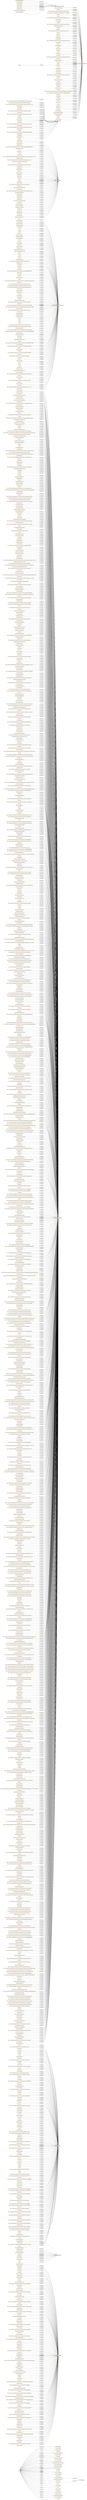 digraph ar2dtool_diagram { 
rankdir=LR;
size="1501"
node [shape = rectangle, color="orange"]; "base:Горючая_нагрузка" "base:Объект_защиты" "base:Нормативный_акт" "base:Вещество" "base:Система_противопожарной_защиты" "base:Группа_помещения" "base:Помещение" "base:Категория_наружных_установок" "base:Способ_оповещания" "base:Категория_помещения" "base:Тип_назначения_защищаемого_помещения" "base:Тип_пожарного_извещателя" "base:Тип_огнетушащего_вещества" "base:Категория_вещества" ; /*classes style*/
	"base:Фумаровая_кислота" -> "base:ТрудногорючиеВещества" [ label = "base:типВещества" ];
	"base:Оксид_этилена" -> "base:ГорючийГаз" [ label = "base:типВещества" ];
	"base:п-Диметиламинобензазид" -> "base:ГорючиеПылиИлиВолокна" [ label = "base:типВещества" ];
	"base:о-Толуолсульфамид" -> "base:ГорючиеПылиИлиВолокна" [ label = "base:типВещества" ];
	"base:Упаковка_картонная" -> "base:ТвердыеГорючиеВеществаИМатериалы" [ label = "base:типВещества" ];
	"base:Газ_производства_технического_углерода_ПМ-50" -> "base:ГорючиеПылиИлиВолокна" [ label = "base:типВещества" ];
	"base:м-Нитробензонитрил" -> "base:ГорючиеПылиИлиВолокна" [ label = "base:типВещества" ];
	"http://www.semanticweb.org/julia/ontologies/2019/0/systems-of-fire-protection#N,N-Диметиламиноэтан" -> "base:ГорючийГаз" [ label = "base:типВещества" ];
	"base:Никеля_лаурат_основной" -> "base:ГорючиеПылиИлиВолокна" [ label = "base:типВещества" ];
	"base:Краситель_тиоиндиго_красно-коричневый_Ж" -> "base:ГорючиеПылиИлиВолокна" [ label = "base:типВещества" ];
	"base:альфа-Нафтол" -> "base:ТрудногорючиеВещества" [ label = "base:типВещества" ];
	"base:Олова_дибутилмалеат" -> "base:ГорючиеПылиИлиВолокна" [ label = "base:типВещества" ];
	"http://www.semanticweb.org/julia/ontologies/2019/0/systems-of-fire-protection#2,5-Дихлорфенилтиогликолевая_кислота" -> "base:ГорючиеПылиИлиВолокна" [ label = "base:типВещества" ];
	"base:Изобутан" -> "base:ГорючийГаз" [ label = "base:типВещества" ];
	"base:Трифенилтиофосфат" -> "base:ГорючиеПылиИлиВолокна" [ label = "base:типВещества" ];
	"base:Синька_масляная" -> "base:НегорючиеВещества" [ label = "base:типВещества" ];
	"base:Краситель_кислотный_зеленый" -> "base:ГорючиеПылиИлиВолокна" [ label = "base:типВещества" ];
	"base:Фенилкарбоксипиразолон" -> "base:ГорючиеПылиИлиВолокна" [ label = "base:типВещества" ];
	"base:Триметилсилан" -> "base:ГорючийГаз" [ label = "base:типВещества" ];
	"base:Ацетометоксан" -> "base:ГорючиеПылиИлиВолокна" [ label = "base:типВещества" ];
	"base:Ткань_техническая" -> "base:ТвердыеГорючиеВеществаИМатериалы" [ label = "base:типВещества" ];
	"base:Этиловый_ксантогенат_натрия" -> "base:ГорючиеПылиИлиВолокна" [ label = "base:типВещества" ];
	"http://www.semanticweb.org/julia/ontologies/2019/0/systems-of-fire-protection#Пластовая_вода_(1000мг/л_нефти)" -> "base:ГорючаяЖидкость" [ label = "base:типВещества" ];
	"base:Квалидил" -> "base:ГорючиеПылиИлиВолокна" [ label = "base:типВещества" ];
	"http://www.semanticweb.org/julia/ontologies/2019/0/systems-of-fire-protection#1,8-Дигидроксиантрахинон" -> "base:ГорючиеПылиИлиВолокна" [ label = "base:типВещества" ];
	"base:Альтакс" -> "base:ГорючиеПылиИлиВолокна" [ label = "base:типВещества" ];
	"http://www.semanticweb.org/julia/ontologies/2019/0/systems-of-fire-protection#1-Аминоантрахинон-2-карбоновая_кислота" -> "base:ГорючиеПылиИлиВолокна" [ label = "base:типВещества" ];
	"base:Изопропилхлорид" -> "base:ГорючийГаз" [ label = "base:типВещества" ];
	"base:Керосин_осветительный_КО-20" -> "base:ЛегковоспламеняющаясяЖидкость" [ label = "base:типВещества" ];
	"base:Краситель_основной_ярко-зеленый_сульфат" -> "base:ГорючиеПылиИлиВолокна" [ label = "base:типВещества" ];
	"base:Аминомезидиноантрахинон" -> "base:ГорючиеПылиИлиВолокна" [ label = "base:типВещества" ];
	"base:Этоксишеффер_кислота_пронитрованная" -> "base:ГорючиеПылиИлиВолокна" [ label = "base:типВещества" ];
	"base:Люминор_красный_2Ж_600_РТ" -> "base:ГорючиеПылиИлиВолокна" [ label = "base:типВещества" ];
	"base:Ванилин" -> "base:ГорючиеПылиИлиВолокна" [ label = "base:типВещества" ];
	"base:Канифоль" -> "base:ГорючиеПылиИлиВолокна" [ label = "base:типВещества" ];
	"base:Краситель_жирорастворимый_красный_Ж" -> "base:ГорючиеПылиИлиВолокна" [ label = "base:типВещества" ];
	"base:Масло_трансмиссионное" -> "base:ТвердыеГорючиеВеществаИМатериалы" [ label = "base:типВещества" ];
	"base:Ртуть_азотнокислая" -> "base:НегорючиеВещества" [ label = "base:типВещества" ];
	"base:Гидразин" -> "base:ЛегковоспламеняющаясяЖидкость" [ label = "base:типВещества" ];
	"http://www.semanticweb.org/julia/ontologies/2019/0/systems-of-fire-protection#4-Метокси-4?-цианодифенил" -> "base:ГорючиеПылиИлиВолокна" [ label = "base:типВещества" ];
	"http://www.semanticweb.org/julia/ontologies/2019/0/systems-of-fire-protection#2-Метокси-5-карбоксианилид_4-аминобензоилуксусной_кислоты" -> "base:ГорючиеПылиИлиВолокна" [ label = "base:типВещества" ];
	"http://www.semanticweb.org/julia/ontologies/2019/0/systems-of-fire-protection#1,2,3-Бензотриазол" -> "base:ГорючиеПылиИлиВолокна" [ label = "base:типВещества" ];
	"http://www.semanticweb.org/julia/ontologies/2019/0/systems-of-fire-protection#1,2-Дихлорэтан" -> "base:ЛегковоспламеняющаясяЖидкость" [ label = "base:типВещества" ];
	"base:Диметиловый_эфир_5-аминоизофталевой_кислоты" -> "base:ГорючиеПылиИлиВолокна" [ label = "base:типВещества" ];
	"base:Метилциклогексилметилфенол" -> "base:ГорючиеПылиИлиВолокна" [ label = "base:типВещества" ];
	"base:Каптан" -> "base:ГорючиеПылиИлиВолокна" [ label = "base:типВещества" ];
	"base:Дибутилoксибeнзилфeнилпипеpазин" -> "base:ГорючиеПылиИлиВолокна" [ label = "base:типВещества" ];
	"base:Краситель_капрозоль_коричневый_4_К" -> "base:ГорючиеПылиИлиВолокна" [ label = "base:типВещества" ];
	"base:Порошок" -> "base:ГорючиеПылиИлиВолокна" [ label = "base:типВещества" ];
	"base:Тимол" -> "base:ГорючиеПылиИлиВолокна" [ label = "base:типВещества" ];
	"base:п-Уретиланбензолсульфамид" -> "base:ГорючиеПылиИлиВолокна" [ label = "base:типВещества" ];
	"base:Амилхлорнафталин" -> "base:ГорючиеПылиИлиВолокна" [ label = "base:типВещества" ];
	"base:Коричный_спирт" -> "base:ТрудногорючиеВещества" [ label = "base:типВещества" ];
	"http://www.semanticweb.org/julia/ontologies/2019/0/systems-of-fire-protection#3-(3-Хлорсульфонил-4-хлорфенил)-3-хлорфталид" -> "base:ГорючиеПылиИлиВолокна" [ label = "base:типВещества" ];
	"http://www.semanticweb.org/julia/ontologies/2019/0/systems-of-fire-protection#2,3-Гександиол" -> "base:ГорючиеПылиИлиВолокна" [ label = "base:типВещества" ];
	"http://www.semanticweb.org/julia/ontologies/2019/0/systems-of-fire-protection#Пентилбензофенон-2-карбоновая_4?-кислота" -> "base:ГорючиеПылиИлиВолокна" [ label = "base:типВещества" ];
	"base:Хлорфенилантранил" -> "base:ГорючиеПылиИлиВолокна" [ label = "base:типВещества" ];
	"http://www.semanticweb.org/julia/ontologies/2019/0/systems-of-fire-protection#4,4?-Диаминодифенилсульфон" -> "base:ГорючиеПылиИлиВолокна" [ label = "base:типВещества" ];
	"base:п-Толуидин" -> "base:ГорючиеПылиИлиВолокна" [ label = "base:типВещества" ];
	"base:Азопентанол_Ц" -> "base:ГорючиеПылиИлиВолокна" [ label = "base:типВещества" ];
	"base:Октадекан" -> "base:ТрудногорючиеВещества" [ label = "base:типВещества" ];
	"base:Пигмент_красный_4С" -> "base:ГорючиеПылиИлиВолокна" [ label = "base:типВещества" ];
	"base:Диспергатор_НФ" -> "base:ГорючиеПылиИлиВолокна" [ label = "base:типВещества" ];
	"base:Цианацетамид" -> "base:ГорючиеПылиИлиВолокна" [ label = "base:типВещества" ];
	"http://www.semanticweb.org/julia/ontologies/2019/0/systems-of-fire-protection#1-Бутен" -> "base:ГорючийГаз" [ label = "base:типВещества" ];
	"http://www.semanticweb.org/julia/ontologies/2019/0/systems-of-fire-protection#1,4-Пентадиен" -> "base:ГорючийГаз" [ label = "base:типВещества" ];
	"base:Дифтордихлорметан" -> "base:НегорючиеВещества" [ label = "base:типВещества" ];
	"base:Ацетилен" -> "base:ГорючийГаз" [ label = "base:типВещества" ];
	"http://www.semanticweb.org/julia/ontologies/2019/0/systems-of-fire-protection#2,2,4-Триметилпентан" -> "base:ЛегковоспламеняющаясяЖидкость" [ label = "base:типВещества" ];
	"http://www.semanticweb.org/julia/ontologies/2019/0/systems-of-fire-protection#2-Диморфолилацетилфлуоренон" -> "base:ГорючиеПылиИлиВолокна" [ label = "base:типВещества" ];
	"base:Пропаналь" -> "base:ГорючийГаз" [ label = "base:типВещества" ];
	"base:бета-Гидроксиэтилсульфинил-N-ацетиланилин" -> "base:ГорючиеПылиИлиВолокна" [ label = "base:типВещества" ];
	"base:Триметиламин" -> "base:ГорючийГаз" [ label = "base:типВещества" ];
	"base:площадьХраненияПомещения" -> "base:технико-экономическиеПоказателиПомещения" [ label = "rdfs:subPropertyOf" ];
	"base:Параоксинеозон" -> "base:ГорючиеПылиИлиВолокна" [ label = "base:типВещества" ];
	"base:Гексамидин" -> "base:ГорючиеПылиИлиВолокна" [ label = "base:типВещества" ];
	"base:Дифенам_Н" -> "base:ТрудногорючиеВещества" [ label = "base:типВещества" ];
	"base:Метаксон" -> "base:ГорючиеПылиИлиВолокна" [ label = "base:типВещества" ];
	"base:Ампициллин" -> "base:ГорючиеПылиИлиВолокна" [ label = "base:типВещества" ];
	"base:Метоксидихлорбензойная_кислота" -> "base:ГорючиеПылиИлиВолокна" [ label = "base:типВещества" ];
	"base:Дифенилтиокарбазон" -> "base:ГорючиеПылиИлиВолокна" [ label = "base:типВещества" ];
	"base:Карбофос" -> "base:ГорючиеПылиИлиВолокна" [ label = "base:типВещества" ];
	"base:Диметилгексагидротерефталат" -> "base:ГорючиеПылиИлиВолокна" [ label = "base:типВещества" ];
	"base:Тримеллитовый_ангидрид" -> "base:ГорючиеПылиИлиВолокна" [ label = "base:типВещества" ];
	"base:п-Нитроацетофенон" -> "base:ГорючиеПылиИлиВолокна" [ label = "base:типВещества" ];
	"base:Ментол" -> "base:ГорючиеПылиИлиВолокна" [ label = "base:типВещества" ];
	"base:п-Толуолсульфохлорид" -> "base:ТрудногорючиеВещества" [ label = "base:типВещества" ];
	"http://www.semanticweb.org/julia/ontologies/2019/0/systems-of-fire-protection#2-Ацетиламинобензойная_кислота" -> "base:ГорючиеПылиИлиВолокна" [ label = "base:типВещества" ];
	"http://www.semanticweb.org/julia/ontologies/2019/0/systems-of-fire-protection#Нитрозан_МЭП_метил-бета-(п-нитрозоанилин)пропионат" -> "base:ГорючиеПылиИлиВолокна" [ label = "base:типВещества" ];
	"http://www.semanticweb.org/julia/ontologies/2019/0/systems-of-fire-protection#3,3,3-Трифторпропилен" -> "base:ГорючийГаз" [ label = "base:типВещества" ];
	"NULL" -> "base:Тип_огнетушащего_вещества" [ label = "owl:onClass" ];
	"NULL" -> "base:Определяет" [ label = "owl:onProperty" ];
	"NULL" -> "base:состоитИз" [ label = "owl:onProperty" ];
	"NULL" -> "base:имеетТипПомещения" [ label = "owl:onProperty" ];
	"NULL" -> "base:Горючая_нагрузка" [ label = "owl:someValuesFrom" ];
	"NULL" -> "base:Категория_наружных_установок" [ label = "owl:someValuesFrom" ];
	"NULL" -> "-7ce8c426:184e84affc5:-7ff6" [ label = "rdf:rest" ];
	"NULL" -> "base:Использует" [ label = "owl:onProperty" ];
	"NULL" -> "base:Помещение" [ label = "owl:someValuesFrom" ];
	"NULL" -> "base:Группа_помещения" [ label = "owl:someValuesFrom" ];
	"NULL" -> "base:Способ_оповещания" [ label = "owl:onClass" ];
	"NULL" -> "base:Категория_вещества" [ label = "owl:allValuesFrom" ];
	"NULL" -> "base:имеетСпособОповещания" [ label = "owl:onProperty" ];
	"NULL" -> "base:Тип_назначения_защищаемого_помещения" [ label = "owl:onClass" ];
	"NULL" -> "base:имеетТипПожарногоИзвещателя" [ label = "owl:onProperty" ];
	"NULL" -> "base:типВещества" [ label = "owl:onProperty" ];
	"NULL" -> "base:зависитОт" [ label = "owl:onProperty" ];
	"NULL" -> "base:Масса" [ label = "owl:onProperty" ];
	"NULL" -> "base:Нормативный_акт" [ label = "owl:onClass" ];
	"NULL" -> "base:являетсяЧастью" [ label = "owl:onProperty" ];
	"NULL" -> "base:Система_противопожарной_защиты" [ label = "owl:someValuesFrom" ];
	"NULL" -> "base:Система_противопожарной_защиты" [ label = "owl:onClass" ];
	"NULL" -> "rdf:nil" [ label = "rdf:rest" ];
	"NULL" -> "base:Объект_защиты" [ label = "owl:allValuesFrom" ];
	"NULL" -> "base:имеетКатегорию" [ label = "owl:onProperty" ];
	"NULL" -> "base:Тип_назначения_защищаемого_помещения" [ label = "owl:someValuesFrom" ];
	"NULL" -> "base:Категория_помещения" [ label = "owl:someValuesFrom" ];
	"NULL" -> "base:Определяется" [ label = "owl:onProperty" ];
	"NULL" -> "-7ce8c426:184e84affc5:-7ff8" [ label = "owl:intersectionOf" ];
	"NULL" -> "base:имеетСистемуЗащиты" [ label = "owl:onProperty" ];
	"NULL" -> "base:Категория_помещения" [ label = "owl:onClass" ];
	"NULL" -> "base:имеетТипОгнетущащегоВещества" [ label = "owl:onProperty" ];
	"NULL" -> "base:Тип_пожарного_извещателя" [ label = "owl:onClass" ];
	"NULL" -> "base:Категория_вещества" [ label = "owl:someValuesFrom" ];
	"NULL" -> "base:Категория_вещества" [ label = "owl:onClass" ];
	"NULL" -> "base:имеетГорючуюНагрузку" [ label = "owl:onProperty" ];
	"NULL" -> "base:Вещество" [ label = "owl:onClass" ];
	"NULL" -> "xsd:double" [ label = "owl:onDataRange" ];
	"base:Янтарный_ангидрид" -> "base:ГорючиеПылиИлиВолокна" [ label = "base:типВещества" ];
	"base:Дифенилметилмочевина" -> "base:ГорючиеПылиИлиВолокна" [ label = "base:типВещества" ];
	"base:БОН-кислота" -> "base:ГорючиеПылиИлиВолокна" [ label = "base:типВещества" ];
	"http://www.semanticweb.org/julia/ontologies/2019/0/systems-of-fire-protection#3-(N-Морфолино)пропансульфокислота" -> "base:ГорючиеПылиИлиВолокна" [ label = "base:типВещества" ];
	"http://www.semanticweb.org/julia/ontologies/2019/0/systems-of-fire-protection#Краситель_коричневый_2К_п/э" -> "base:ГорючиеПылиИлиВолокна" [ label = "base:типВещества" ];
	"base:Изонитрозоацетон" -> "base:ТрудногорючиеВещества" [ label = "base:типВещества" ];
	"http://www.semanticweb.org/julia/ontologies/2019/0/systems-of-fire-protection#2,5-Фурандион" -> "base:ГорючиеПылиИлиВолокна" [ label = "base:типВещества" ];
	"base:Упаковка_из_полиэтилена" -> "base:ТвердыеГорючиеВеществаИМатериалы" [ label = "base:типВещества" ];
	"http://www.semanticweb.org/julia/ontologies/2019/0/systems-of-fire-protection#1-Фенил-4-амино-5-хлор-6-пиридазон" -> "base:ГорючиеПылиИлиВолокна" [ label = "base:типВещества" ];
	"base:Дихлорнитроанилин" -> "base:ГорючиеПылиИлиВолокна" [ label = "base:типВещества" ];
	"base:Ацетоацетфенетидин" -> "base:ТрудногорючиеВещества" [ label = "base:типВещества" ];
	"base:Глутаминовая_кислота_техн" -> "base:ГорючиеПылиИлиВолокна" [ label = "base:типВещества" ];
	"base:Гептан" -> "base:ЛегковоспламеняющаясяЖидкость" [ label = "base:типВещества" ];
	"base:Бутиндиол" -> "base:ТрудногорючиеВещества" [ label = "base:типВещества" ];
	"base:Метилацетопирандион" -> "base:ГорючиеПылиИлиВолокна" [ label = "base:типВещества" ];
	"base:Аминонафтолсульфокислота" -> "base:ГорючиеПылиИлиВолокна" [ label = "base:типВещества" ];
	"base:Поливинилхлорид" -> "base:ТвердыеГорючиеВеществаИМатериалы" [ label = "base:типВещества" ];
	"http://www.semanticweb.org/julia/ontologies/2019/0/systems-of-fire-protection#Моющий_препарат_технический_«СВ-2/8»" -> "base:НегорючиеВещества" [ label = "base:типВещества" ];
	"base:МолярнаяМасса" -> "base:параметрыВещества" [ label = "rdfs:subPropertyOf" ];
	"base:Диметилсилан" -> "base:ГорючийГаз" [ label = "base:типВещества" ];
	"base:Изобутилен" -> "base:ГорючийГаз" [ label = "base:типВещества" ];
	"base:Тканевой_каркас_ленты_участка_конвейера" -> "base:ГорючиеПылиИлиВолокна" [ label = "base:типВещества" ];
	"base:Этилсульфонилэтиловый_спирт" -> "base:ГорючиеПылиИлиВолокна" [ label = "base:типВещества" ];
	"base:Чай" -> "base:ТвердыеГорючиеВеществаИМатериалы" [ label = "base:типВещества" ];
	"base:Алюминия_тригидгид" -> "base:ГорючиеПылиИлиВолокна" [ label = "base:типВещества" ];
	"base:Метилциклопропиловый_эфир" -> "base:ГорючийГаз" [ label = "base:типВещества" ];
	"base:Барий_хлористый_2-_водный" -> "base:НегорючиеВещества" [ label = "base:типВещества" ];
	"base:Гидрохинон" -> "base:ГорючиеПылиИлиВолокна" [ label = "base:типВещества" ];
	"base:Фентиазин" -> "base:ГорючиеПылиИлиВолокна" [ label = "base:типВещества" ];
	"base:Натрия_боргидрид" -> "base:ГорючиеПылиИлиВолокна" [ label = "base:типВещества" ];
	"base:п-Нитро-альфа-ацетиламино-бета-оксипропиофенон" -> "base:ГорючиеПылиИлиВолокна" [ label = "base:типВещества" ];
	"http://www.semanticweb.org/julia/ontologies/2019/0/systems-of-fire-protection#4-Нитро-5-бензоиламиноаценафтен" -> "base:ГорючиеПылиИлиВолокна" [ label = "base:типВещества" ];
	"base:Метилдихлорсилан" -> "base:ГорючийГаз" [ label = "base:типВещества" ];
	"base:N-Циклогексилтиофталимид" -> "base:ГорючиеПылиИлиВолокна" [ label = "base:типВещества" ];
	"http://www.semanticweb.org/julia/ontologies/2019/0/systems-of-fire-protection#Диэтиленгликоль-бис-(бутилкарбонат)" -> "base:ГорючиеПылиИлиВолокна" [ label = "base:типВещества" ];
	"base:Каптакс" -> "base:ГорючиеПылиИлиВолокна" [ label = "base:типВещества" ];
	"base:Амид_фенилэтилцианоуксусной_кислоты" -> "base:ГорючиеПылиИлиВолокна" [ label = "base:типВещества" ];
	"base:Мука_пшеничная" -> "base:ГорючиеПылиИлиВолокна" [ label = "base:типВещества" ];
	"base:Гексаметилениминная_соль_гексаметилентиокарбаминовой_кислоты" -> "base:ГорючиеПылиИлиВолокна" [ label = "base:типВещества" ];
	"http://www.semanticweb.org/julia/ontologies/2019/0/systems-of-fire-protection#1,3-Бутадиен" -> "base:ГорючийГаз" [ label = "base:типВещества" ];
	"base:Фенол" -> "base:ГорючиеПылиИлиВолокна" [ label = "base:типВещества" ];
	"base:Тетрагидрофурфуриладипинат" -> "base:ГорючиеПылиИлиВолокна" [ label = "base:типВещества" ];
	"base:Краситель_розовый_для_лавсана" -> "base:ГорючиеПылиИлиВолокна" [ label = "base:типВещества" ];
	"base:Нитразепам" -> "base:ГорючиеПылиИлиВолокна" [ label = "base:типВещества" ];
	"base:Нитроциананилин" -> "base:ГорючиеПылиИлиВолокна" [ label = "base:типВещества" ];
	"base:Кодеина_основание" -> "base:ГорючиеПылиИлиВолокна" [ label = "base:типВещества" ];
	"base:Хлоринат" -> "base:ТрудногорючиеВещества" [ label = "base:типВещества" ];
	"base:Пирролидинкарбоновая_2-кислота" -> "base:ТрудногорючиеВещества" [ label = "base:типВещества" ];
	"base:Фенилмалоновая_кислота" -> "base:ГорючиеПылиИлиВолокна" [ label = "base:типВещества" ];
	"base:н-Пропиламин" -> "base:ГорючийГаз" [ label = "base:типВещества" ];
	"base:Амилен" -> "base:ЛегковоспламеняющаясяЖидкость" [ label = "base:типВещества" ];
	"base:Метиламин" -> "base:ГорючийГаз" [ label = "base:типВещества" ];
	"base:бета-Хлорфенетол" -> "base:ГорючиеПылиИлиВолокна" [ label = "base:типВещества" ];
	"http://www.semanticweb.org/julia/ontologies/2019/0/systems-of-fire-protection#2-Бутоксиэтилацетат" -> "base:ГорючаяЖидкость" [ label = "base:типВещества" ];
	"base:Изопрен" -> "base:ГорючийГаз" [ label = "base:типВещества" ];
	"http://www.semanticweb.org/julia/ontologies/2019/0/systems-of-fire-protection#1-Бензоиламиноантрахинон" -> "base:ГорючиеПылиИлиВолокна" [ label = "base:типВещества" ];
	"http://www.semanticweb.org/julia/ontologies/2019/0/systems-of-fire-protection#2-Бутен_(транс-)" -> "base:ГорючийГаз" [ label = "base:типВещества" ];
	"http://www.semanticweb.org/julia/ontologies/2019/0/systems-of-fire-protection#2-Хлорфенотиазин" -> "base:ТрудногорючиеВещества" [ label = "base:типВещества" ];
	"base:Винилхлорид2" -> "base:ГорючийГаз" [ label = "base:типВещества" ];
	"base:Аргон" -> "base:НегорючиеВещества" [ label = "base:типВещества" ];
	"base:Магний" -> "base:ТвердыеГорючиеВеществаИМатериалы" [ label = "base:типВещества" ];
	"base:м-Толилдиэтаноламин" -> "base:ГорючиеПылиИлиВолокна" [ label = "base:типВещества" ];
	"base:Беназол_ПБХ" -> "base:ГорючиеПылиИлиВолокна" [ label = "base:типВещества" ];
	"base:Пластикат_полвинилхлоридный" -> "base:ГорючиеПылиИлиВолокна" [ label = "base:типВещества" ];
	"base:Натриевая_соль_антрахинон-1" -> "base:ГорючиеПылиИлиВолокна" [ label = "base:типВещества" ];
	"base:Серная_кислота" -> "base:НегорючиеВещества" [ label = "base:типВещества" ];
	"base:Поролон" -> "base:ТвердыеГорючиеВеществаИМатериалы" [ label = "base:типВещества" ];
	"http://www.semanticweb.org/julia/ontologies/2019/0/systems-of-fire-protection#Бензин_А-72_(зимний)" -> "base:ЛегковоспламеняющаясяЖидкость" [ label = "base:типВещества" ];
	"base:Гидрокортизона_гемисукцинат" -> "base:ГорючиеПылиИлиВолокна" [ label = "base:типВещества" ];
	"base:Диэтоксиоксафен" -> "base:ГорючиеПылиИлиВолокна" [ label = "base:типВещества" ];
	"base:Изофталевая_кислота" -> "base:ГорючиеПылиИлиВолокна" [ label = "base:типВещества" ];
	"base:Компонента_голубая_Н-452" -> "base:ГорючиеПылиИлиВолокна" [ label = "base:типВещества" ];
	"http://www.semanticweb.org/julia/ontologies/2019/0/systems-of-fire-protection#2-Натриевая_соль_тиобензимидазол-6-сульфокислоты_(ТУ_6-17-629–74)" -> "base:ГорючиеПылиИлиВолокна" [ label = "base:типВещества" ];
	"base:Краситель_дисперсный_черный_1-75Ф_смесевой" -> "base:ГорючиеПылиИлиВолокна" [ label = "base:типВещества" ];
	"http://www.semanticweb.org/julia/ontologies/2019/0/systems-of-fire-protection#1-Метилнафталин" -> "base:ГорючиеПылиИлиВолокна" [ label = "base:типВещества" ];
	"http://www.semanticweb.org/julia/ontologies/2019/0/systems-of-fire-protection#Диметиловый_эфир_щавелевой_(этандиовой)_кислоты" -> "base:ГорючиеПылиИлиВолокна" [ label = "base:типВещества" ];
	"base:Хлорсульфонил-4-хлорбензофенон-2-карбоновая_3-кислота" -> "base:ГорючиеПылиИлиВолокна" [ label = "base:типВещества" ];
	"base:описаниеПомещения" -> "base:технико-экономическиеПоказателиПомещения" [ label = "rdfs:subPropertyOf" ];
	"http://www.semanticweb.org/julia/ontologies/2019/0/systems-of-fire-protection#2,2-Ди(п-фенилол)пропан" -> "base:ГорючиеПылиИлиВолокна" [ label = "base:типВещества" ];
	"base:Активатор_А-336И" -> "base:ГорючиеПылиИлиВолокна" [ label = "base:типВещества" ];
	"base:Краситель_кубоген_алый_5-75" -> "base:ГорючиеПылиИлиВолокна" [ label = "base:типВещества" ];
	"base:Формальдегид" -> "base:ГорючийГаз" [ label = "base:типВещества" ];
	"base:Краситель_активный_желтый_2К" -> "base:ГорючиеПылиИлиВолокна" [ label = "base:типВещества" ];
	"http://www.semanticweb.org/julia/ontologies/2019/0/systems-of-fire-protection#Моноэтаноламид_перфторпентановой_(перфторвалериановой)_кислоты" -> "base:ГорючиеПылиИлиВолокна" [ label = "base:типВещества" ];
	"base:Стеклопластик" -> "base:ТвердыеГорючиеВеществаИМатериалы" [ label = "base:типВещества" ];
	"base:Порофор_4А4Ц" -> "base:ГорючиеПылиИлиВолокна" [ label = "base:типВещества" ];
	"http://www.semanticweb.org/julia/ontologies/2019/0/systems-of-fire-protection#N,4-Динитрозо-N-метиланилин_в_смеси_с_каолином" -> "base:ГорючиеПылиИлиВолокна" [ label = "base:типВещества" ];
	"base:Фосфор_сернистый" -> "base:ГорючиеПылиИлиВолокна" [ label = "base:типВещества" ];
	"base:Древесина_в_штабелях" -> "base:ТвердыеГорючиеВеществаИМатериалы" [ label = "base:типВещества" ];
	"base:Каландрированная_бумага" -> "base:ТвердыеГорючиеВеществаИМатериалы" [ label = "base:типВещества" ];
	"base:Бензиловый_эфир_бета-N-трет-бутоксикарбонил-L-аспарагиновой_кислоты" -> "base:ГорючиеПылиИлиВолокна" [ label = "base:типВещества" ];
	"base:Вода" -> "base:НегорючиеВещества" [ label = "base:типВещества" ];
	"base:Дифрил" -> "base:ГорючиеПылиИлиВолокна" [ label = "base:типВещества" ];
	"http://www.semanticweb.org/julia/ontologies/2019/0/systems-of-fire-protection#Трис(оксиметил)аминометан" -> "base:ГорючиеПылиИлиВолокна" [ label = "base:типВещества" ];
	"base:Паллеты_из_древесины" -> "base:ТвердыеГорючиеВеществаИМатериалы" [ label = "base:типВещества" ];
	"base:Солома" -> "base:ТвердыеГорючиеВеществаИМатериалы" [ label = "base:типВещества" ];
	"base:п-N-Ацетоаминофенол" -> "base:ГорючиеПылиИлиВолокна" [ label = "base:типВещества" ];
	"base:Сернистый_натрий" -> "base:ТрудногорючиеВещества" [ label = "base:типВещества" ];
	"base:Аминохлордифениловый_эфир" -> "base:ГорючиеПылиИлиВолокна" [ label = "base:типВещества" ];
	"base:Диэтиленгликоля_дипропионат" -> "base:ГорючиеПылиИлиВолокна" [ label = "base:типВещества" ];
	"base:Азота_гемиоксид" -> "base:НегорючиеВещества" [ label = "base:типВещества" ];
	"http://www.semanticweb.org/julia/ontologies/2019/0/systems-of-fire-protection#Краситель_активный_ярко-зеленый_4ЖШ_смесевой_(ТУ_6-14-950–73)" -> "base:НегорючиеВещества" [ label = "base:типВещества" ];
	"base:Железо_карбонильное" -> "base:ГорючиеПылиИлиВолокна" [ label = "base:типВещества" ];
	"base:Баллон_с_углекислотой" -> "base:НегорючиеВещества" [ label = "base:типВещества" ];
	"http://www.semanticweb.org/julia/ontologies/2019/0/systems-of-fire-protection#N,N-Ди-бета-нафтил-п-фенилендиамин" -> "base:ГорючиеПылиИлиВолокна" [ label = "base:типВещества" ];
	"http://www.semanticweb.org/julia/ontologies/2019/0/systems-of-fire-protection#7-Аминодезацетоксицефалоспорановая_кислота" -> "base:ГорючиеПылиИлиВолокна" [ label = "base:типВещества" ];
	"base:Метиловый_спирт" -> "base:ЛегковоспламеняющаясяЖидкость" [ label = "base:типВещества" ];
	"base:Краситель_М" -> "base:ГорючиеПылиИлиВолокна" [ label = "base:типВещества" ];
	"http://www.semanticweb.org/julia/ontologies/2019/0/systems-of-fire-protection#Тетра(2-этилгексил)силикат" -> "base:ГорючиеПылиИлиВолокна" [ label = "base:типВещества" ];
	"base:Натрия_м-нитробензоат" -> "base:ГорючиеПылиИлиВолокна" [ label = "base:типВещества" ];
	"base:Силикон" -> "base:ТвердыеГорючиеВеществаИМатериалы" [ label = "base:типВещества" ];
	"base:Пиперазина_адипинат" -> "base:ГорючиеПылиИлиВолокна" [ label = "base:типВещества" ];
	"http://www.semanticweb.org/julia/ontologies/2019/0/systems-of-fire-protection#2,5-Диметоксианилин" -> "base:ГорючиеПылиИлиВолокна" [ label = "base:типВещества" ];
	"http://www.semanticweb.org/julia/ontologies/2019/0/systems-of-fire-protection#2,5-Диметоксиацетанилид" -> "base:ГорючиеПылиИлиВолокна" [ label = "base:типВещества" ];
	"base:Тетрафторзтилен" -> "base:ГорючийГаз" [ label = "base:типВещества" ];
	"base:Стафор_II" -> "base:ГорючиеПылиИлиВолокна" [ label = "base:типВещества" ];
	"http://www.semanticweb.org/julia/ontologies/2019/0/systems-of-fire-protection#9,10-Антрахинон" -> "base:ГорючиеПылиИлиВолокна" [ label = "base:типВещества" ];
	"base:Децилакрилат" -> "base:ГорючиеПылиИлиВолокна" [ label = "base:типВещества" ];
	"base:Краситель_хромовый_зеленый_для_меха" -> "base:ГорючиеПылиИлиВолокна" [ label = "base:типВещества" ];
	"base:Лен_разрыхленный" -> "base:ТвердыеГорючиеВеществаИМатериалы" [ label = "base:типВещества" ];
	"base:высотаПомещения" -> "base:технико-экономическиеПоказателиПомещения" [ label = "rdfs:subPropertyOf" ];
	"base:Компонента_желтая_Н-450" -> "base:ГорючиеПылиИлиВолокна" [ label = "base:типВещества" ];
	"base:Антранилат_свинца" -> "base:ГорючиеПылиИлиВолокна" [ label = "base:типВещества" ];
	"base:Фуран" -> "base:ГорючийГаз" [ label = "base:типВещества" ];
	"base:Дихлорциануровая_кислота" -> "base:ГорючиеПылиИлиВолокна" [ label = "base:типВещества" ];
	"base:Тетрадекановая_кислота" -> "base:ГорючиеПылиИлиВолокна" [ label = "base:типВещества" ];
	"http://www.semanticweb.org/julia/ontologies/2019/0/systems-of-fire-protection#2-Аминобифенил" -> "base:ГорючиеПылиИлиВолокна" [ label = "base:типВещества" ];
	"base:Бензимидазол" -> "base:ТрудногорючиеВещества" [ label = "base:типВещества" ];
	"base:Этилентритиокарбонат" -> "base:ГорючиеПылиИлиВолокна" [ label = "base:типВещества" ];
	"base:Натриевая_соль_тетрагидротиофен-2" -> "base:ГорючиеПылиИлиВолокна" [ label = "base:типВещества" ];
	"http://www.semanticweb.org/julia/ontologies/2019/0/systems-of-fire-protection#Чистящее_средство_«Оксибор»" -> "base:НегорючиеВещества" [ label = "base:типВещества" ];
	"base:Тетрахлордифенил" -> "base:ГорючиеПылиИлиВолокна" [ label = "base:типВещества" ];
	"base:Уксусная_кислота" -> "base:ЛегковоспламеняющаясяЖидкость" [ label = "base:типВещества" ];
	"base:Хлоракон" -> "base:ГорючиеПылиИлиВолокна" [ label = "base:типВещества" ];
	"http://www.semanticweb.org/julia/ontologies/2019/0/systems-of-fire-protection#Масло_трансформаторное_(ГОСТ_10121-62)" -> "base:ГорючаяЖидкость" [ label = "base:типВещества" ];
	"base:Диэтилентриаминопентауксусная_кислота" -> "base:ГорючиеПылиИлиВолокна" [ label = "base:типВещества" ];
	"base:АБС_пластик" -> "base:ТвердыеГорючиеВеществаИМатериалы" [ label = "base:типВещества" ];
	"base:Хлортетрагидрофталевый_ангидрид" -> "base:ГорючиеПылиИлиВолокна" [ label = "base:типВещества" ];
	"base:Диаминометилдифенилсульфон" -> "base:ГорючиеПылиИлиВолокна" [ label = "base:типВещества" ];
	"base:Хлорамин_Т" -> "base:ГорючиеПылиИлиВолокна" [ label = "base:типВещества" ];
	"base:Бисдибутилоксибензилметиламин" -> "base:ГорючиеПылиИлиВолокна" [ label = "base:типВещества" ];
	"base:Метантиол" -> "base:ГорючийГаз" [ label = "base:типВещества" ];
	"base:Диацетоновый_спирт" -> "base:ГорючаяЖидкость" [ label = "base:типВещества" ];
	"base:Натрия_нитрофенолят" -> "base:ТрудногорючиеВещества" [ label = "base:типВещества" ];
	"http://www.semanticweb.org/julia/ontologies/2019/0/systems-of-fire-protection#6-Метокси-4-гидроксихинальдин" -> "base:ГорючиеПылиИлиВолокна" [ label = "base:типВещества" ];
	"http://www.semanticweb.org/julia/ontologies/2019/0/systems-of-fire-protection#1-Хлорпропан" -> "base:ГорючийГаз" [ label = "base:типВещества" ];
	"base:Фенилцианэтилфенилендиамин" -> "base:ГорючиеПылиИлиВолокна" [ label = "base:типВещества" ];
	"base:Антранилат_меди" -> "base:ГорючиеПылиИлиВолокна" [ label = "base:типВещества" ];
	"http://www.semanticweb.org/julia/ontologies/2019/0/systems-of-fire-protection#3-Нитробензоилхлорид" -> "base:ГорючиеПылиИлиВолокна" [ label = "base:типВещества" ];
	"base:Средство_для_чистки_унитазов_на_основе_бисульфата_натрия" -> "base:НегорючиеВещества" [ label = "base:типВещества" ];
	"base:Краситель_ацетонорастворимый_ярко-синий" -> "base:ГорючиеПылиИлиВолокна" [ label = "base:типВещества" ];
	"base:Карболитовые_изделия" -> "base:ТвердыеГорючиеВеществаИМатериалы" [ label = "base:типВещества" ];
	"base:Эндиковый_ангидрид" -> "base:ГорючиеПылиИлиВолокна" [ label = "base:типВещества" ];
	"base:Краситель_тиоиндиго_алый_Ж" -> "base:ГорючиеПылиИлиВолокна" [ label = "base:типВещества" ];
	"base:Витамин_В2" -> "base:ГорючиеПылиИлиВолокна" [ label = "base:типВещества" ];
	"base:Оксиоктилоксибензофенон" -> "base:ТрудногорючиеВещества" [ label = "base:типВещества" ];
	"base:Октилдифенил" -> "base:ГорючиеПылиИлиВолокна" [ label = "base:типВещества" ];
	"base:Пенопласт_ПХВ-1" -> "base:ТвердыеГорючиеВеществаИМатериалы" [ label = "base:типВещества" ];
	"base:Азотол_А" -> "base:ГорючиеПылиИлиВолокна" [ label = "base:типВещества" ];
	"base:Волокно_штапельное_в_кипе_40х40х40_см" -> "base:ТвердыеГорючиеВеществаИМатериалы" [ label = "base:типВещества" ];
	"base:о-Толуиловая_кислота" -> "base:ГорючиеПылиИлиВолокна" [ label = "base:типВещества" ];
	"base:Кодеина_фосфат" -> "base:ГорючиеПылиИлиВолокна" [ label = "base:типВещества" ];
	"base:Циклобарбитал" -> "base:ГорючиеПылиИлиВолокна" [ label = "base:типВещества" ];
	"http://www.semanticweb.org/julia/ontologies/2019/0/systems-of-fire-protection#2,4-Дигидроксибензофенон" -> "base:ГорючиеПылиИлиВолокна" [ label = "base:типВещества" ];
	"base:Аминонитротиазол" -> "base:ГорючиеПылиИлиВолокна" [ label = "base:типВещества" ];
	"base:Олова_дибутилоксид" -> "base:ГорючиеПылиИлиВолокна" [ label = "base:типВещества" ];
	"base:Левоамин" -> "base:ГорючиеПылиИлиВолокна" [ label = "base:типВещества" ];
	"base:Изодекановая_кислота" -> "base:ГорючиеПылиИлиВолокна" [ label = "base:типВещества" ];
	"http://www.semanticweb.org/julia/ontologies/2019/0/systems-of-fire-protection#п-(Диметил)аминобензальдегид_(ТУ_6-09-3272–73)" -> "base:ГорючиеПылиИлиВолокна" [ label = "base:типВещества" ];
	"base:Пигмент_желтый_светопрочный" -> "base:ГорючиеПылиИлиВолокна" [ label = "base:типВещества" ];
	"base:Метилформиат" -> "base:ГорючийГаз" [ label = "base:типВещества" ];
	"base:Пигмент_ярко-красный_2С" -> "base:ГорючиеПылиИлиВолокна" [ label = "base:типВещества" ];
	"base:Нитрометоксиазобенэол" -> "base:ГорючиеПылиИлиВолокна" [ label = "base:типВещества" ];
	"http://www.semanticweb.org/julia/ontologies/2019/0/systems-of-fire-protection#4,4?-Дибензоиламино-1,1?-диантрахинонил" -> "base:ГорючиеПылиИлиВолокна" [ label = "base:типВещества" ];
	"base:Меркаптоэтилстеарат" -> "base:ГорючиеПылиИлиВолокна" [ label = "base:типВещества" ];
	"base:Фталазонкарбоновая_кислота" -> "base:ГорючиеПылиИлиВолокна" [ label = "base:типВещества" ];
	"base:Стрептоцид_растворимый" -> "base:ГорючиеПылиИлиВолокна" [ label = "base:типВещества" ];
	"http://www.semanticweb.org/julia/ontologies/2019/0/systems-of-fire-protection#3,7-Диметилксантин" -> "base:ТрудногорючиеВещества" [ label = "base:типВещества" ];
	"base:Бумага_книги_на_деревянных_стеллажах" -> "base:ТвердыеГорючиеВеществаИМатериалы" [ label = "base:типВещества" ];
	"base:Декан" -> "base:ЛегковоспламеняющаясяЖидкость" [ label = "base:типВещества" ];
	"http://www.semanticweb.org/julia/ontologies/2019/0/systems-of-fire-protection#2,4-Дихлорфеноксиэтилбензоат" -> "base:ГорючиеПылиИлиВолокна" [ label = "base:типВещества" ];
	"base:Пигмент_синий_антрахиноновый_для_полиуретаиа" -> "base:ГорючиеПылиИлиВолокна" [ label = "base:типВещества" ];
	"base:Аминоцианацетофенон" -> "base:ГорючиеПылиИлиВолокна" [ label = "base:типВещества" ];
	"http://www.semanticweb.org/julia/ontologies/2019/0/systems-of-fire-protection#1,4-Дигидроксиантрахинон" -> "base:ГорючиеПылиИлиВолокна" [ label = "base:типВещества" ];
	"base:Бутилметилфенол" -> "base:ГорючиеПылиИлиВолокна" [ label = "base:типВещества" ];
	"base:Тетраметилтиураммоносульфид" -> "base:ГорючиеПылиИлиВолокна" [ label = "base:типВещества" ];
	"base:Нитрохлоракридин" -> "base:ГорючиеПылиИлиВолокна" [ label = "base:типВещества" ];
	"http://www.semanticweb.org/julia/ontologies/2019/0/systems-of-fire-protection#8-Гидроксихинолин" -> "base:ГорючиеПылиИлиВолокна" [ label = "base:типВещества" ];
	"http://www.semanticweb.org/julia/ontologies/2019/0/systems-of-fire-protection#3,5-Диметилбензойная_кислота" -> "base:ГорючиеПылиИлиВолокна" [ label = "base:типВещества" ];
	"base:Озонин-101" -> "base:ГорючиеПылиИлиВолокна" [ label = "base:типВещества" ];
	"base:Бензофенон-о-карбоновая_кислота" -> "base:ГорючиеПылиИлиВолокна" [ label = "base:типВещества" ];
	"base:Краситель_дисперсный_оранжевый" -> "base:ГорючиеПылиИлиВолокна" [ label = "base:типВещества" ];
	"base:Октадециламин" -> "base:ГорючиеПылиИлиВолокна" [ label = "base:типВещества" ];
	"base:Сульфадимезин" -> "base:ГорючиеПылиИлиВолокна" [ label = "base:типВещества" ];
	"base:Резина" -> "base:ТвердыеГорючиеВеществаИМатериалы" [ label = "base:типВещества" ];
	"base:Тиодигликолевая_кислота" -> "base:ГорючиеПылиИлиВолокна" [ label = "base:типВещества" ];
	"base:Карбометоксинорсульфазол" -> "base:ГорючиеПылиИлиВолокна" [ label = "base:типВещества" ];
	"base:н-Пентадекан" -> "base:ГорючаяЖидкость" [ label = "base:типВещества" ];
	"base:Циклопропиламин" -> "base:ГорючийГаз" [ label = "base:типВещества" ];
	"http://www.semanticweb.org/julia/ontologies/2019/0/systems-of-fire-protection#1,10-Декандиовая_(себациновая)_кислота" -> "base:ГорючиеПылиИлиВолокна" [ label = "base:типВещества" ];
	"http://www.semanticweb.org/julia/ontologies/2019/0/systems-of-fire-protection#N,N’-Диэтилтиомочевина" -> "base:ГорючиеПылиИлиВолокна" [ label = "base:типВещества" ];
	"base:Текстолит" -> "base:ТвердыеГорючиеВеществаИМатериалы" [ label = "base:типВещества" ];
	"base:Пигмент_красно-фиолетовый_тиоиндигоидный_44-69Ф" -> "base:ГорючиеПылиИлиВолокна" [ label = "base:типВещества" ];
	"base:Пропенамид" -> "base:ТрудногорючиеВещества" [ label = "base:типВещества" ];
	"http://www.semanticweb.org/julia/ontologies/2019/0/systems-of-fire-protection#2-Меркаптобензтиазол" -> "base:ГорючиеПылиИлиВолокна" [ label = "base:типВещества" ];
	"base:Пиперазин" -> "base:ГорючиеПылиИлиВолокна" [ label = "base:типВещества" ];
	"http://www.semanticweb.org/julia/ontologies/2019/0/systems-of-fire-protection#2,2,4-Триметилпентил-1,5-дииэобутират" -> "base:ГорючиеПылиИлиВолокна" [ label = "base:типВещества" ];
	"base:Масло_АМТ-300" -> "base:ГорючаяЖидкость" [ label = "base:типВещества" ];
	"base:Диаллил-о-фталат" -> "base:ГорючиеПылиИлиВолокна" [ label = "base:типВещества" ];
	"base:Картон" -> "base:ТвердыеГорючиеВеществаИМатериалы" [ label = "base:типВещества" ];
	"base:Тетраметилтиурамдисульфид" -> "base:ГорючиеПылиИлиВолокна" [ label = "base:типВещества" ];
	"http://www.semanticweb.org/julia/ontologies/2019/0/systems-of-fire-protection#2,5-Диметоксихлорбензол" -> "base:ГорючиеПылиИлиВолокна" [ label = "base:типВещества" ];
	"base:Фталимид" -> "base:ГорючиеПылиИлиВолокна" [ label = "base:типВещества" ];
	"base:Этилбензоилбензоат" -> "base:ГорючиеПылиИлиВолокна" [ label = "base:типВещества" ];
	"http://www.semanticweb.org/julia/ontologies/2019/0/systems-of-fire-protection#3-Пиридинкарбоновая_кислота" -> "base:ГорючиеПылиИлиВолокна" [ label = "base:типВещества" ];
	"base:м-Нитроацетанилид" -> "base:ГорючиеПылиИлиВолокна" [ label = "base:типВещества" ];
	"http://www.semanticweb.org/julia/ontologies/2019/0/systems-of-fire-protection#Мальта(Тяжелая_нефть)" -> "base:ГорючаяЖидкость" [ label = "base:типВещества" ];
	"http://www.semanticweb.org/julia/ontologies/2019/0/systems-of-fire-protection#4-Аминобензамид" -> "base:ГорючиеПылиИлиВолокна" [ label = "base:типВещества" ];
	"http://www.semanticweb.org/julia/ontologies/2019/0/systems-of-fire-protection#Бензин_АИ-93_(летний)" -> "base:ЛегковоспламеняющаясяЖидкость" [ label = "base:типВещества" ];
	"base:Нитрохлортолуол" -> "base:ТрудногорючиеВещества" [ label = "base:типВещества" ];
	"base:Нафталевый_ангидрид" -> "base:ГорючиеПылиИлиВолокна" [ label = "base:типВещества" ];
	"base:Дивиниловый_эфир" -> "base:ГорючийГаз" [ label = "base:типВещества" ];
	"base:Коричная_кислота" -> "base:ГорючиеПылиИлиВолокна" [ label = "base:типВещества" ];
	"base:Кислород" -> "base:НегорючиеВещества" [ label = "base:типВещества" ];
	"base:Нитрохлорбензонитрил" -> "base:ГорючиеПылиИлиВолокна" [ label = "base:типВещества" ];
	"base:КонстантаАнтуаннаB" -> "base:параметрыВещества" [ label = "rdfs:subPropertyOf" ];
	"base:Меламина_пероксид" -> "base:ГорючиеПылиИлиВолокна" [ label = "base:типВещества" ];
	"base:Фтордихлорэтан" -> "base:ГорючийГаз" [ label = "base:типВещества" ];
	"base:Хлорэтан" -> "base:ГорючийГаз" [ label = "base:типВещества" ];
	"base:Краситель_кубовый_золотисто-желтый_ЖХ" -> "base:ГорючиеПылиИлиВолокна" [ label = "base:типВещества" ];
	"base:Винилметиловый_эфир" -> "base:ГорючийГаз" [ label = "base:типВещества" ];
	"http://www.semanticweb.org/julia/ontologies/2019/0/systems-of-fire-protection#1,3-Диаминобензол" -> "base:ГорючиеПылиИлиВолокна" [ label = "base:типВещества" ];
	"base:Аллилхлорид" -> "base:ГорючийГаз" [ label = "base:типВещества" ];
	"base:Метокси-5-карбоксианилид_2-4-нитробензоилуксусной_кислоты" -> "base:ГорючиеПылиИлиВолокна" [ label = "base:типВещества" ];
	"base:Бензин_авиационный_стабильный" -> "base:ЛегковоспламеняющаясяЖидкость" [ label = "base:типВещества" ];
	"base:Гексаметилентетрамин" -> "base:ГорючиеПылиИлиВолокна" [ label = "base:типВещества" ];
	"base:Сероуглерод" -> "base:ЛегковоспламеняющаясяЖидкость" [ label = "base:типВещества" ];
	"base:Капрон" -> "base:ТвердыеГорючиеВеществаИМатериалы" [ label = "base:типВещества" ];
	"base:трет-Октилбензойная_кислота" -> "base:ГорючиеПылиИлиВолокна" [ label = "base:типВещества" ];
	"base:н-Бутан" -> "base:ГорючийГаз" [ label = "base:типВещества" ];
	"base:Форманилид" -> "base:ГорючиеПылиИлиВолокна" [ label = "base:типВещества" ];
	"base:площадьПомещения" -> "base:технико-экономическиеПоказателиПомещения" [ label = "rdfs:subPropertyOf" ];
	"base:Натрия_стеарат" -> "base:ГорючиеПылиИлиВолокна" [ label = "base:типВещества" ];
	"http://www.semanticweb.org/julia/ontologies/2019/0/systems-of-fire-protection#Пигмент_алый_(ГОСТ_8567–57)" -> "base:ГорючиеПылиИлиВолокна" [ label = "base:типВещества" ];
	"base:qКр" -> "base:параметрыВещества" [ label = "rdfs:subPropertyOf" ];
	"base:Диангидрид_3" -> "base:ГорючиеПылиИлиВолокна" [ label = "base:типВещества" ];
	"http://www.semanticweb.org/julia/ontologies/2019/0/systems-of-fire-protection#N,N’-Диметилмочевииа" -> "base:ГорючиеПылиИлиВолокна" [ label = "base:типВещества" ];
	"http://www.semanticweb.org/julia/ontologies/2019/0/systems-of-fire-protection#1,2-Дифтортетрахлорэтан" -> "base:НегорючиеВещества" [ label = "base:типВещества" ];
	"base:Тетрадециловый_спирт" -> "base:ГорючиеПылиИлиВолокна" [ label = "base:типВещества" ];
	"http://www.semanticweb.org/julia/ontologies/2019/0/systems-of-fire-protection#Пигмент_синий_антрахиноновый_для_ЛКП_(выпускная_форма)" -> "base:ГорючиеПылиИлиВолокна" [ label = "base:типВещества" ];
	"base:Фурагин" -> "base:ГорючиеПылиИлиВолокна" [ label = "base:типВещества" ];
	"base:Гептахлорпропан_несимметричный" -> "base:ТрудногорючиеВещества" [ label = "base:типВещества" ];
	"http://www.semanticweb.org/julia/ontologies/2019/0/systems-of-fire-protection#2,2,4-Триметил-3-пентанол-1-изобутират" -> "base:ГорючиеПылиИлиВолокна" [ label = "base:типВещества" ];
	"http://www.semanticweb.org/julia/ontologies/2019/0/systems-of-fire-protection#Декаметилен-бис(триметиламмоний)дибромид" -> "base:ГорючиеПылиИлиВолокна" [ label = "base:типВещества" ];
	"base:н-Тетрадекан" -> "base:ГорючаяЖидкость" [ label = "base:типВещества" ];
	"base:Троповая_кислота" -> "base:ГорючиеПылиИлиВолокна" [ label = "base:типВещества" ];
	"base:N-фенил-альфа-аминонафталин" -> "base:ГорючиеПылиИлиВолокна" [ label = "base:типВещества" ];
	"base:Кинопленка_триацетатная" -> "base:ТвердыеГорючиеВеществаИМатериалы" [ label = "base:типВещества" ];
	"base:Мебикар" -> "base:ГорючиеПылиИлиВолокна" [ label = "base:типВещества" ];
	"base:Дифенилгуанидин" -> "base:ГорючиеПылиИлиВолокна" [ label = "base:типВещества" ];
	"http://www.semanticweb.org/julia/ontologies/2019/0/systems-of-fire-protection#Текстиль,ткань" -> "base:ТвердыеГорючиеВеществаИМатериалы" [ label = "base:типВещества" ];
	"base:Бисаминохлорфенилфенилметан" -> "base:ГорючиеПылиИлиВолокна" [ label = "base:типВещества" ];
	"http://www.semanticweb.org/julia/ontologies/2019/0/systems-of-fire-protection#1,8-Октандиовая_кислота_(пробковая)" -> "base:ГорючиеПылиИлиВолокна" [ label = "base:типВещества" ];
	"base:Бикарфена_основание" -> "base:ГорючиеПылиИлиВолокна" [ label = "base:типВещества" ];
	"http://www.semanticweb.org/julia/ontologies/2019/0/systems-of-fire-protection#2-Метилнафталин" -> "base:ГорючиеПылиИлиВолокна" [ label = "base:типВещества" ];
	"base:Гидроксиметилфенилбензотриазол" -> "base:ГорючиеПылиИлиВолокна" [ label = "base:типВещества" ];
	"base:Силаболин" -> "base:ГорючиеПылиИлиВолокна" [ label = "base:типВещества" ];
	"http://www.semanticweb.org/julia/ontologies/2019/0/systems-of-fire-protection#Краситель_дисперсный_синий_64-62Ф_п/э" -> "base:ГорючиеПылиИлиВолокна" [ label = "base:типВещества" ];
	"base:Органическое_стекло" -> "base:ТвердыеГорючиеВеществаИМатериалы" [ label = "base:типВещества" ];
	"http://www.semanticweb.org/julia/ontologies/2019/0/systems-of-fire-protection#Пластовая_вода_(5000мг/л_нефти)" -> "base:ГорючаяЖидкость" [ label = "base:типВещества" ];
	"base:Фталат-цианурат_меди-свинца_основной" -> "base:ГорючиеПылиИлиВолокна" [ label = "base:типВещества" ];
	"base:Бензин_А-72" -> "base:ЛегковоспламеняющаясяЖидкость" [ label = "base:типВещества" ];
	"base:Циклопентан" -> "base:ГорючийГаз" [ label = "base:типВещества" ];
	"base:н-Додекан" -> "base:ГорючаяЖидкость" [ label = "base:типВещества" ];
	"base:Натриевая_соль_2-амино-4" -> "base:ГорючиеПылиИлиВолокна" [ label = "base:типВещества" ];
	"base:п-Этилфенол" -> "base:ТрудногорючиеВещества" [ label = "base:типВещества" ];
	"base:Краситель_тиоиндиго_красно-фиолетовый_С" -> "base:ГорючиеПылиИлиВолокна" [ label = "base:типВещества" ];
	"base:Тетракарбонил_никеля" -> "base:ГорючийГаз" [ label = "base:типВещества" ];
	"base:Азодикарбонамид" -> "base:ГорючиеПылиИлиВолокна" [ label = "base:типВещества" ];
	"http://www.semanticweb.org/julia/ontologies/2019/0/systems-of-fire-protection#N-Циклогексил-бис(тио-2-бензтиазолилсульфен)амид" -> "base:ГорючиеПылиИлиВолокна" [ label = "base:типВещества" ];
	"base:Циануровая_кислота" -> "base:ТрудногорючиеВещества" [ label = "base:типВещества" ];
	"base:Хлоризопропилфенилацетамид" -> "base:ГорючиеПылиИлиВолокна" [ label = "base:типВещества" ];
	"http://www.semanticweb.org/julia/ontologies/2019/0/systems-of-fire-protection#1,2-Диаминоантрахинон" -> "base:ГорючиеПылиИлиВолокна" [ label = "base:типВещества" ];
	"base:Полипропилен" -> "base:ТвердыеГорючиеВеществаИМатериалы" [ label = "base:типВещества" ];
	"base:Тетраборан" -> "base:ГорючийГаз" [ label = "base:типВещества" ];
	"base:Бензогуанамин" -> "base:ГорючиеПылиИлиВолокна" [ label = "base:типВещества" ];
	"http://www.semanticweb.org/julia/ontologies/2019/0/systems-of-fire-protection#Натриевая_соль_нафталин-2-сульфокислоты_(ТУ_6-09-309–75)" -> "base:ГорючиеПылиИлиВолокна" [ label = "base:типВещества" ];
	"http://www.semanticweb.org/julia/ontologies/2019/0/systems-of-fire-protection#2,6-Дипиколиновая_кислота" -> "base:ГорючиеПылиИлиВолокна" [ label = "base:типВещества" ];
	"base:Ацетилтриоктилцитрат" -> "base:ГорючиеПылиИлиВолокна" [ label = "base:типВещества" ];
	"base:Глицерин" -> "base:ГорючаяЖидкость" [ label = "base:типВещества" ];
	"base:Дианизидин" -> "base:ГорючиеПылиИлиВолокна" [ label = "base:типВещества" ];
	"base:Краситель_алый_антрахиноновый" -> "base:ГорючиеПылиИлиВолокна" [ label = "base:типВещества" ];
	"base:Алая_кислота" -> "base:ГорючиеПылиИлиВолокна" [ label = "base:типВещества" ];
	"base:Пенополиуретан" -> "base:ТвердыеГорючиеВеществаИМатериалы" [ label = "base:типВещества" ];
	"http://www.semanticweb.org/julia/ontologies/2019/0/systems-of-fire-protection#4,4-Дихлордифенилсульфон" -> "base:ГорючиеПылиИлиВолокна" [ label = "base:типВещества" ];
	"base:Тетрахлорметан" -> "base:НегорючиеВещества" [ label = "base:типВещества" ];
	"base:Резорцин" -> "base:ГорючиеПылиИлиВолокна" [ label = "base:типВещества" ];
	"http://www.semanticweb.org/julia/ontologies/2019/0/systems-of-fire-protection#Краситель_–_основание_родамина_С" -> "base:ГорючиеПылиИлиВолокна" [ label = "base:типВещества" ];
	"base:Азотол_ПТ" -> "base:ГорючиеПылиИлиВолокна" [ label = "base:типВещества" ];
	"base:НКПР" -> "base:параметрыВещества" [ label = "rdfs:subPropertyOf" ];
	"base:п-трет-Бутилфенилбензоат" -> "base:ГорючиеПылиИлиВолокна" [ label = "base:типВещества" ];
	"http://www.semanticweb.org/julia/ontologies/2019/0/systems-of-fire-protection#2,4-Ди-трет-бутилфенол" -> "base:ТрудногорючиеВещества" [ label = "base:типВещества" ];
	"base:Димедрол" -> "base:ГорючиеПылиИлиВолокна" [ label = "base:типВещества" ];
	"base:Фенасал" -> "base:ГорючиеПылиИлиВолокна" [ label = "base:типВещества" ];
	"base:Аминотолиламиноантрахинон" -> "base:ГорючиеПылиИлиВолокна" [ label = "base:типВещества" ];
	"base:Фенилсалициламид" -> "base:ГорючиеПылиИлиВолокна" [ label = "base:типВещества" ];
	"base:Фанера" -> "base:ТвердыеГорючиеВеществаИМатериалы" [ label = "base:типВещества" ];
	"base:Метилизоцианат" -> "base:ГорючийГаз" [ label = "base:типВещества" ];
	"base:Фурадонин" -> "base:ГорючиеПылиИлиВолокна" [ label = "base:типВещества" ];
	"http://www.semanticweb.org/julia/ontologies/2019/0/systems-of-fire-protection#Метионин_кормовой_(ТУ_6-14-919–73)" -> "base:ГорючиеПылиИлиВолокна" [ label = "base:типВещества" ];
	"base:Фторметилпропан" -> "base:ГорючийГаз" [ label = "base:типВещества" ];
	"http://www.semanticweb.org/julia/ontologies/2019/0/systems-of-fire-protection#N,N’-м-Фенилендималеимид" -> "base:ГорючиеПылиИлиВолокна" [ label = "base:типВещества" ];
	"base:Бисфурилиденгексаметилендиамин" -> "base:ГорючиеПылиИлиВолокна" [ label = "base:типВещества" ];
	"base:Железо" -> "base:ГорючиеПылиИлиВолокна" [ label = "base:типВещества" ];
	"base:Сульфол" -> "base:ТрудногорючиеВещества" [ label = "base:типВещества" ];
	"base:НизшаяТеплотаСгорания" -> "base:параметрыВещества" [ label = "rdfs:subPropertyOf" ];
	"http://www.semanticweb.org/julia/ontologies/2019/0/systems-of-fire-protection#1,4-Диоксан" -> "base:ЛегковоспламеняющаясяЖидкость" [ label = "base:типВещества" ];
	"base:Основание_Манниха" -> "base:ТрудногорючиеВещества" [ label = "base:типВещества" ];
	"http://www.semanticweb.org/julia/ontologies/2019/0/systems-of-fire-protection#4-Ацетилнафталевый_ангидрид" -> "base:ТрудногорючиеВещества" [ label = "base:типВещества" ];
	"http://www.semanticweb.org/julia/ontologies/2019/0/systems-of-fire-protection#Краситель_кубозоль_желтый_2_«ЗХ»" -> "base:ГорючиеПылиИлиВолокна" [ label = "base:типВещества" ];
	"http://www.semanticweb.org/julia/ontologies/2019/0/systems-of-fire-protection#Додекановая_(лауриновая)_кислота" -> "base:ГорючиеПылиИлиВолокна" [ label = "base:типВещества" ];
	"base:Гексаметилен6енэтиазолилсульфенамид" -> "base:ГорючиеПылиИлиВолокна" [ label = "base:типВещества" ];
	"base:Фенурон" -> "base:ГорючиеПылиИлиВолокна" [ label = "base:типВещества" ];
	"base:Краситель_основной_ярко-зеленый" -> "base:ГорючиеПылиИлиВолокна" [ label = "base:типВещества" ];
	"base:Кожзаментитель" -> "base:ТвердыеГорючиеВеществаИМатериалы" [ label = "base:типВещества" ];
	"http://www.semanticweb.org/julia/ontologies/2019/0/systems-of-fire-protection#Краситель_капрозоль_серый_2_«З»" -> "base:ГорючиеПылиИлиВолокна" [ label = "base:типВещества" ];
	"base:Бистетраметилпиперидилэтилендиамин" -> "base:ГорючиеПылиИлиВолокна" [ label = "base:типВещества" ];
	"base:Масло_АМТ-300_Т" -> "base:ГорючаяЖидкость" [ label = "base:типВещества" ];
	"base:Хинакридон_линейный" -> "base:ГорючиеПылиИлиВолокна" [ label = "base:типВещества" ];
	"base:Тиоалкофен_БМ" -> "base:ГорючиеПылиИлиВолокна" [ label = "base:типВещества" ];
	"http://www.semanticweb.org/julia/ontologies/2019/0/systems-of-fire-protection#4-Аминобензойная_кислота" -> "base:ГорючиеПылиИлиВолокна" [ label = "base:типВещества" ];
	"base:п-Нитростирола_оксид" -> "base:ГорючиеПылиИлиВолокна" [ label = "base:типВещества" ];
	"http://www.semanticweb.org/julia/ontologies/2019/0/systems-of-fire-protection#1,5-Дигидроксиантрахинон" -> "base:ГорючиеПылиИлиВолокна" [ label = "base:типВещества" ];
	"http://www.semanticweb.org/julia/ontologies/2019/0/systems-of-fire-protection#Краситель_активный_желтый_4_«З»" -> "base:ГорючиеПылиИлиВолокна" [ label = "base:типВещества" ];
	"base:Пигмент_алый_Ж" -> "base:ГорючиеПылиИлиВолокна" [ label = "base:типВещества" ];
	"base:Краситель_рубиновый_82-71Ф" -> "base:ГорючиеПылиИлиВолокна" [ label = "base:типВещества" ];
	"base:н-Гексан" -> "base:ЛегковоспламеняющаясяЖидкость" [ label = "base:типВещества" ];
	"base:Бутоксикарбонилтирозин" -> "base:ГорючиеПылиИлиВолокна" [ label = "base:типВещества" ];
	"http://www.semanticweb.org/julia/ontologies/2019/0/systems-of-fire-protection#Ткань_синтетическая_(полиэстр)" -> "base:ТвердыеГорючиеВеществаИМатериалы" [ label = "base:типВещества" ];
	"http://www.semanticweb.org/julia/ontologies/2019/0/systems-of-fire-protection#4-Метоксианилин" -> "base:ГорючиеПылиИлиВолокна" [ label = "base:типВещества" ];
	"http://www.semanticweb.org/julia/ontologies/2019/0/systems-of-fire-protection#1,2,5,8-Тетрагидроксиантрахинон" -> "base:ГорючиеПылиИлиВолокна" [ label = "base:типВещества" ];
	"base:Полихлорвинил" -> "base:ТвердыеГорючиеВеществаИМатериалы" [ label = "base:типВещества" ];
	"http://www.semanticweb.org/julia/ontologies/2019/0/systems-of-fire-protection#2,5-Дихлортерефталевая_кислота" -> "base:ГорючиеПылиИлиВолокна" [ label = "base:типВещества" ];
	"base:Диклосациллина_натриевая_соль" -> "base:ГорючиеПылиИлиВолокна" [ label = "base:типВещества" ];
	"http://www.semanticweb.org/julia/ontologies/2019/0/systems-of-fire-protection#1,3,5-Триметил-1,3,5-трифенилциклотрисилоксан_(транс-)" -> "base:ГорючиеПылиИлиВолокна" [ label = "base:типВещества" ];
	"base:Фуразолидон" -> "base:ГорючиеПылиИлиВолокна" [ label = "base:типВещества" ];
	"base:Кломифен_цитрат" -> "base:ГорючиеПылиИлиВолокна" [ label = "base:типВещества" ];
	"base:Натриевая_соль_антрахинон-2-сульфокислоты" -> "base:ГорючиеПылиИлиВолокна" [ label = "base:типВещества" ];
	"base:Краситель_жирорастворимый_чисто-голубой_антрахиноновый" -> "base:ГорючиеПылиИлиВолокна" [ label = "base:типВещества" ];
	"base:Краситель_фиолетовый_2К_для_полиэфиров" -> "base:ГорючиеПылиИлиВолокна" [ label = "base:типВещества" ];
	"base:Гексобарбитал" -> "base:ГорючиеПылиИлиВолокна" [ label = "base:типВещества" ];
	"base:Этан" -> "base:ГорючийГаз" [ label = "base:типВещества" ];
	"base:Тиосемикарбазид" -> "base:ГорючиеПылиИлиВолокна" [ label = "base:типВещества" ];
	"base:Нитрующая_смесь" -> "base:НегорючиеВещества" [ label = "base:типВещества" ];
	"http://www.semanticweb.org/julia/ontologies/2019/0/systems-of-fire-protection#Краситель_–_база_кислотного_рубинового_2Ж" -> "base:ГорючиеПылиИлиВолокна" [ label = "base:типВещества" ];
	"base:Винилэтиловый_эфир" -> "base:ГорючийГаз" [ label = "base:типВещества" ];
	"base:Полиэтилен" -> "base:ТвердыеГорючиеВеществаИМатериалы" [ label = "base:типВещества" ];
	"base:Железная_соль_трилона_Б" -> "base:ГорючиеПылиИлиВолокна" [ label = "base:типВещества" ];
	"base:Амидол" -> "base:ГорючиеПылиИлиВолокна" [ label = "base:типВещества" ];
	"http://www.semanticweb.org/julia/ontologies/2019/0/systems-of-fire-protection#1,2-Бутадиен" -> "base:ГорючийГаз" [ label = "base:типВещества" ];
	"base:Уайт-спирит" -> "base:ЛегковоспламеняющаясяЖидкость" [ label = "base:типВещества" ];
	"http://www.semanticweb.org/julia/ontologies/2019/0/systems-of-fire-protection#3,4-Диметил-2,5-фурандион" -> "base:ГорючиеПылиИлиВолокна" [ label = "base:типВещества" ];
	"base:н-Тридекан" -> "base:ЛегковоспламеняющаясяЖидкость" [ label = "base:типВещества" ];
	"base:Легкая_нефть" -> "base:ГорючаяЖидкость" [ label = "base:типВещества" ];
	"http://www.semanticweb.org/julia/ontologies/2019/0/systems-of-fire-protection#5-Бензоиламиноаценафтен" -> "base:ГорючиеПылиИлиВолокна" [ label = "base:типВещества" ];
	"base:Бензин_АИ-93" -> "base:ЛегковоспламеняющаясяЖидкость" [ label = "base:типВещества" ];
	"base:Триизоамилфосфиноксид" -> "base:ГорючиеПылиИлиВолокна" [ label = "base:типВещества" ];
	"base:Краситель_кубоген_фиолетовый_1-76" -> "base:ГорючиеПылиИлиВолокна" [ label = "base:типВещества" ];
	"base:Анилид_салициловой_кислоты" -> "base:ГорючиеПылиИлиВолокна" [ label = "base:типВещества" ];
	"base:Бромбензантрон" -> "base:ГорючиеПылиИлиВолокна" [ label = "base:типВещества" ];
	"base:Пигмент_ярко-оранжевый_К_для_эмалей" -> "base:ГорючиеПылиИлиВолокна" [ label = "base:типВещества" ];
	"http://www.semanticweb.org/julia/ontologies/2019/0/systems-of-fire-protection#1-Бутен-3-ин" -> "base:ГорючийГаз" [ label = "base:типВещества" ];
	"base:Войлок" -> "base:ТвердыеГорючиеВеществаИМатериалы" [ label = "base:типВещества" ];
	"base:Цианацетилметилмочевина" -> "base:ГорючиеПылиИлиВолокна" [ label = "base:типВещества" ];
	"base:Волокно_штапельное" -> "base:ТвердыеГорючиеВеществаИМатериалы" [ label = "base:типВещества" ];
	"http://www.semanticweb.org/julia/ontologies/2019/0/systems-of-fire-protection#3,3?-Дихлор-4,4?-диаминотрифенилметан" -> "base:ГорючиеПылиИлиВолокна" [ label = "base:типВещества" ];
	"base:Бромистый_водород" -> "base:НегорючиеВещества" [ label = "base:типВещества" ];
	"base:Амиионафтолсульфокислота" -> "base:ГорючиеПылиИлиВолокна" [ label = "base:типВещества" ];
	"base:Компонента_Ж-4" -> "base:ГорючиеПылиИлиВолокна" [ label = "base:типВещества" ];
	"base:Этакридин" -> "base:ГорючиеПылиИлиВолокна" [ label = "base:типВещества" ];
	"base:Диметилпиразол" -> "base:ГорючиеПылиИлиВолокна" [ label = "base:типВещества" ];
	"base:Краситель_бордо_С" -> "base:ГорючиеПылиИлиВолокна" [ label = "base:типВещества" ];
	"base:Бистетраметилпиперидилоксамид" -> "base:ГорючиеПылиИлиВолокна" [ label = "base:типВещества" ];
	"base:Ацетилкрезидин" -> "base:ГорючиеПылиИлиВолокна" [ label = "base:типВещества" ];
	"base:Биcдибутилoкcибeнзилпипepaзин" -> "base:ГорючиеПылиИлиВолокна" [ label = "base:типВещества" ];
	"base:Трифенилфосфин" -> "base:ТрудногорючиеВещества" [ label = "base:типВещества" ];
	"base:Адалин" -> "base:ГорючиеПылиИлиВолокна" [ label = "base:типВещества" ];
	"base:Трифенилфосфат" -> "base:ГорючиеПылиИлиВолокна" [ label = "base:типВещества" ];
	"http://www.semanticweb.org/julia/ontologies/2019/0/systems-of-fire-protection#Краситель_оливковый_п/э" -> "base:ГорючиеПылиИлиВолокна" [ label = "base:типВещества" ];
	"base:Пирогаллол" -> "base:ГорючиеПылиИлиВолокна" [ label = "base:типВещества" ];
	"base:Ларусан" -> "base:ГорючиеПылиИлиВолокна" [ label = "base:типВещества" ];
	"base:Ниаламид" -> "base:ГорючиеПылиИлиВолокна" [ label = "base:типВещества" ];
	"base:Сланцы" -> "base:ТвердыеГорючиеВеществаИМатериалы" [ label = "base:типВещества" ];
	"base:Дифениловый_эфир" -> "base:ТрудногорючиеВещества" [ label = "base:типВещества" ];
	"base:Изобутиловый_ксантогенат_натрия" -> "base:ГорючиеПылиИлиВолокна" [ label = "base:типВещества" ];
	"http://www.semanticweb.org/julia/ontologies/2019/0/systems-of-fire-protection#1,1,1-Триметилолпропан" -> "base:ТрудногорючиеВещества" [ label = "base:типВещества" ];
	"base:Бензилгидроксихинуклидин" -> "base:ГорючиеПылиИлиВолокна" [ label = "base:типВещества" ];
	"base:Краситель_дисперсный_оранжевый_4К" -> "base:ГорючиеПылиИлиВолокна" [ label = "base:типВещества" ];
	"http://www.semanticweb.org/julia/ontologies/2019/0/systems-of-fire-protection#Линолеум:_поливинилхлоридный_на_войлочной_основе" -> "base:ТвердыеГорючиеВеществаИМатериалы" [ label = "base:типВещества" ];
	"base:Динатриевая_соль_м-дисульфокислоты_бензола" -> "base:ГорючиеПылиИлиВолокна" [ label = "base:типВещества" ];
	"base:бета-Нафталиназодиметиланилин" -> "base:ГорючиеПылиИлиВолокна" [ label = "base:типВещества" ];
	"http://www.semanticweb.org/julia/ontologies/2019/0/systems-of-fire-protection#3-Аминофенол" -> "base:ГорючиеПылиИлиВолокна" [ label = "base:типВещества" ];
	"base:Фармкокцид" -> "base:ГорючиеПылиИлиВолокна" [ label = "base:типВещества" ];
	"base:Пигмент_желтый_жирорастворимый_К" -> "base:ГорючиеПылиИлиВолокна" [ label = "base:типВещества" ];
	"base:Стабилиэатор_ВС-250" -> "base:ГорючиеПылиИлиВолокна" [ label = "base:типВещества" ];
	"http://www.semanticweb.org/julia/ontologies/2019/0/systems-of-fire-protection#Краситель_зеленый_2Ж_п/э_(основание)" -> "base:ГорючиеПылиИлиВолокна" [ label = "base:типВещества" ];
	"http://www.semanticweb.org/julia/ontologies/2019/0/systems-of-fire-protection#1-Бензолсульфонамидо-2-аминоантрахинон" -> "base:ГорючиеПылиИлиВолокна" [ label = "base:типВещества" ];
	"base:Химкокцид" -> "base:ГорючиеПылиИлиВолокна" [ label = "base:типВещества" ];
	"base:Диаминохризазин" -> "base:ГорючиеПылиИлиВолокна" [ label = "base:типВещества" ];
	"base:Дигидроксиацетон" -> "base:ТрудногорючиеВещества" [ label = "base:типВещества" ];
	"base:Диамид_альфа-метоксипропандиовой_кислоты" -> "base:ГорючиеПылиИлиВолокна" [ label = "base:типВещества" ];
	"base:Бисметилциклогексилметилфенол" -> "base:ГорючиеПылиИлиВолокна" [ label = "base:типВещества" ];
	"http://www.semanticweb.org/julia/ontologies/2019/0/systems-of-fire-protection#3-Гидроксихинуклидин" -> "base:ГорючиеПылиИлиВолокна" [ label = "base:типВещества" ];
	"base:альфа" -> "base:ГорючиеПылиИлиВолокна" [ label = "base:типВещества" ];
	"base:Диамид_фенилэтилмалоновой_кислоты" -> "base:ГорючиеПылиИлиВолокна" [ label = "base:типВещества" ];
	"http://www.semanticweb.org/julia/ontologies/2019/0/systems-of-fire-protection#Серные_колчеданы_(сернистые_соединения_металлов)" -> "base:ГорючиеПылиИлиВолокна" [ label = "base:типВещества" ];
	"base:Нафталин" -> "base:ТрудногорючиеВещества" [ label = "base:типВещества" ];
	"base:Аминохлоргидроксиантрахинон" -> "base:ГорючиеПылиИлиВолокна" [ label = "base:типВещества" ];
	"base:Диметиловый_эфир_тетрахлортерефталевой_кислоты" -> "base:ТрудногорючиеВещества" [ label = "base:типВещества" ];
	"http://www.semanticweb.org/julia/ontologies/2019/0/systems-of-fire-protection#Краситель_дисперсный_желтый_«З»_(основание)" -> "base:ГорючиеПылиИлиВолокна" [ label = "base:типВещества" ];
	"base:Кремний" -> "base:ГорючиеПылиИлиВолокна" [ label = "base:типВещества" ];
	"base:Изопропилбензол" -> "base:ЛегковоспламеняющаясяЖидкость" [ label = "base:типВещества" ];
	"base:Циазид" -> "base:ГорючиеПылиИлиВолокна" [ label = "base:типВещества" ];
	"base:Бутилциклогексил-о-фталат" -> "base:ГорючиеПылиИлиВолокна" [ label = "base:типВещества" ];
	"base:Циклопентен" -> "base:ГорючийГаз" [ label = "base:типВещества" ];
	"base:Фенилазоксидифенила_1-натриевая_соль" -> "base:ГорючиеПылиИлиВолокна" [ label = "base:типВещества" ];
	"http://www.semanticweb.org/julia/ontologies/2019/0/systems-of-fire-protection#Люминор_красно-фиолетовый_440_РТ_(ТУ_6-14-664–71)" -> "base:ГорючиеПылиИлиВолокна" [ label = "base:типВещества" ];
	"base:Нонадекан" -> "base:ТрудногорючиеВещества" [ label = "base:типВещества" ];
	"http://www.semanticweb.org/julia/ontologies/2019/0/systems-of-fire-protection#2-Аминоантрахинон" -> "base:ГорючиеПылиИлиВолокна" [ label = "base:типВещества" ];
	"base:Винилфторид" -> "base:ГорючийГаз" [ label = "base:типВещества" ];
	"base:Бисоксихлорбензилхлорфенол" -> "base:ГорючиеПылиИлиВолокна" [ label = "base:типВещества" ];
	"http://www.semanticweb.org/julia/ontologies/2019/0/systems-of-fire-protection#4-Гидроксибензойная_кислота" -> "base:ГорючиеПылиИлиВолокна" [ label = "base:типВещества" ];
	"http://www.semanticweb.org/julia/ontologies/2019/0/systems-of-fire-protection#Ксилол_(смесь_изомеров)" -> "base:ЛегковоспламеняющаясяЖидкость" [ label = "base:типВещества" ];
	"base:Гофролист_Д-21" -> "base:ТвердыеГорючиеВеществаИМатериалы" [ label = "base:типВещества" ];
	"base:Фталоиламиноацетамидо-5-нитробензофенон" -> "base:ГорючиеПылиИлиВолокна" [ label = "base:типВещества" ];
	"http://www.semanticweb.org/julia/ontologies/2019/0/systems-of-fire-protection#Краситель_алый_п/э" -> "base:ГорючиеПылиИлиВолокна" [ label = "base:типВещества" ];
	"http://www.semanticweb.org/julia/ontologies/2019/0/systems-of-fire-protection#Кальций_(стружка)" -> "base:ТвердыеГорючиеВеществаИМатериалы" [ label = "base:типВещества" ];
	"http://www.semanticweb.org/julia/ontologies/2019/0/systems-of-fire-protection#Нитрохлортолуол_(технический)" -> "base:ГорючиеПылиИлиВолокна" [ label = "base:типВещества" ];
	"http://www.semanticweb.org/julia/ontologies/2019/0/systems-of-fire-protection#3-Гидроксифенотиазин" -> "base:ГорючиеПылиИлиВолокна" [ label = "base:типВещества" ];
	"base:п-Толуолсульфамид_уксусной_кислоты" -> "base:ГорючиеПылиИлиВолокна" [ label = "base:типВещества" ];
	"base:Пентафторфенол" -> "base:ТрудногорючиеВещества" [ label = "base:типВещества" ];
	"base:Aминoдимeтилпиpaзoл" -> "base:ГорючиеПылиИлиВолокна" [ label = "base:типВещества" ];
	"http://www.semanticweb.org/julia/ontologies/2019/0/systems-of-fire-protection#3-Оксифенотиазин" -> "base:ГорючиеПылиИлиВолокна" [ label = "base:типВещества" ];
	"base:N-Фенил-2-нафтиламин" -> "base:ГорючиеПылиИлиВолокна" [ label = "base:типВещества" ];
	"base:Пропандиовая_кислота" -> "base:ТрудногорючиеВещества" [ label = "base:типВещества" ];
	"http://www.semanticweb.org/julia/ontologies/2019/0/systems-of-fire-protection#4,4?-Динитрофениловый_эфир" -> "base:ГорючиеПылиИлиВолокна" [ label = "base:типВещества" ];
	"base:Циклогексанон" -> "base:ГорючаяЖидкость" [ label = "base:типВещества" ];
	"base:Краситель_жирорастворимый_фиолетовый_К" -> "base:ГорючиеПылиИлиВолокна" [ label = "base:типВещества" ];
	"http://www.semanticweb.org/julia/ontologies/2019/0/systems-of-fire-protection#Пенополистирол_(утеплитель)" -> "base:ТвердыеГорючиеВеществаИМатериалы" [ label = "base:типВещества" ];
	"base:Пероксид_натрия" -> "base:ГорючиеПылиИлиВолокна" [ label = "base:типВещества" ];
	"base:Бистриметилоксипиперидилбутадиин" -> "base:ГорючиеПылиИлиВолокна" [ label = "base:типВещества" ];
	"base:Дитридецилфталат" -> "base:ГорючиеПылиИлиВолокна" [ label = "base:типВещества" ];
	"base:Краситель_кубозоль_красно-коричневый_Ж" -> "base:ГорючиеПылиИлиВолокна" [ label = "base:типВещества" ];
	"http://www.semanticweb.org/julia/ontologies/2019/0/systems-of-fire-protection#Полиэтилентерефталат_(ПЭТ)" -> "base:ТвердыеГорючиеВеществаИМатериалы" [ label = "base:типВещества" ];
	"http://www.semanticweb.org/julia/ontologies/2019/0/systems-of-fire-protection#2-Аминобензойная_кислота" -> "base:ГорючиеПылиИлиВолокна" [ label = "base:типВещества" ];
	"http://www.semanticweb.org/julia/ontologies/2019/0/systems-of-fire-protection#1,6-Гександиол" -> "base:ГорючиеПылиИлиВолокна" [ label = "base:типВещества" ];
	"base:н-Амиловый_спирт" -> "base:ЛегковоспламеняющаясяЖидкость" [ label = "base:типВещества" ];
	"http://www.semanticweb.org/julia/ontologies/2019/0/systems-of-fire-protection#Дифенилоксид-4,4?-днсульфогидразин" -> "base:ГорючиеПылиИлиВолокна" [ label = "base:типВещества" ];
	"base:Азоамин_алый_К" -> "base:ТрудногорючиеВещества" [ label = "base:типВещества" ];
	"base:Кожа_натуральная" -> "base:ТвердыеГорючиеВеществаИМатериалы" [ label = "base:типВещества" ];
	"base:МаксимальноеДавлениеВзрыва" -> "base:параметрыВещества" [ label = "rdfs:subPropertyOf" ];
	"base:Диаминодифенилоксид" -> "base:ГорючиеПылиИлиВолокна" [ label = "base:типВещества" ];
	"base:Сульфенализ_М" -> "base:ГорючиеПылиИлиВолокна" [ label = "base:типВещества" ];
	"http://www.semanticweb.org/julia/ontologies/2019/0/systems-of-fire-protection#2-Нитрохлорбензол" -> "base:ТрудногорючиеВещества" [ label = "base:типВещества" ];
	"base:Абиетиновая_кислота" -> "base:ГорючиеПылиИлиВолокна" [ label = "base:типВещества" ];
	"base:Ареколина_гидробромид" -> "base:ГорючиеПылиИлиВолокна" [ label = "base:типВещества" ];
	"base:Бисстеароилметилендиамин" -> "base:ГорючиеПылиИлиВолокна" [ label = "base:типВещества" ];
	"http://www.semanticweb.org/julia/ontologies/2019/0/systems-of-fire-protection#5,8-Дихлорхинизарин" -> "base:ГорючиеПылиИлиВолокна" [ label = "base:типВещества" ];
	"http://www.semanticweb.org/julia/ontologies/2019/0/systems-of-fire-protection#4,4?-Азо6ензолдикар6оновая_кислота" -> "base:ГорючиеПылиИлиВолокна" [ label = "base:типВещества" ];
	"base:Метилэтиловый_эфир" -> "base:ГорючийГаз" [ label = "base:типВещества" ];
	"http://www.semanticweb.org/julia/ontologies/2019/0/systems-of-fire-protection#1,2,4-Тригидроксиантрахинон" -> "base:ГорючиеПылиИлиВолокна" [ label = "base:типВещества" ];
	"base:Аминобензоиламиноантрахинон" -> "base:ГорючиеПылиИлиВолокна" [ label = "base:типВещества" ];
	"base:Хлопок_разрыхленный" -> "base:ТвердыеГорючиеВеществаИМатериалы" [ label = "base:типВещества" ];
	"base:Люминор_желто-зеленый_490РТ" -> "base:ГорючиеПылиИлиВолокна" [ label = "base:типВещества" ];
	"base:Масло_сосновое_синтетическое" -> "base:ГорючиеПылиИлиВолокна" [ label = "base:типВещества" ];
	"base:Диметиловый_эфир" -> "base:ГорючийГаз" [ label = "base:типВещества" ];
	"http://www.semanticweb.org/julia/ontologies/2019/0/systems-of-fire-protection#1-Хлорпропен_(цис-)" -> "base:ГорючийГаз" [ label = "base:типВещества" ];
	"base:Азотол_АНФ" -> "base:ГорючиеПылиИлиВолокна" [ label = "base:типВещества" ];
	"base:Диметилдитиокарбамат_свинца" -> "base:ГорючиеПылиИлиВолокна" [ label = "base:типВещества" ];
	"base:Цианистый_водород" -> "base:ГорючийГаз" [ label = "base:типВещества" ];
	"http://www.semanticweb.org/julia/ontologies/2019/0/systems-of-fire-protection#3,3?-Дихлорбензидин" -> "base:ГорючиеПылиИлиВолокна" [ label = "base:типВещества" ];
	"base:Амилкрезол" -> "base:ГорючиеПылиИлиВолокна" [ label = "base:типВещества" ];
	"http://www.semanticweb.org/julia/ontologies/2019/0/systems-of-fire-protection#2-Метил-2-бутен" -> "base:ГорючийГаз" [ label = "base:типВещества" ];
	"http://www.semanticweb.org/julia/ontologies/2019/0/systems-of-fire-protection#1,4-Диаминоантрахинон" -> "base:ГорючиеПылиИлиВолокна" [ label = "base:типВещества" ];
	"base:Увитекс_ОВ" -> "base:ГорючиеПылиИлиВолокна" [ label = "base:типВещества" ];
	"base:м-Ксилол" -> "base:ЛегковоспламеняющаясяЖидкость" [ label = "base:типВещества" ];
	"base:Этилендиаминтетрауксусная_кислота" -> "base:ГорючиеПылиИлиВолокна" [ label = "base:типВещества" ];
	"http://www.semanticweb.org/julia/ontologies/2019/0/systems-of-fire-protection#Диметилди(фениламинофенокси)силан" -> "base:ГорючиеПылиИлиВолокна" [ label = "base:типВещества" ];
	"base:Дихлорксилол" -> "base:ГорючиеПылиИлиВолокна" [ label = "base:типВещества" ];
	"base:Модификатор_РУ-1" -> "base:ГорючиеПылиИлиВолокна" [ label = "base:типВещества" ];
	"base:Бензолсульфамид" -> "base:ГорючиеПылиИлиВолокна" [ label = "base:типВещества" ];
	"base:Салициловая_кислота" -> "base:ГорючиеПылиИлиВолокна" [ label = "base:типВещества" ];
	"http://www.semanticweb.org/julia/ontologies/2019/0/systems-of-fire-protection#1,8-Хлорнафтилтиогликолевая_кислота" -> "base:ГорючиеПылиИлиВолокна" [ label = "base:типВещества" ];
	"base:Циклогексилмочевина" -> "base:ТрудногорючиеВещества" [ label = "base:типВещества" ];
	"http://www.semanticweb.org/julia/ontologies/2019/0/systems-of-fire-protection#1-Изоникотиноил-2,2-бис(N-бензил-бета-пропионамидо)гидразнн" -> "base:ГорючиеПылиИлиВолокна" [ label = "base:типВещества" ];
	"base:Фосген" -> "base:НегорючиеВещества" [ label = "base:типВещества" ];
	"base:Гексаметилолмеламин" -> "base:ГорючиеПылиИлиВолокна" [ label = "base:типВещества" ];
	"base:Дихлордиаминодифенилметан" -> "base:ГорючиеПылиИлиВолокна" [ label = "base:типВещества" ];
	"base:Нитродиаминоантрахинон" -> "base:ГорючиеПылиИлиВолокна" [ label = "base:типВещества" ];
	"base:Бутоксикарбонилгистидин" -> "base:ГорючиеПылиИлиВолокна" [ label = "base:типВещества" ];
	"base:Ацетоацетанилид" -> "base:ТрудногорючиеВещества" [ label = "base:типВещества" ];
	"base:Бензилоктиловый_эфир_адипиновой_кислоты" -> "base:ГорючиеПылиИлиВолокна" [ label = "base:типВещества" ];
	"base:Аллен" -> "base:ГорючийГаз" [ label = "base:типВещества" ];
	"http://www.semanticweb.org/julia/ontologies/2019/0/systems-of-fire-protection#3,4-Дихлорфенил-N" -> "base:ТрудногорючиеВещества" [ label = "base:типВещества" ];
	"base:Диэтаноламин" -> "base:ГорючиеПылиИлиВолокна" [ label = "base:типВещества" ];
	"base:п-Хинондиоксим" -> "base:ГорючиеПылиИлиВолокна" [ label = "base:типВещества" ];
	"http://www.semanticweb.org/julia/ontologies/2019/0/systems-of-fire-protection#2-Фуранкарбоновая_кислота" -> "base:ГорючиеПылиИлиВолокна" [ label = "base:типВещества" ];
	"http://www.semanticweb.org/julia/ontologies/2019/0/systems-of-fire-protection#1,1-Дифторэтан" -> "base:ГорючийГаз" [ label = "base:типВещества" ];
	"http://www.semanticweb.org/julia/ontologies/2019/0/systems-of-fire-protection#4-Нитротолуол" -> "base:ГорючиеПылиИлиВолокна" [ label = "base:типВещества" ];
	"http://www.semanticweb.org/julia/ontologies/2019/0/systems-of-fire-protection#Пластовая_вода_(3000мг/л_нефти)" -> "base:ГорючаяЖидкость" [ label = "base:типВещества" ];
	"base:Изопропиловый_спирт" -> "base:ЛегковоспламеняющаясяЖидкость" [ label = "base:типВещества" ];
	"http://www.semanticweb.org/julia/ontologies/2019/0/systems-of-fire-protection#5-Нитроизатин" -> "base:ГорючиеПылиИлиВолокна" [ label = "base:типВещества" ];
	"base:Метилдифенилмочевина" -> "base:ГорючиеПылиИлиВолокна" [ label = "base:типВещества" ];
	"http://www.semanticweb.org/julia/ontologies/2019/0/systems-of-fire-protection#1,4-Дицианобенэол" -> "base:ГорючиеПылиИлиВолокна" [ label = "base:типВещества" ];
	"http://www.semanticweb.org/julia/ontologies/2019/0/systems-of-fire-protection#6-Хлорбензоксазолинтион" -> "base:ГорючиеПылиИлиВолокна" [ label = "base:типВещества" ];
	"http://www.semanticweb.org/julia/ontologies/2019/0/systems-of-fire-protection#3,3?4,4?-Тетрааминодифениловый_эфир" -> "base:ГорючиеПылиИлиВолокна" [ label = "base:типВещества" ];
	"base:Фанера_березовая" -> "base:ТвердыеГорючиеВеществаИМатериалы" [ label = "base:типВещества" ];
	"base:Бензол" -> "base:ЛегковоспламеняющаясяЖидкость" [ label = "base:типВещества" ];
	"base:Фосфора_трифторид" -> "base:НегорючиеВещества" [ label = "base:типВещества" ];
	"base:Галловая_кислота" -> "base:ГорючиеПылиИлиВолокна" [ label = "base:типВещества" ];
	"base:Дихлорофен" -> "base:ГорючиеПылиИлиВолокна" [ label = "base:типВещества" ];
	"http://www.semanticweb.org/julia/ontologies/2019/0/systems-of-fire-protection#Бальзам_кедровый_сибирский_(ТУ_81-0580–75)" -> "base:ГорючиеПылиИлиВолокна" [ label = "base:типВещества" ];
	"http://www.semanticweb.org/julia/ontologies/2019/0/systems-of-fire-protection#2-Флуоренонилглиоксальгидрат" -> "base:ГорючиеПылиИлиВолокна" [ label = "base:типВещества" ];
	"http://www.semanticweb.org/julia/ontologies/2019/0/systems-of-fire-protection#5-Аминосалициловая_кислота" -> "base:ГорючиеПылиИлиВолокна" [ label = "base:типВещества" ];
	"base:Этиловый_спирт" -> "base:ЛегковоспламеняющаясяЖидкость" [ label = "base:типВещества" ];
	"http://www.semanticweb.org/julia/ontologies/2019/0/systems-of-fire-protection#4-Оксипентановая" -> "base:ГорючиеПылиИлиВолокна" [ label = "base:типВещества" ];
	"base:Бензин_А-76" -> "base:ЛегковоспламеняющаясяЖидкость" [ label = "base:типВещества" ];
	"base:Диэтиламино-п-нитробензоат" -> "base:ГорючиеПылиИлиВолокна" [ label = "base:типВещества" ];
	"base:Пигмент_жирорастворимый_желтый_К" -> "base:ГорючиеПылиИлиВолокна" [ label = "base:типВещества" ];
	"base:Краситель_желтый_для_меха_Н" -> "base:ГорючиеПылиИлиВолокна" [ label = "base:типВещества" ];
	"base:Высоковязкая_нефть" -> "base:ГорючаяЖидкость" [ label = "base:типВещества" ];
	"base:Метилциклогексиладипинат" -> "base:ГорючиеПылиИлиВолокна" [ label = "base:типВещества" ];
	"base:Динатриевая_соль_2-стеароиламинонафталин-5" -> "base:ГорючиеПылиИлиВолокна" [ label = "base:типВещества" ];
	"base:Краситель_дисперсный_желтый_276-69Ф_ПЭ" -> "base:ГорючиеПылиИлиВолокна" [ label = "base:типВещества" ];
	"base:Диаминотриметилфенилантрахинон" -> "base:ГорючиеПылиИлиВолокна" [ label = "base:типВещества" ];
	"base:Пигмент_красный_С" -> "base:ГорючиеПылиИлиВолокна" [ label = "base:типВещества" ];
	"base:Изатин" -> "base:ГорючиеПылиИлиВолокна" [ label = "base:типВещества" ];
	"base:Толуол" -> "base:ЛегковоспламеняющаясяЖидкость" [ label = "base:типВещества" ];
	"http://www.semanticweb.org/julia/ontologies/2019/0/systems-of-fire-protection#4-Хлорбензойная_кислота" -> "base:ГорючиеПылиИлиВолокна" [ label = "base:типВещества" ];
	"http://www.semanticweb.org/julia/ontologies/2019/0/systems-of-fire-protection#2-Нонадеканон" -> "base:ГорючиеПылиИлиВолокна" [ label = "base:типВещества" ];
	"base:Краситель_кубозоль_ярко-оранжевый" -> "base:ГорючиеПылиИлиВолокна" [ label = "base:типВещества" ];
	"http://www.semanticweb.org/julia/ontologies/2019/0/systems-of-fire-protection#2-Хлор-4-нитроанилин" -> "base:ГорючиеПылиИлиВолокна" [ label = "base:типВещества" ];
	"base:гамма-Этиловый_эфир_L-глутаминовой_кислоты" -> "base:ГорючиеПылиИлиВолокна" [ label = "base:типВещества" ];
	"http://www.semanticweb.org/julia/ontologies/2019/0/systems-of-fire-protection#4-Метоксидифенил" -> "base:ГорючиеПылиИлиВолокна" [ label = "base:типВещества" ];
	"base:Диангидрид_2" -> "base:ГорючиеПылиИлиВолокна" [ label = "base:типВещества" ];
	"base:Азотная_кислота" -> "base:НегорючиеВещества" [ label = "base:типВещества" ];
	"base:Нитродибутоксифенилморфолин" -> "base:ТрудногорючиеВещества" [ label = "base:типВещества" ];
	"base:Хлорацетофенон" -> "base:ГорючиеПылиИлиВолокна" [ label = "base:типВещества" ];
	"base:Дифторметан" -> "base:ГорючийГаз" [ label = "base:типВещества" ];
	"base:Бензоксазолон" -> "base:ТрудногорючиеВещества" [ label = "base:типВещества" ];
	"base:Этиленгликоль" -> "base:ЛегковоспламеняющаясяЖидкость" [ label = "base:типВещества" ];
	"http://www.semanticweb.org/julia/ontologies/2019/0/systems-of-fire-protection#1-Фенил-3-метил-5-пнразолон" -> "base:ГорючиеПылиИлиВолокна" [ label = "base:типВещества" ];
	"base:Оксим_циклогексанона" -> "base:ТрудногорючиеВещества" [ label = "base:типВещества" ];
	"base:трет-Бензоат_бутилфенола" -> "base:ГорючиеПылиИлиВолокна" [ label = "base:типВещества" ];
	"http://www.semanticweb.org/julia/ontologies/2019/0/systems-of-fire-protection#2-Хлорциклогексилтио-N-фталимид" -> "base:ГорючиеПылиИлиВолокна" [ label = "base:типВещества" ];
	"base:Ангинин" -> "base:ГорючиеПылиИлиВолокна" [ label = "base:типВещества" ];
	"base:y-Пиколин" -> "base:ЛегковоспламеняющаясяЖидкость" [ label = "base:типВещества" ];
	"http://www.semanticweb.org/julia/ontologies/2019/0/systems-of-fire-protection#4-Нитрохлорбензол" -> "base:ТрудногорючиеВещества" [ label = "base:типВещества" ];
	"base:Ортосульфан" -> "base:ГорючиеПылиИлиВолокна" [ label = "base:типВещества" ];
	"http://www.semanticweb.org/julia/ontologies/2019/0/systems-of-fire-protection#2,6-Диметоксибензойная_кислота" -> "base:ГорючиеПылиИлиВолокна" [ label = "base:типВещества" ];
	"base:Диангидрид_бензофенонтетракарбоновой_кислоты" -> "base:ГорючиеПылиИлиВолокна" [ label = "base:типВещества" ];
	"base:Фтористый_азот" -> "base:НегорючиеВещества" [ label = "base:типВещества" ];
	"base:Краситель_кислотный_темно-синий_2К_для_кожи" -> "base:ГорючиеПылиИлиВолокна" [ label = "base:типВещества" ];
	"http://www.semanticweb.org/julia/ontologies/2019/0/systems-of-fire-protection#Бензин_авиационный_91/115" -> "base:ЛегковоспламеняющаясяЖидкость" [ label = "base:типВещества" ];
	"base:Витамин_С" -> "base:ГорючиеПылиИлиВолокна" [ label = "base:типВещества" ];
	"base:Нитрометилантрахинон" -> "base:ГорючиеПылиИлиВолокна" [ label = "base:типВещества" ];
	"base:п-Нитробензоилциануксусноэтиловый_эфир" -> "base:ГорючиеПылиИлиВолокна" [ label = "base:типВещества" ];
	"base:Оксиметилфенилбензотриазол" -> "base:ТрудногорючиеВещества" [ label = "base:типВещества" ];
	"http://www.semanticweb.org/julia/ontologies/2019/0/systems-of-fire-protection#N,N-Диметил-3-аминобензойная_кислота" -> "base:ТрудногорючиеВещества" [ label = "base:типВещества" ];
	"base:Диафен_13" -> "base:ГорючиеПылиИлиВолокна" [ label = "base:типВещества" ];
	"base:Диазота_оксид" -> "base:НегорючиеВещества" [ label = "base:типВещества" ];
	"base:D-Сорбит" -> "base:ТрудногорючиеВещества" [ label = "base:типВещества" ];
	"base:Бром" -> "base:НегорючиеВещества" [ label = "base:типВещества" ];
	"http://www.semanticweb.org/julia/ontologies/2019/0/systems-of-fire-protection#2,5-Дихлордиметилтерефталат" -> "base:ГорючиеПылиИлиВолокна" [ label = "base:типВещества" ];
	"base:Нитрогидроксиазобензол" -> "base:ГорючиеПылиИлиВолокна" [ label = "base:типВещества" ];
	"base:Гексадециловый_спирт" -> "base:ГорючиеПылиИлиВолокна" [ label = "base:типВещества" ];
	"base:Бисхлоркарбонилпиперазин" -> "base:ГорючиеПылиИлиВолокна" [ label = "base:типВещества" ];
	"base:Аммонийная_соль_п-нитроанилин-о-сульфокислоты" -> "base:ГорючиеПылиИлиВолокна" [ label = "base:типВещества" ];
	"base:Этилацетат" -> "base:ЛегковоспламеняющаясяЖидкость" [ label = "base:типВещества" ];
	"http://www.semanticweb.org/julia/ontologies/2019/0/systems-of-fire-protection#Краситель_кислотный_ярко-синий_антрахиноновый_(основание)" -> "base:ГорючиеПылиИлиВолокна" [ label = "base:типВещества" ];
	"base:Динатриевая_соль_нафталин-1" -> "base:ГорючиеПылиИлиВолокна" [ label = "base:типВещества" ];
	"base:Пиридинкарбоновая_4-кислота" -> "base:ГорючиеПылиИлиВолокна" [ label = "base:типВещества" ];
	"base:Соласодин" -> "base:ГорючиеПылиИлиВолокна" [ label = "base:типВещества" ];
	"http://www.semanticweb.org/julia/ontologies/2019/0/systems-of-fire-protection#Краситель_дисперсный_желтый_35-72Ф_ПЭ_(выпускная_форма)" -> "base:ГорючиеПылиИлиВолокна" [ label = "base:типВещества" ];
	"http://www.semanticweb.org/julia/ontologies/2019/0/systems-of-fire-protection#2,4-Дигидроксибензойная_кислота" -> "base:ГорючиеПылиИлиВолокна" [ label = "base:типВещества" ];
	"http://www.semanticweb.org/julia/ontologies/2019/0/systems-of-fire-protection#Нафтостирил-5,6-дикарбоновая_кислота" -> "base:ГорючиеПылиИлиВолокна" [ label = "base:типВещества" ];
	"base:Электролит" -> "base:НегорючиеВещества" [ label = "base:типВещества" ];
	"base:N-Этилацетанилид" -> "base:ТрудногорючиеВещества" [ label = "base:типВещества" ];
	"http://www.semanticweb.org/julia/ontologies/2019/0/systems-of-fire-protection#N,N’-Диметиламинопропиламид_бета-гидроксинафтойной_кислоты" -> "base:ГорючиеПылиИлиВолокна" [ label = "base:типВещества" ];
	"http://www.semanticweb.org/julia/ontologies/2019/0/systems-of-fire-protection#1,5-Диаминоантрахинон" -> "base:ГорючиеПылиИлиВолокна" [ label = "base:типВещества" ];
	"http://www.semanticweb.org/julia/ontologies/2019/0/systems-of-fire-protection#8-Оксихинолин_(ГОСТ_5847–76)" -> "base:ГорючиеПылиИлиВолокна" [ label = "base:типВещества" ];
	"base:Бензин_авиационный_Б-70" -> "base:ЛегковоспламеняющаясяЖидкость" [ label = "base:типВещества" ];
	"base:Бромфенилфенол" -> "base:ТрудногорючиеВещества" [ label = "base:типВещества" ];
	"http://www.semanticweb.org/julia/ontologies/2019/0/systems-of-fire-protection#3,5-Ди-трет-бутил-4-оксифенилпропиогидразин" -> "base:ГорючиеПылиИлиВолокна" [ label = "base:типВещества" ];
	"http://www.semanticweb.org/julia/ontologies/2019/0/systems-of-fire-protection#2-Метокси-4-нитро-5-метилацетиланилин" -> "base:ГорючиеПылиИлиВолокна" [ label = "base:типВещества" ];
	"base:Аминопеларгоновая_кислота" -> "base:ГорючиеПылиИлиВолокна" [ label = "base:типВещества" ];
	"base:Цинковый_порошок" -> "base:ГорючиеПылиИлиВолокна" [ label = "base:типВещества" ];
	"base:N-Фурфурилиден-2-бензтиазолилсульфенамид" -> "base:ГорючиеПылиИлиВолокна" [ label = "base:типВещества" ];
	"base:Бромбифенил" -> "base:ТрудногорючиеВещества" [ label = "base:типВещества" ];
	"base:Мипора" -> "base:ТвердыеГорючиеВеществаИМатериалы" [ label = "base:типВещества" ];
	"base:имеетСпособОповещания" -> "owl:topObjectProperty" [ label = "rdfs:subPropertyOf" ];
	"base:Пропан_сжиженный" -> "base:ГорючийГаз" [ label = "base:типВещества" ];
	"base:Диметиловый_эфир_2" -> "base:ГорючиеПылиИлиВолокна" [ label = "base:типВещества" ];
	"base:Пиромеллитовый_диангидрид" -> "base:ГорючиеПылиИлиВолокна" [ label = "base:типВещества" ];
	"base:Дихлорид_этилен-1" -> "base:ГорючиеПылиИлиВолокна" [ label = "base:типВещества" ];
	"base:Карбазон_Э" -> "base:ГорючиеПылиИлиВолокна" [ label = "base:типВещества" ];
	"base:Краситель_алый_Ж" -> "base:ГорючиеПылиИлиВолокна" [ label = "base:типВещества" ];
	"base:Бромметан" -> "base:ГорючийГаз" [ label = "base:типВещества" ];
	"base:Дихлордифторэтан" -> "base:ГорючийГаз" [ label = "base:типВещества" ];
	"base:Метиловый_эфир_цианпропеновой_кислоты" -> "base:ГорючиеПылиИлиВолокна" [ label = "base:типВещества" ];
	"http://www.semanticweb.org/julia/ontologies/2019/0/systems-of-fire-protection#4-Метоксидифенилкарбоновая_кислота" -> "base:ГорючиеПылиИлиВолокна" [ label = "base:типВещества" ];
	"base:Алюминия_тристеарат" -> "base:ГорючиеПылиИлиВолокна" [ label = "base:типВещества" ];
	"base:Бензин_БР-1" -> "base:ГорючиеПылиИлиВолокна" [ label = "base:типВещества" ];
	"base:Диметилизофталат" -> "base:ГорючиеПылиИлиВолокна" [ label = "base:типВещества" ];
	"base:Амилацетат" -> "base:ЛегковоспламеняющаясяЖидкость" [ label = "base:типВещества" ];
	"base:Иодистый_водород" -> "base:НегорючиеВещества" [ label = "base:типВещества" ];
	"base:Лактоза" -> "base:ГорючиеПылиИлиВолокна" [ label = "base:типВещества" ];
	"base:Натрия_м-нитробензолсульфонат" -> "base:ГорючиеПылиИлиВолокна" [ label = "base:типВещества" ];
	"base:Этоксифенилнитроантраниловая_кислота" -> "base:ГорючиеПылиИлиВолокна" [ label = "base:типВещества" ];
	"base:Этаминал-кислота" -> "base:ТрудногорючиеВещества" [ label = "base:типВещества" ];
	"http://www.semanticweb.org/julia/ontologies/2019/0/systems-of-fire-protection#4,4?-Диаминодициклогексилметана_карбонат" -> "base:ГорючиеПылиИлиВолокна" [ label = "base:типВещества" ];
	"http://www.semanticweb.org/julia/ontologies/2019/0/systems-of-fire-protection#Пигмент_зеленый_«A»" -> "base:ГорючиеПылиИлиВолокна" [ label = "base:типВещества" ];
	"base:Краситель_тиоиндиго_красный_С" -> "base:ГорючиеПылиИлиВолокна" [ label = "base:типВещества" ];
	"base:Бутоксиэтилдиэтиленгликолькарбонат" -> "base:ГорючиеПылиИлиВолокна" [ label = "base:типВещества" ];
	"base:Бисоксиметилциклогексанолметилфенилметан" -> "base:ГорючиеПылиИлиВолокна" [ label = "base:типВещества" ];
	"base:Уголь_каменный_" -> "base:ТвердыеГорючиеВеществаИМатериалы" [ label = "base:типВещества" ];
	"base:Аценафтен" -> "base:ГорючиеПылиИлиВолокна" [ label = "base:типВещества" ];
	"http://www.semanticweb.org/julia/ontologies/2019/0/systems-of-fire-protection#Дипропиленгликоль-4,4'-изопропилиденбифенил" -> "base:ГорючиеПылиИлиВолокна" [ label = "base:типВещества" ];
	"http://www.semanticweb.org/julia/ontologies/2019/0/systems-of-fire-protection#«Белизна-2»" -> "base:НегорючиеВещества" [ label = "base:типВещества" ];
	"base:Диизопропилмалеат" -> "base:ГорючиеПылиИлиВолокна" [ label = "base:типВещества" ];
	"base:Компонента_Ж-8" -> "base:ГорючиеПылиИлиВолокна" [ label = "base:типВещества" ];
	"http://www.semanticweb.org/julia/ontologies/2019/0/systems-of-fire-protection#2-Хлорпропен" -> "base:ГорючийГаз" [ label = "base:типВещества" ];
	"base:N-Нитрозодифениламин" -> "base:ГорючиеПылиИлиВолокна" [ label = "base:типВещества" ];
	"http://www.semanticweb.org/julia/ontologies/2019/0/systems-of-fire-protection#Тиофен-2,5-дикарбоновая_кислота" -> "base:ГорючиеПылиИлиВолокна" [ label = "base:типВещества" ];
	"http://www.semanticweb.org/julia/ontologies/2019/0/systems-of-fire-protection#Пластовая_вода_(500мг/л_нефти)" -> "base:ГорючаяЖидкость" [ label = "base:типВещества" ];
	"base:Метальдегид" -> "base:ГорючиеПылиИлиВолокна" [ label = "base:типВещества" ];
	"base:Анилид_дифенилфосфорной_кислоты" -> "base:ГорючиеПылиИлиВолокна" [ label = "base:типВещества" ];
	"base:Стирол" -> "base:ЛегковоспламеняющаясяЖидкость" [ label = "base:типВещества" ];
	"base:Натрия_формиат" -> "base:ТрудногорючиеВещества" [ label = "base:типВещества" ];
	"base:Краситель_темно-синий_К_для_полиэфиров" -> "base:ГорючиеПылиИлиВолокна" [ label = "base:типВещества" ];
	"base:Дибензантронил" -> "base:ГорючиеПылиИлиВолокна" [ label = "base:типВещества" ];
	"base:Уголь_древесный" -> "base:ТвердыеГорючиеВеществаИМатериалы" [ label = "base:типВещества" ];
	"base:Шоколад" -> "base:ТвердыеГорючиеВеществаИМатериалы" [ label = "base:типВещества" ];
	"base:Адипиновая" -> "base:ГорючиеПылиИлиВолокна" [ label = "base:типВещества" ];
	"http://www.semanticweb.org/julia/ontologies/2019/0/systems-of-fire-protection#Капрозоль_серый_2_«З»" -> "base:ГорючиеПылиИлиВолокна" [ label = "base:типВещества" ];
	"http://www.semanticweb.org/julia/ontologies/2019/0/systems-of-fire-protection#4,4?-Диметоксидифениламин" -> "base:ТрудногорючиеВещества" [ label = "base:типВещества" ];
	"base:Аммиак" -> "base:ГорючийГаз" [ label = "base:типВещества" ];
	"base:Бенз30" -> "base:Бензин_А-66" [ label = "base:состоитИз" ];
	"base:Никель_Ni" -> "base:ГорючиеПылиИлиВолокна" [ label = "base:типВещества" ];
	"http://www.semanticweb.org/julia/ontologies/2019/0/systems-of-fire-protection#1,5-Пентаметилентетразол" -> "base:ГорючиеПылиИлиВолокна" [ label = "base:типВещества" ];
	"http://www.semanticweb.org/julia/ontologies/2019/0/systems-of-fire-protection#2,3-Дихлорпиразин" -> "base:ГорючиеПылиИлиВолокна" [ label = "base:типВещества" ];
	"base:Ксилол" -> "base:ЛегковоспламеняющаясяЖидкость" [ label = "base:типВещества" ];
	"base:Циклобутан" -> "base:ГорючийГаз" [ label = "base:типВещества" ];
	"base:Алкофен_БП" -> "base:ГорючиеПылиИлиВолокна" [ label = "base:типВещества" ];
	"base:Пропин" -> "base:ГорючийГаз" [ label = "base:типВещества" ];
	"http://www.semanticweb.org/julia/ontologies/2019/0/systems-of-fire-protection#N-(2-Гидроксиэтил)циклогексиламин" -> "base:ГорючиеПылиИлиВолокна" [ label = "base:типВещества" ];
	"base:н-Гексиловый_спирт" -> "base:ЛегковоспламеняющаясяЖидкость" [ label = "base:типВещества" ];
	"http://www.semanticweb.org/julia/ontologies/2019/0/systems-of-fire-protection#1,3-Бис[п-(бета-нафтиламино)фенокси]" -> "base:ГорючиеПылиИлиВолокна" [ label = "base:типВещества" ];
	"base:Бензин_АИ-92" -> "base:ЛегковоспламеняющаясяЖидкость" [ label = "base:типВещества" ];
	"http://www.semanticweb.org/julia/ontologies/2019/0/systems-of-fire-protection#Диметилди(п-бета-нафтиламинофенокси)силан" -> "base:ГорючиеПылиИлиВолокна" [ label = "base:типВещества" ];
	"base:Никодин" -> "base:ГорючиеПылиИлиВолокна" [ label = "base:типВещества" ];
	"base:Пленка_полиэтиленовая_упаковочная" -> "base:ТвердыеГорючиеВеществаИМатериалы" [ label = "base:типВещества" ];
	"base:бета-Нафтол" -> "base:ТрудногорючиеВещества" [ label = "base:типВещества" ];
	"http://www.semanticweb.org/julia/ontologies/2019/0/systems-of-fire-protection#Флуоресцеин_(спиртовлажный_техн)" -> "base:ГорючиеПылиИлиВолокна" [ label = "base:типВещества" ];
	"http://www.semanticweb.org/julia/ontologies/2019/0/systems-of-fire-protection#1,5-Дифеноксиантрахинон" -> "base:ГорючиеПылиИлиВолокна" [ label = "base:типВещества" ];
	"http://www.semanticweb.org/julia/ontologies/2019/0/systems-of-fire-protection#Метил-(1-феноксиацетил)-2-бензимидазолилкарбамат" -> "base:ГорючиеПылиИлиВолокна" [ label = "base:типВещества" ];
	"base:Малеиновая_кислота" -> "base:ГорючиеПылиИлиВолокна" [ label = "base:типВещества" ];
	"http://www.semanticweb.org/julia/ontologies/2019/0/systems-of-fire-protection#1,2-Диаминобензол" -> "base:ГорючиеПылиИлиВолокна" [ label = "base:типВещества" ];
	"http://www.semanticweb.org/julia/ontologies/2019/0/systems-of-fire-protection#1,3-Дифенил-2,4-дифениламиноциклодифосфотриазан" -> "base:ГорючиеПылиИлиВолокна" [ label = "base:типВещества" ];
	"base:Циклометиазид" -> "base:ГорючиеПылиИлиВолокна" [ label = "base:типВещества" ];
	"http://www.semanticweb.org/julia/ontologies/2019/0/systems-of-fire-protection#Чехол_дивана_(Спанбонд)" -> "base:ТвердыеГорючиеВеществаИМатериалы" [ label = "base:типВещества" ];
	"base:Тетрагидриднатрийалюминий" -> "base:ГорючиеПылиИлиВолокна" [ label = "base:типВещества" ];
	"base:Препарат_ФДН" -> "base:ГорючиеПылиИлиВолокна" [ label = "base:типВещества" ];
	"base:Оксид_углерода" -> "base:ГорючийГаз" [ label = "base:типВещества" ];
	"base:Аминокарбометоксидихлорбензанилид" -> "base:ГорючиеПылиИлиВолокна" [ label = "base:типВещества" ];
	"http://www.semanticweb.org/julia/ontologies/2019/0/systems-of-fire-protection#1,5-Нафтилендиамин" -> "base:ГорючиеПылиИлиВолокна" [ label = "base:типВещества" ];
	"base:Метилундецилкетон" -> "base:ТрудногорючиеВещества" [ label = "base:типВещества" ];
	"base:Бензиловый_спирт" -> "base:ГорючаяЖидкость" [ label = "base:типВещества" ];
	"base:Кетен" -> "base:ГорючийГаз" [ label = "base:типВещества" ];
	"base:Бисоксиметилхлорфенол" -> "base:ГорючиеПылиИлиВолокна" [ label = "base:типВещества" ];
	"base:Гофролитс_Т-21" -> "base:ТвердыеГорючиеВеществаИМатериалы" [ label = "base:типВещества" ];
	"base:N-Карбэтокси-6-хлорбензоксазолинтион" -> "base:ГорючиеПылиИлиВолокна" [ label = "base:типВещества" ];
	"base:Дициан" -> "base:ГорючийГаз" [ label = "base:типВещества" ];
	"base:Диантримид_кубового_коричневого_K" -> "base:ГорючиеПылиИлиВолокна" [ label = "base:типВещества" ];
	"http://www.semanticweb.org/julia/ontologies/2019/0/systems-of-fire-protection#2,4-Дихлорфенил-4'-нитрофениловый_эфир" -> "base:ГорючиеПылиИлиВолокна" [ label = "base:типВещества" ];
	"http://www.semanticweb.org/julia/ontologies/2019/0/systems-of-fire-protection#4,4?-Тиобис(6-трет-бутил)-о-крезол" -> "base:ГорючиеПылиИлиВолокна" [ label = "base:типВещества" ];
	"base:Сульфален" -> "base:ГорючиеПылиИлиВолокна" [ label = "base:типВещества" ];
	"base:Додецилфенол" -> "base:ГорючиеПылиИлиВолокна" [ label = "base:типВещества" ];
	"base:Бензилянтарный_ангидрид" -> "base:ГорючиеПылиИлиВолокна" [ label = "base:типВещества" ];
	"base:Пигмент_бордо_антрахиноновый" -> "base:ГорючиеПылиИлиВолокна" [ label = "base:типВещества" ];
	"http://www.semanticweb.org/julia/ontologies/2019/0/systems-of-fire-protection#3-Нитродифениламин" -> "base:ГорючиеПылиИлиВолокна" [ label = "base:типВещества" ];
	"base:Бутан" -> "base:ГорючийГаз" [ label = "base:типВещества" ];
	"base:Кремния_диоксид" -> "base:НегорючиеВещества" [ label = "base:типВещества" ];
	"base:Гептадециловый_спирт" -> "base:ГорючиеПылиИлиВолокна" [ label = "base:типВещества" ];
	"base:Нонандиовая_кислота" -> "base:ТрудногорючиеВещества" [ label = "base:типВещества" ];
	"base:п-Толуолсульфамид" -> "base:ГорючиеПылиИлиВолокна" [ label = "base:типВещества" ];
	"http://www.semanticweb.org/julia/ontologies/2019/0/systems-of-fire-protection#бета,бета" -> "base:ГорючийГаз" [ label = "base:типВещества" ];
	"http://www.semanticweb.org/julia/ontologies/2019/0/systems-of-fire-protection#Синтепон_(волокно_полиэфирное)" -> "base:ТвердыеГорючиеВеществаИМатериалы" [ label = "base:типВещества" ];
	"base:Циминаль" -> "base:ГорючиеПылиИлиВолокна" [ label = "base:типВещества" ];
	"base:о-Иодбенэойная_кислота" -> "base:ГорючиеПылиИлиВолокна" [ label = "base:типВещества" ];
	"base:Фталимидоуксусная_кислота" -> "base:ГорючиеПылиИлиВолокна" [ label = "base:типВещества" ];
	"base:Дигликоля_дилевулинат" -> "base:ГорючиеПылиИлиВолокна" [ label = "base:типВещества" ];
	"http://www.semanticweb.org/julia/ontologies/2019/0/systems-of-fire-protection#Пенополиуретан_(полигидрокситолуолдиизоцианат" -> "base:ТвердыеГорючиеВеществаИМатериалы" [ label = "base:типВещества" ];
	"base:Тетрагидрофуран" -> "base:ЛегковоспламеняющаясяЖидкость" [ label = "base:типВещества" ];
	"base:Пропан" -> "base:ГорючийГаз" [ label = "base:типВещества" ];
	"http://www.semanticweb.org/julia/ontologies/2019/0/systems-of-fire-protection#2-Фенилиндол" -> "base:ГорючиеПылиИлиВолокна" [ label = "base:типВещества" ];
	"http://www.semanticweb.org/julia/ontologies/2019/0/systems-of-fire-protection#Краситель_дисперсный_ярко-розовый_(основание)" -> "base:ГорючиеПылиИлиВолокна" [ label = "base:типВещества" ];
	"base:Диаминобензоилантрахинон" -> "base:ГорючиеПылиИлиВолокна" [ label = "base:типВещества" ];
	"base:Натрия_цетилсульфат" -> "base:ГорючиеПылиИлиВолокна" [ label = "base:типВещества" ];
	"base:Дифенилуретан" -> "base:ГорючиеПылиИлиВолокна" [ label = "base:типВещества" ];
	"http://www.semanticweb.org/julia/ontologies/2019/0/systems-of-fire-protection#Ди(метилциклогексил)оксалат" -> "base:ГорючиеПылиИлиВолокна" [ label = "base:типВещества" ];
	"base:Фталевый_ангидрид" -> "base:ГорючиеПылиИлиВолокна" [ label = "base:типВещества" ];
	"http://www.semanticweb.org/julia/ontologies/2019/0/systems-of-fire-protection#Краситель_кислотный_ярко-голубой_«З»" -> "base:ГорючиеПылиИлиВолокна" [ label = "base:типВещества" ];
	"base:Краситель_кислотный_голубой_О" -> "base:ГорючиеПылиИлиВолокна" [ label = "base:типВещества" ];
	"http://www.semanticweb.org/julia/ontologies/2019/0/systems-of-fire-protection#4-Бутилбензойная_кислота" -> "base:ГорючиеПылиИлиВолокна" [ label = "base:типВещества" ];
	"base:Тримеллитовая_кислота" -> "base:ГорючиеПылиИлиВолокна" [ label = "base:типВещества" ];
	"base:Бисдиметилкарбамиддифенилметан" -> "base:ГорючиеПылиИлиВолокна" [ label = "base:типВещества" ];
	"http://www.semanticweb.org/julia/ontologies/2019/0/systems-of-fire-protection#1,2-Дигидроксиантрахинон" -> "base:ГорючиеПылиИлиВолокна" [ label = "base:типВещества" ];
	"base:Этилен" -> "base:ГорючийГаз" [ label = "base:типВещества" ];
	"base:Дифениламин" -> "base:ТрудногорючиеВещества" [ label = "base:типВещества" ];
	"base:Метилфенилуретансульфохлорид" -> "base:ГорючиеПылиИлиВолокна" [ label = "base:типВещества" ];
	"base:Метилфенилциклотрисилоксан" -> "base:ТрудногорючиеВещества" [ label = "base:типВещества" ];
	"base:Дихлорантрахинон" -> "base:ГорючиеПылиИлиВолокна" [ label = "base:типВещества" ];
	"base:м-Иодбензойная_кислота" -> "base:ГорючиеПылиИлиВолокна" [ label = "base:типВещества" ];
	"base:Дибензантронилсульфид" -> "base:ГорючиеПылиИлиВолокна" [ label = "base:типВещества" ];
	"http://www.semanticweb.org/julia/ontologies/2019/0/systems-of-fire-protection#Краситель_дисперсный_желто-коричневый_(аналог_форона_желто-коричневого_2РФЛ)" -> "base:ГорючиеПылиИлиВолокна" [ label = "base:типВещества" ];
	"base:о-Циклогексилфенол" -> "base:ГорючиеПылиИлиВолокна" [ label = "base:типВещества" ];
	"http://www.semanticweb.org/julia/ontologies/2019/0/systems-of-fire-protection#альфа-Метоксиметил-3,4,5-триметоксикоричной_кислоты_нитрил" -> "base:ГорючиеПылиИлиВолокна" [ label = "base:типВещества" ];
	"base:Лимонная_кислота" -> "base:ГорючиеПылиИлиВолокна" [ label = "base:типВещества" ];
	"base:Краситель_жирорастворимый_ярко-синий_антрахиноновый" -> "base:ГорючиеПылиИлиВолокна" [ label = "base:типВещества" ];
	"http://www.semanticweb.org/julia/ontologies/2019/0/systems-of-fire-protection#2-Метилтио-4-этиламино-6-изопропиламиноксим-триазин" -> "base:ТрудногорючиеВещества" [ label = "base:типВещества" ];
	"base:Гелиотропин" -> "base:ГорючиеПылиИлиВолокна" [ label = "base:типВещества" ];
	"http://www.semanticweb.org/julia/ontologies/2019/0/systems-of-fire-protection#1-Пентин" -> "base:ГорючийГаз" [ label = "base:типВещества" ];
	"base:Гидроксиэтилпиперазин" -> "base:ГорючиеПылиИлиВолокна" [ label = "base:типВещества" ];
	"http://www.semanticweb.org/julia/ontologies/2019/0/systems-of-fire-protection#4,4?-Диаминобензанилида_гидрохлорид" -> "base:ГорючиеПылиИлиВолокна" [ label = "base:типВещества" ];
	"base:Железо_восстановленное" -> "base:ГорючиеПылиИлиВолокна" [ label = "base:типВещества" ];
	"base:о-Хлорбензальмалононитрил" -> "base:ГорючиеПылиИлиВолокна" [ label = "base:типВещества" ];
	"base:Полотно_трикотажное" -> "base:ТвердыеГорючиеВеществаИМатериалы" [ label = "base:типВещества" ];
	"base:Пигмент_тиоиндиго_красный_С" -> "base:ГорючиеПылиИлиВолокна" [ label = "base:типВещества" ];
	"http://www.semanticweb.org/julia/ontologies/2019/0/systems-of-fire-protection#1,2,4,5-Тетраметилбензол" -> "base:ГорючиеПылиИлиВолокна" [ label = "base:типВещества" ];
	"base:Краситель_кислотный_ярко-зеленый_антрахиноновый_4Ж" -> "base:ГорючиеПылиИлиВолокна" [ label = "base:типВещества" ];
	"base:Титана_метокситрихлорид" -> "base:ГорючиеПылиИлиВолокна" [ label = "base:типВещества" ];
	"base:L-Глутамин" -> "base:ГорючиеПылиИлиВолокна" [ label = "base:типВещества" ];
	"base:Капролактам" -> "base:ТрудногорючиеВещества" [ label = "base:типВещества" ];
	"http://www.semanticweb.org/julia/ontologies/2019/0/systems-of-fire-protection#3,4-Диоксистеарфенол" -> "base:ГорючиеПылиИлиВолокна" [ label = "base:типВещества" ];
	"http://www.semanticweb.org/julia/ontologies/2019/0/systems-of-fire-protection#2-Метил-1-бутен" -> "base:ГорючийГаз" [ label = "base:типВещества" ];
	"base:альфа-Аминофенилуксусная_кислота" -> "base:ГорючиеПылиИлиВолокна" [ label = "base:типВещества" ];
	"base:Пенополиуретан_для_моделирования" -> "base:ГорючиеПылиИлиВолокна" [ label = "base:типВещества" ];
	"base:н-Бутиловый_спирт" -> "base:ЛегковоспламеняющаясяЖидкость" [ label = "base:типВещества" ];
	"base:Иодметан" -> "base:ГорючийГаз" [ label = "base:типВещества" ];
	"http://www.semanticweb.org/julia/ontologies/2019/0/systems-of-fire-protection#3,4,5,6-Тетрагидро-3,5-диметил-2Н-1,3,5-тиадиазин-2-тион" -> "base:ГорючиеПылиИлиВолокна" [ label = "base:типВещества" ];
	"http://www.semanticweb.org/julia/ontologies/2019/0/systems-of-fire-protection#4,4?-Тиобис(3-метил-6-трет-бутилфенол)" -> "base:ГорючиеПылиИлиВолокна" [ label = "base:типВещества" ];
	"base:Тетраметилбензофенон" -> "base:ГорючиеПылиИлиВолокна" [ label = "base:типВещества" ];
	"base:Нитрометоксистирол" -> "base:ГорючиеПылиИлиВолокна" [ label = "base:типВещества" ];
	"base:Триацетонамин" -> "base:ГорючиеПылиИлиВолокна" [ label = "base:типВещества" ];
	"http://www.semanticweb.org/julia/ontologies/2019/0/systems-of-fire-protection#4,4?-Динитробензанилид" -> "base:ГорючиеПылиИлиВолокна" [ label = "base:типВещества" ];
	"http://www.semanticweb.org/julia/ontologies/2019/0/systems-of-fire-protection#Краситель_прямой_черный_«З»" -> "base:ГорючиеПылиИлиВолокна" [ label = "base:типВещества" ];
	"http://www.semanticweb.org/julia/ontologies/2019/0/systems-of-fire-protection#N,4-Динитрозо-N-метиланилин" -> "base:ГорючиеПылиИлиВолокна" [ label = "base:типВещества" ];
	"http://www.semanticweb.org/julia/ontologies/2019/0/systems-of-fire-protection#2-Бром-3,3,3-трифторпропен" -> "base:ГорючийГаз" [ label = "base:типВещества" ];
	"http://www.semanticweb.org/julia/ontologies/2019/0/systems-of-fire-protection#Краситель–основание_основного_синего_К" -> "base:ГорючиеПылиИлиВолокна" [ label = "base:типВещества" ];
	"base:Гваякол" -> "base:ГорючиеПылиИлиВолокна" [ label = "base:типВещества" ];
	"http://www.semanticweb.org/julia/ontologies/2019/0/systems-of-fire-protection#Мука_шламовая_фосфатная_для_удобрения_(ТУ_6-17-984–78)" -> "base:ГорючиеПылиИлиВолокна" [ label = "base:типВещества" ];
	"http://www.semanticweb.org/julia/ontologies/2019/0/systems-of-fire-protection#Краситель_–_база_кислотного_ярко-красного_Н-8С" -> "base:ГорючиеПылиИлиВолокна" [ label = "base:типВещества" ];
	"http://www.semanticweb.org/julia/ontologies/2019/0/systems-of-fire-protection#4-Нитробензанилид" -> "base:ГорючиеПылиИлиВолокна" [ label = "base:типВещества" ];
	"http://www.semanticweb.org/julia/ontologies/2019/0/systems-of-fire-protection#3,4-Дигидроксибензойная_кислота" -> "base:ГорючиеПылиИлиВолокна" [ label = "base:типВещества" ];
	"base:Метилфенилуретан" -> "base:ТрудногорючиеВещества" [ label = "base:типВещества" ];
	"base:Нитроантрахинон-2-карбоновая_1-кислота" -> "base:ГорючиеПылиИлиВолокна" [ label = "base:типВещества" ];
	"base:Диметоксиметан" -> "base:ГорючийГаз" [ label = "base:типВещества" ];
	"http://www.semanticweb.org/julia/ontologies/2019/0/systems-of-fire-protection#4-Анилинофенол" -> "base:ГорючиеПылиИлиВолокна" [ label = "base:типВещества" ];
	"base:Азафена_основание" -> "base:ГорючиеПылиИлиВолокна" [ label = "base:типВещества" ];
	"base:Изооктилнитрат" -> "base:ГорючиеПылиИлиВолокна" [ label = "base:типВещества" ];
	"base:Нафтостирил" -> "base:ТрудногорючиеВещества" [ label = "base:типВещества" ];
	"http://www.semanticweb.org/julia/ontologies/2019/0/systems-of-fire-protection#4-Амино-3-хлорфенола_гидрохлорид" -> "base:ГорючиеПылиИлиВолокна" [ label = "base:типВещества" ];
	"base:Бромурал" -> "base:ГорючиеПылиИлиВолокна" [ label = "base:типВещества" ];
	"base:Олово" -> "base:ГорючиеПылиИлиВолокна" [ label = "base:типВещества" ];
	"http://www.semanticweb.org/julia/ontologies/2019/0/systems-of-fire-protection#N,N’-Диморфолилтетрасульфид" -> "base:ГорючиеПылиИлиВолокна" [ label = "base:типВещества" ];
	"http://www.semanticweb.org/julia/ontologies/2019/0/systems-of-fire-protection#N,N-Диметилформамид" -> "base:ЛегковоспламеняющаясяЖидкость" [ label = "base:типВещества" ];
	"base:Дициклогексиламина_нитрит" -> "base:ТрудногорючиеВещества" [ label = "base:типВещества" ];
	"base:альфа-Нафтиламин" -> "base:ГорючиеПылиИлиВолокна" [ label = "base:типВещества" ];
	"base:транс-2-Пентен" -> "base:ГорючийГаз" [ label = "base:типВещества" ];
	"base:Дихлорангидрид_тетрахлортерефталевой_кислоты" -> "base:ГорючиеПылиИлиВолокна" [ label = "base:типВещества" ];
	"http://www.semanticweb.org/julia/ontologies/2019/0/systems-of-fire-protection#2-_Фенилпиразолидон-3" -> "base:ГорючиеПылиИлиВолокна" [ label = "base:типВещества" ];
	"base:Пентаэритрит" -> "base:ТрудногорючиеВещества" [ label = "base:типВещества" ];
	"base:Натриевая_соль_дихлорпропионовой_кислоты" -> "base:ГорючиеПылиИлиВолокна" [ label = "base:типВещества" ];
	"base:п-трет-Бутилпирокатехин" -> "base:ТрудногорючиеВещества" [ label = "base:типВещества" ];
	"http://www.semanticweb.org/julia/ontologies/2019/0/systems-of-fire-protection#1,1-Динафтил-8,8?-дикарбоновая_кислота" -> "base:ГорючиеПылиИлиВолокна" [ label = "base:типВещества" ];
	"http://www.semanticweb.org/julia/ontologies/2019/0/systems-of-fire-protection#N,N’-Этилентиомочевина" -> "base:ГорючиеПылиИлиВолокна" [ label = "base:типВещества" ];
	"http://www.semanticweb.org/julia/ontologies/2019/0/systems-of-fire-protection#Люминор_желтый_З_535_РТ_(продукт_конденсации_3)" -> "base:ГорючиеПылиИлиВолокна" [ label = "base:типВещества" ];
	"base:п-Метоксибензойная_кислота" -> "base:ГорючиеПылиИлиВолокна" [ label = "base:типВещества" ];
	"http://www.semanticweb.org/julia/ontologies/2019/0/systems-of-fire-protection#Хлопок_+_капрон_(3:1)" -> "base:ТвердыеГорючиеВеществаИМатериалы" [ label = "base:типВещества" ];
	"base:N-Метилолбензамид" -> "base:ГорючиеПылиИлиВолокна" [ label = "base:типВещества" ];
	"http://www.semanticweb.org/julia/ontologies/2019/0/systems-of-fire-protection#1-Фенил-5-тиотетразол" -> "base:ГорючиеПылиИлиВолокна" [ label = "base:типВещества" ];
	"base:Диметилхлорсилан" -> "base:ГорючийГаз" [ label = "base:типВещества" ];
	"http://www.semanticweb.org/julia/ontologies/2019/0/systems-of-fire-protection#3-Нитро-хлорбензотрифторид" -> "base:ГорючиеПылиИлиВолокна" [ label = "base:типВещества" ];
	"base:Треоамин" -> "base:ГорючиеПылиИлиВолокна" [ label = "base:типВещества" ];
	"http://www.semanticweb.org/julia/ontologies/2019/0/systems-of-fire-protection#1,5-Дибензоилнафталин" -> "base:ГорючиеПылиИлиВолокна" [ label = "base:типВещества" ];
	"base:Масло_моторное" -> "base:ТвердыеГорючиеВеществаИМатериалы" [ label = "base:типВещества" ];
	"base:Фанера_ламинированная" -> "base:ТвердыеГорючиеВеществаИМатериалы" [ label = "base:типВещества" ];
	"base:Краситель_активный_ярко-оранжевый_6-436" -> "base:НегорючиеВещества" [ label = "base:типВещества" ];
	"base:Диэтиловый_эфир" -> "base:ГорючийГаз" [ label = "base:типВещества" ];
	"base:Этилбензол" -> "base:ЛегковоспламеняющаясяЖидкость" [ label = "base:типВещества" ];
	"base:м-Нитрокоричная_кислота" -> "base:ГорючиеПылиИлиВолокна" [ label = "base:типВещества" ];
	"base:Октилацетилдифенил" -> "base:ГорючиеПылиИлиВолокна" [ label = "base:типВещества" ];
	"base:п-Ксилол" -> "base:ЛегковоспламеняющаясяЖидкость" [ label = "base:типВещества" ];
	"base:Натриевая_соль_антрахинон-1-сульфокислоты" -> "base:ГорючиеПылиИлиВолокна" [ label = "base:типВещества" ];
	"base:Краситель_кубозоль_красно-фиолетовый_С" -> "base:ГорючиеПылиИлиВолокна" [ label = "base:типВещества" ];
	"base:Полиуретановое_покрытие_" -> "base:ТвердыеГорючиеВеществаИМатериалы" [ label = "base:типВещества" ];
	"base:Антиоксидант_ВТС-150" -> "base:ГорючиеПылиИлиВолокна" [ label = "base:типВещества" ];
	"base:Дифурфурилиденацетон" -> "base:ГорючиеПылиИлиВолокна" [ label = "base:типВещества" ];
	"http://www.semanticweb.org/julia/ontologies/2019/0/systems-of-fire-protection#2-Хлорэтоксибифенил" -> "base:ГорючиеПылиИлиВолокна" [ label = "base:типВещества" ];
	"base:Керосин_осветительный_КО-22" -> "base:ЛегковоспламеняющаясяЖидкость" [ label = "base:типВещества" ];
	"base:Аминокапроновая_кислота" -> "base:ГорючиеПылиИлиВолокна" [ label = "base:типВещества" ];
	"base:п-Метоксипропиофенон" -> "base:ГорючиеПылиИлиВолокна" [ label = "base:типВещества" ];
	"http://www.semanticweb.org/julia/ontologies/2019/0/systems-of-fire-protection#Трис(3,5-ди-трет-бутил-4-оксибензил)амин" -> "base:ГорючиеПылиИлиВолокна" [ label = "base:типВещества" ];
	"http://www.semanticweb.org/julia/ontologies/2019/0/systems-of-fire-protection#2,2,4,4,6-Пентахлор-6-морфолиноциклотрифосфазатриен" -> "base:ГорючиеПылиИлиВолокна" [ label = "base:типВещества" ];
	"base:Иминодиуксусно-монометилфосфоновая_кислота" -> "base:ТрудногорючиеВещества" [ label = "base:типВещества" ];
	"base:Древесина_в_изделиях" -> "base:ТвердыеГорючиеВеществаИМатериалы" [ label = "base:типВещества" ];
	"base:Циклобутен" -> "base:ГорючийГаз" [ label = "base:типВещества" ];
	"base:Фтористый_водород" -> "base:НегорючиеВещества" [ label = "base:типВещества" ];
	"base:гамма-Перфторацетоксипропилметилдихлорсилан" -> "base:ГорючиеПылиИлиВолокна" [ label = "base:типВещества" ];
	"http://www.semanticweb.org/julia/ontologies/2019/0/systems-of-fire-protection#3,4-Дихлорнитробензол" -> "base:ГорючиеПылиИлиВолокна" [ label = "base:типВещества" ];
	"http://www.semanticweb.org/julia/ontologies/2019/0/systems-of-fire-protection#N-Циклогексил-бис(2-бензтиазолилсульфен)амид" -> "base:ГорючиеПылиИлиВолокна" [ label = "base:типВещества" ];
	"http://www.semanticweb.org/julia/ontologies/2019/0/systems-of-fire-protection#2,4,6-Трихлоранилин" -> "base:ГорючиеПылиИлиВолокна" [ label = "base:типВещества" ];
	"base:Пигмент_бордо_38-69Ф" -> "base:ГорючиеПылиИлиВолокна" [ label = "base:типВещества" ];
	"base:Тиодивалериановая_кислота" -> "base:ТрудногорючиеВещества" [ label = "base:типВещества" ];
	"base:Камфора" -> "base:ТрудногорючиеВещества" [ label = "base:типВещества" ];
	"http://www.semanticweb.org/julia/ontologies/2019/0/systems-of-fire-protection#Бис(дибутилоксибензилциклогексиламин)" -> "base:ГорючиеПылиИлиВолокна" [ label = "base:типВещества" ];
	"base:Бумага" -> "base:ТвердыеГорючиеВеществаИМатериалы" [ label = "base:типВещества" ];
	"base:Ацетилсалициловая_кислота" -> "base:ГорючиеПылиИлиВолокна" [ label = "base:типВещества" ];
	"base:н-Пентан" -> "base:ЛегковоспламеняющаясяЖидкость" [ label = "base:типВещества" ];
	"base:Этамид" -> "base:ГорючиеПылиИлиВолокна" [ label = "base:типВещества" ];
	"http://www.semanticweb.org/julia/ontologies/2019/0/systems-of-fire-protection#2-Изопропилбифенил" -> "base:ГорючиеПылиИлиВолокна" [ label = "base:типВещества" ];
	"base:Фенилин" -> "base:ГорючиеПылиИлиВолокна" [ label = "base:типВещества" ];
	"base:Карбамат_МС" -> "base:ГорючиеПылиИлиВолокна" [ label = "base:типВещества" ];
	"base:Пирамидон" -> "base:ГорючиеПылиИлиВолокна" [ label = "base:типВещества" ];
	"base:Оксиэтилиминодиуксусная_кислота" -> "base:ГорючиеПылиИлиВолокна" [ label = "base:типВещества" ];
	"base:Краситель_жирорастворимый_желтый_К" -> "base:ГорючиеПылиИлиВолокна" [ label = "base:типВещества" ];
	"http://www.semanticweb.org/julia/ontologies/2019/0/systems-of-fire-protection#1,2-Дихлорэтилен_(транс-)" -> "base:ГорючийГаз" [ label = "base:типВещества" ];
	"http://www.semanticweb.org/julia/ontologies/2019/0/systems-of-fire-protection#Синька_«Лазурь»_(ОСТ_6-15-10013–76)" -> "base:НегорючиеВещества" [ label = "base:типВещества" ];
	"http://www.semanticweb.org/julia/ontologies/2019/0/systems-of-fire-protection#Гидрохинона_ди-(бета-гидроксиэтиловый)_эфир" -> "base:ГорючиеПылиИлиВолокна" [ label = "base:типВещества" ];
	"http://www.semanticweb.org/julia/ontologies/2019/0/systems-of-fire-protection#2,2'-Метилен-бис(4-метил-6-альфа-метилциклогексилфенол)" -> "base:ГорючиеПылиИлиВолокна" [ label = "base:типВещества" ];
	"http://www.semanticweb.org/julia/ontologies/2019/0/systems-of-fire-protection#1-Хлорантрахинон" -> "base:ГорючиеПылиИлиВолокна" [ label = "base:типВещества" ];
	"http://www.semanticweb.org/julia/ontologies/2019/0/systems-of-fire-protection#2,4-Диметилфенол" -> "base:ГорючиеПылиИлиВолокна" [ label = "base:типВещества" ];
	"base:Бензон_ОМ" -> "base:ГорючиеПылиИлиВолокна" [ label = "base:типВещества" ];
	"http://www.semanticweb.org/julia/ontologies/2019/0/systems-of-fire-protection#1-Октадеканол" -> "base:ГорючиеПылиИлиВолокна" [ label = "base:типВещества" ];
	"base:Диаминодифениламинсульфокислота" -> "base:ГорючиеПылиИлиВолокна" [ label = "base:типВещества" ];
	"base:Диангидрид_1" -> "base:ГорючиеПылиИлиВолокна" [ label = "base:типВещества" ];
	"http://www.semanticweb.org/julia/ontologies/2019/0/systems-of-fire-protection#Витамин_А_(ацетат)" -> "base:ГорючиеПылиИлиВолокна" [ label = "base:типВещества" ];
	"base:Азотол_ОТ" -> "base:ГорючиеПылиИлиВолокна" [ label = "base:типВещества" ];
	"http://www.semanticweb.org/julia/ontologies/2019/0/systems-of-fire-protection#Тетра(2-этилбутил)силикат" -> "base:ГорючиеПылиИлиВолокна" [ label = "base:типВещества" ];
	"http://www.semanticweb.org/julia/ontologies/2019/0/systems-of-fire-protection#Краситель_–_основание_прямого_диазочерного_светопрочного_3" -> "base:ГорючиеПылиИлиВолокна" [ label = "base:типВещества" ];
	"base:Фенилтиогликоль-2-карбоновая_кислота" -> "base:ГорючиеПылиИлиВолокна" [ label = "base:типВещества" ];
	"base:Диоксивиолантрон" -> "base:ГорючиеПылиИлиВолокна" [ label = "base:типВещества" ];
	"base:Этилендиамин-N" -> "base:ГорючиеПылиИлиВолокна" [ label = "base:типВещества" ];
	"base:Аминонитробензофенон" -> "base:ГорючиеПылиИлиВолокна" [ label = "base:типВещества" ];
	"base:Бензамид" -> "base:ТрудногорючиеВещества" [ label = "base:типВещества" ];
	"base:Этилцеллозольв" -> "base:ЛегковоспламеняющаясяЖидкость" [ label = "base:типВещества" ];
	"base:Бязь" -> "base:ТвердыеГорючиеВеществаИМатериалы" [ label = "base:типВещества" ];
	"base:Диплацин-дихлорид" -> "base:ГорючиеПылиИлиВолокна" [ label = "base:типВещества" ];
	"http://www.semanticweb.org/julia/ontologies/2019/0/systems-of-fire-protection#2-Моноизопропилбициклогексил" -> "base:ГорючиеПылиИлиВолокна" [ label = "base:типВещества" ];
	"http://www.semanticweb.org/julia/ontologies/2019/0/systems-of-fire-protection#5-Амино-2-хлор-4-сульфокислота_толуола" -> "base:ГорючиеПылиИлиВолокна" [ label = "base:типВещества" ];
	"base:Хлораминофенол" -> "base:ГорючиеПылиИлиВолокна" [ label = "base:типВещества" ];
	"http://www.semanticweb.org/julia/ontologies/2019/0/systems-of-fire-protection#Краситель_дисперсный_сине-зеленый_(основание)" -> "base:ГорючиеПылиИлиВолокна" [ label = "base:типВещества" ];
	"http://www.semanticweb.org/julia/ontologies/2019/0/systems-of-fire-protection#2,4-Дихлорфенол" -> "base:ГорючиеПылиИлиВолокна" [ label = "base:типВещества" ];
	"base:Индопан" -> "base:ГорючиеПылиИлиВолокна" [ label = "base:типВещества" ];
	"base:Диаминотолуол" -> "base:ГорючиеПылиИлиВолокна" [ label = "base:типВещества" ];
	"base:о-Фталевая_кислота" -> "base:ГорючиеПылиИлиВолокна" [ label = "base:типВещества" ];
	"base:Пиперонилциклонен" -> "base:ГорючиеПылиИлиВолокна" [ label = "base:типВещества" ];
	"http://www.semanticweb.org/julia/ontologies/2019/0/systems-of-fire-protection#Три(метоксиэтил)фосфат" -> "base:ГорючиеПылиИлиВолокна" [ label = "base:типВещества" ];
	"base:Диацетат_N" -> "base:ГорючиеПылиИлиВолокна" [ label = "base:типВещества" ];
	"http://www.semanticweb.org/julia/ontologies/2019/0/systems-of-fire-protection#Пигмент_желтый_прозрачный_О_(ТУ_6-14-495–75)" -> "base:ГорючиеПылиИлиВолокна" [ label = "base:типВещества" ];
	"http://www.semanticweb.org/julia/ontologies/2019/0/systems-of-fire-protection#1,1,1-Трифторэтан" -> "base:ГорючийГаз" [ label = "base:типВещества" ];
	"base:м-Фенилендималеимид" -> "base:ГорючиеПылиИлиВолокна" [ label = "base:типВещества" ];
	"http://www.semanticweb.org/julia/ontologies/2019/0/systems-of-fire-protection#Диметилглиоксим_(ГОСТ_5828–67)" -> "base:ГорючиеПылиИлиВолокна" [ label = "base:типВещества" ];
	"base:Гидразодикарбонамид" -> "base:ГорючиеПылиИлиВолокна" [ label = "base:типВещества" ];
	"base:L-Сорбоза" -> "base:ГорючиеПылиИлиВолокна" [ label = "base:типВещества" ];
	"base:Гексафторпропен" -> "base:ТрудногорючиеВещества" [ label = "base:типВещества" ];
	"base:альфа-Валин" -> "base:ГорючиеПылиИлиВолокна" [ label = "base:типВещества" ];
	"base:Метилдиазен" -> "base:ГорючийГаз" [ label = "base:типВещества" ];
	"base:Миндальная_D" -> "base:ГорючиеПылиИлиВолокна" [ label = "base:типВещества" ];
	"http://www.semanticweb.org/julia/ontologies/2019/0/systems-of-fire-protection#Декановая_(каприновая)_кислота" -> "base:ГорючиеПылиИлиВолокна" [ label = "base:типВещества" ];
	"base:Тиомочевина" -> "base:ГорючиеПылиИлиВолокна" [ label = "base:типВещества" ];
	"base:Бутоксиэтоксипропанол" -> "base:ГорючиеПылиИлиВолокна" [ label = "base:типВещества" ];
	"http://www.semanticweb.org/julia/ontologies/2019/0/systems-of-fire-protection#2-Метилиндол" -> "base:ГорючиеПылиИлиВолокна" [ label = "base:типВещества" ];
	"base:Компонента_Н-441" -> "base:ГорючиеПылиИлиВолокна" [ label = "base:типВещества" ];
	"http://www.semanticweb.org/julia/ontologies/2019/0/systems-of-fire-protection#2-Меркаптоимидазолин" -> "base:ГорючиеПылиИлиВолокна" [ label = "base:типВещества" ];
	"base:Дигидроксидиаминоантрацен" -> "base:ГорючиеПылиИлиВолокна" [ label = "base:типВещества" ];
	"http://www.semanticweb.org/julia/ontologies/2019/0/systems-of-fire-protection#N,N-Диэтил-3-аминофенол" -> "base:ГорючиеПылиИлиВолокна" [ label = "base:типВещества" ];
	"http://www.semanticweb.org/julia/ontologies/2019/0/systems-of-fire-protection#N-[бета-(3,5-Ди-трет-бутил-4-оксифенил)пропио]" -> "base:ГорючиеПылиИлиВолокна" [ label = "base:типВещества" ];
	"http://www.semanticweb.org/julia/ontologies/2019/0/systems-of-fire-protection#3-Метил-2-бутеновый_эфир_п-толуолсульфиновой_кислоты" -> "base:ГорючиеПылиИлиВолокна" [ label = "base:типВещества" ];
	"base:Аминометилантрапиридон" -> "base:ГорючиеПылиИлиВолокна" [ label = "base:типВещества" ];
	"base:Краситель_катионный_синий_2К" -> "base:ГорючиеПылиИлиВолокна" [ label = "base:типВещества" ];
	"http://www.semanticweb.org/julia/ontologies/2019/0/systems-of-fire-protection#2,3-Пентадиен" -> "base:ГорючийГаз" [ label = "base:типВещества" ];
	"base:Аминоацетиламиноанизол" -> "base:ГорючиеПылиИлиВолокна" [ label = "base:типВещества" ];
	"base:Краситель_кислотный_коричневый_2К" -> "base:ГорючиеПылиИлиВолокна" [ label = "base:типВещества" ];
	"base:Этилфталилэтилгликолят" -> "base:ГорючиеПылиИлиВолокна" [ label = "base:типВещества" ];
	"base:N-Оксинафталоимид" -> "base:ГорючиеПылиИлиВолокна" [ label = "base:типВещества" ];
	"http://www.semanticweb.org/julia/ontologies/2019/0/systems-of-fire-protection#Тетраметил-4,4'-диаминобензгидрол" -> "base:ГорючиеПылиИлиВолокна" [ label = "base:типВещества" ];
	"http://www.semanticweb.org/julia/ontologies/2019/0/systems-of-fire-protection#2-Аминофенол" -> "base:ГорючиеПылиИлиВолокна" [ label = "base:типВещества" ];
	"base:Метилдибутилфенол" -> "base:ГорючиеПылиИлиВолокна" [ label = "base:типВещества" ];
	"base:н-Бутилацетат" -> "base:ЛегковоспламеняющаясяЖидкость" [ label = "base:типВещества" ];
	"base:Ацетоксим" -> "base:ТрудногорючиеВещества" [ label = "base:типВещества" ];
	"base:Нитродибутоксихлорбензол" -> "base:ГорючиеПылиИлиВолокна" [ label = "base:типВещества" ];
	"base:Диаминодихлорантрахинон" -> "base:ГорючиеПылиИлиВолокна" [ label = "base:типВещества" ];
	"base:Дихлораминоантрахинон" -> "base:ГорючиеПылиИлиВолокна" [ label = "base:типВещества" ];
	"http://www.semanticweb.org/julia/ontologies/2019/0/systems-of-fire-protection#Кротоновая_(транс-бутеновая)" -> "base:ГорючиеПылиИлиВолокна" [ label = "base:типВещества" ];
	"base:Синтомицин" -> "base:ГорючиеПылиИлиВолокна" [ label = "base:типВещества" ];
	"http://www.semanticweb.org/julia/ontologies/2019/0/systems-of-fire-protection#2-(альфа-Нафтокси)пропионовая_кислота" -> "base:ТрудногорючиеВещества" [ label = "base:типВещества" ];
	"base:Этиловый_эфир_малеопимаровой_кислоты" -> "base:ГорючиеПылиИлиВолокна" [ label = "base:типВещества" ];
	"base:Винилхлорид" -> "base:ГорючийГаз" [ label = "base:типВещества" ];
	"http://www.semanticweb.org/julia/ontologies/2019/0/systems-of-fire-protection#4-Аминодифениламин" -> "base:ГорючиеПылиИлиВолокна" [ label = "base:типВещества" ];
	"base:D-Маннит" -> "base:ГорючиеПылиИлиВолокна" [ label = "base:типВещества" ];
	"base:Тиоалкофен_МБП" -> "base:ГорючиеПылиИлиВолокна" [ label = "base:типВещества" ];
	"http://www.semanticweb.org/julia/ontologies/2019/0/systems-of-fire-protection#3,3?-Дихлор-4,4?-диамино-3»-нитротрифенилметан" -> "base:ГорючиеПылиИлиВолокна" [ label = "base:типВещества" ];
	"http://www.semanticweb.org/julia/ontologies/2019/0/systems-of-fire-protection#4,4?-Ди-трет-октилдифениламин" -> "base:ГорючиеПылиИлиВолокна" [ label = "base:типВещества" ];
	"http://www.semanticweb.org/julia/ontologies/2019/0/systems-of-fire-protection#N,4-Хлорфенил-N’" -> "base:ГорючиеПылиИлиВолокна" [ label = "base:типВещества" ];
	"http://www.semanticweb.org/julia/ontologies/2019/0/systems-of-fire-protection#3,3?-Диаминодифенилсульфон" -> "base:ГорючиеПылиИлиВолокна" [ label = "base:типВещества" ];
	"base:Бетаина_гидрохлорид" -> "base:ГорючиеПылиИлиВолокна" [ label = "base:типВещества" ];
	"base:Углерода_сульфидоксид" -> "base:ГорючийГаз" [ label = "base:типВещества" ];
	"base:Трихлорбутилтолуол" -> "base:ТрудногорючиеВещества" [ label = "base:типВещества" ];
	"base:Фосфорно-вольфрамовая_кислота" -> "base:НегорючиеВещества" [ label = "base:типВещества" ];
	"base:Диаминоантраруфин" -> "base:ГорючиеПылиИлиВолокна" [ label = "base:типВещества" ];
	"base:Папаверина_основание" -> "base:ГорючиеПылиИлиВолокна" [ label = "base:типВещества" ];
	"base:Медный_комплекс_триизоиндолбензолтетрамина" -> "base:ГорючиеПылиИлиВолокна" [ label = "base:типВещества" ];
	"base:Пиренхинон" -> "base:ГорючиеПылиИлиВолокна" [ label = "base:типВещества" ];
	"base:Метилизопропилхинондиоксим" -> "base:ГорючиеПылиИлиВолокна" [ label = "base:типВещества" ];
	"base:N-Карбоксиантраниловый_ангидрид" -> "base:ГорючиеПылиИлиВолокна" [ label = "base:типВещества" ];
	"http://www.semanticweb.org/julia/ontologies/2019/0/systems-of-fire-protection#1,4-Дихлорбензол" -> "base:ГорючиеПылиИлиВолокна" [ label = "base:типВещества" ];
	"base:Пимелиновая_кислота" -> "base:ГорючиеПылиИлиВолокна" [ label = "base:типВещества" ];
	"base:Люминор_25_А" -> "base:ГорючиеПылиИлиВолокна" [ label = "base:типВещества" ];
	"http://www.semanticweb.org/julia/ontologies/2019/0/systems-of-fire-protection#4-(4?-Нитро-2?-оксифенилазо)-1-фенил-3-метил-5-пиразолон" -> "base:ГорючиеПылиИлиВолокна" [ label = "base:типВещества" ];
	"http://www.semanticweb.org/julia/ontologies/2019/0/systems-of-fire-protection#1-Тридеканол" -> "base:ТрудногорючиеВещества" [ label = "base:типВещества" ];
	"http://www.semanticweb.org/julia/ontologies/2019/0/systems-of-fire-protection#N,N’-Дицианамилиден-1,6-гексадиамин" -> "base:ГорючиеПылиИлиВолокна" [ label = "base:типВещества" ];
	"base:Бензойная_кислота" -> "base:ГорючиеПылиИлиВолокна" [ label = "base:типВещества" ];
	"base:Торф" -> "base:ТвердыеГорючиеВеществаИМатериалы" [ label = "base:типВещества" ];
	"base:Фениламинобензойная_кислота" -> "base:ГорючиеПылиИлиВолокна" [ label = "base:типВещества" ];
	"http://www.semanticweb.org/julia/ontologies/2019/0/systems-of-fire-protection#4,4?-Динитродифениловый_эфир" -> "base:ГорючиеПылиИлиВолокна" [ label = "base:типВещества" ];
	"base:п-трет-Октилфенол" -> "base:ГорючиеПылиИлиВолокна" [ label = "base:типВещества" ];
	"base:Витамин_B1_мононитрат" -> "base:ГорючиеПылиИлиВолокна" [ label = "base:типВещества" ];
	"http://www.semanticweb.org/julia/ontologies/2019/0/systems-of-fire-protection#2-(4-Метоксифениламино)кротоновой_кислоты_этиловый_эфир" -> "base:ГорючиеПылиИлиВолокна" [ label = "base:типВещества" ];
	"http://www.semanticweb.org/julia/ontologies/2019/0/systems-of-fire-protection#4-Хлор-2-нитроанилин" -> "base:ГорючиеПылиИлиВолокна" [ label = "base:типВещества" ];
	"base:Форон" -> "base:ТрудногорючиеВещества" [ label = "base:типВещества" ];
	"base:Пероксид_водорода" -> "base:НегорючиеВещества" [ label = "base:типВещества" ];
	"base:Пигмент_бордо_антрахиконовый_С" -> "base:ГорючиеПылиИлиВолокна" [ label = "base:типВещества" ];
	"base:Кожа" -> "base:ТвердыеГорючиеВеществаИМатериалы" [ label = "base:типВещества" ];
	"base:Трифторэтилен" -> "base:ГорючийГаз" [ label = "base:типВещества" ];
	"http://www.semanticweb.org/julia/ontologies/2019/0/systems-of-fire-protection#Текстиль,_ветошь" -> "base:ТвердыеГорючиеВеществаИМатериалы" [ label = "base:типВещества" ];
	"http://www.semanticweb.org/julia/ontologies/2019/0/systems-of-fire-protection#1-Пентен" -> "base:ГорючийГаз" [ label = "base:типВещества" ];
	"base:омега-Moнoгидpoпepфтopгeптaнoвaя_кислота" -> "base:ТрудногорючиеВещества" [ label = "base:типВещества" ];
	"http://www.semanticweb.org/julia/ontologies/2019/0/systems-of-fire-protection#4-Хлорфенилизоциаиат" -> "base:ТрудногорючиеВещества" [ label = "base:типВещества" ];
	"base:Метилсилан" -> "base:ГорючийГаз" [ label = "base:типВещества" ];
	"base:Тридецилфосфит" -> "base:ГорючиеПылиИлиВолокна" [ label = "base:типВещества" ];
	"base:н-Ундекан" -> "base:ГорючаяЖидкость" [ label = "base:типВещества" ];
	"http://www.semanticweb.org/julia/ontologies/2019/0/systems-of-fire-protection#Асфальты(Тяжелая_нефть)" -> "base:ТвердыеГорючиеВеществаИМатериалы" [ label = "base:типВещества" ];
	"base:Изопентан" -> "base:ЛегковоспламеняющаясяЖидкость" [ label = "base:типВещества" ];
	"base:Титана_карбид" -> "base:ГорючиеПылиИлиВолокна" [ label = "base:типВещества" ];
	"base:Краситель_дисперсный_желтый_З" -> "base:ГорючиеПылиИлиВолокна" [ label = "base:типВещества" ];
	"base:Кломифен" -> "base:ГорючиеПылиИлиВолокна" [ label = "base:типВещества" ];
	"base:Масло_гидравлическое_ИС-20" -> "base:ТвердыеГорючиеВеществаИМатериалы" [ label = "base:типВещества" ];
	"base:Атразин_технический" -> "base:ГорючиеПылиИлиВолокна" [ label = "base:типВещества" ];
	"base:Амилолеат" -> "base:ГорючиеПылиИлиВолокна" [ label = "base:типВещества" ];
	"base:Изобутиловый_спирт" -> "base:ЛегковоспламеняющаясяЖидкость" [ label = "base:типВещества" ];
	"http://www.semanticweb.org/julia/ontologies/2019/0/systems-of-fire-protection#Линолеум:_поливинилхлоридный" -> "base:ТвердыеГорючиеВеществаИМатериалы" [ label = "base:типВещества" ];
	"http://www.semanticweb.org/julia/ontologies/2019/0/systems-of-fire-protection#1,2-Пентадиен" -> "base:ГорючийГаз" [ label = "base:типВещества" ];
	"base:Пиразолантрон" -> "base:ГорючиеПылиИлиВолокна" [ label = "base:типВещества" ];
	"http://www.semanticweb.org/julia/ontologies/2019/0/systems-of-fire-protection#Краситель_дисперсный_черный_11-74Ф_п/э" -> "base:ГорючиеПылиИлиВолокна" [ label = "base:типВещества" ];
	"base:п-Хлорбензолсульфохлорид" -> "base:ГорючиеПылиИлиВолокна" [ label = "base:типВещества" ];
	"http://www.semanticweb.org/julia/ontologies/2019/0/systems-of-fire-protection#4,4?-Диаминобензанилид_(ТУ_6-14-259–68)" -> "base:ГорючиеПылиИлиВолокна" [ label = "base:типВещества" ];
	"base:Кодитик_технический" -> "base:ГорючиеПылиИлиВолокна" [ label = "base:типВещества" ];
	"base:Триметоприм" -> "base:ГорючиеПылиИлиВолокна" [ label = "base:типВещества" ];
	"base:зависитОт" -> "owl:topObjectProperty" [ label = "rdfs:subPropertyOf" ];
	"http://www.semanticweb.org/julia/ontologies/2019/0/systems-of-fire-protection#4-Гидразиндифениловый_эфир_2-сульфокислоты" -> "base:ГорючиеПылиИлиВолокна" [ label = "base:типВещества" ];
	"base:Мочевина" -> "base:ТрудногорючиеВещества" [ label = "base:типВещества" ];
	"http://www.semanticweb.org/julia/ontologies/2019/0/systems-of-fire-protection#4,4?-Дипиридил" -> "base:ГорючиеПылиИлиВолокна" [ label = "base:типВещества" ];
	"http://www.semanticweb.org/julia/ontologies/2019/0/systems-of-fire-protection#4-Гидроксибензальдегид" -> "base:ГорючиеПылиИлиВолокна" [ label = "base:типВещества" ];
	"http://www.semanticweb.org/julia/ontologies/2019/0/systems-of-fire-protection#Краситель_дисперсный_синий_7-74_п/э_(смесь_изомеров_I_и_II)" -> "base:ГорючиеПылиИлиВолокна" [ label = "base:типВещества" ];
	"http://www.semanticweb.org/julia/ontologies/2019/0/systems-of-fire-protection#Пластовая_вода_(2000мг/л_нефти)" -> "base:ГорючаяЖидкость" [ label = "base:типВещества" ];
	"base:Метоксихлорид_титана" -> "base:ГорючиеПылиИлиВолокна" [ label = "base:типВещества" ];
	"http://www.semanticweb.org/julia/ontologies/2019/0/systems-of-fire-protection#Бумага_книги,_журналы" -> "base:ГорючиеПылиИлиВолокна" [ label = "base:типВещества" ];
	"http://www.semanticweb.org/julia/ontologies/2019/0/systems-of-fire-protection#N,N’-Дифенилэтилендиамин" -> "base:ГорючиеПылиИлиВолокна" [ label = "base:типВещества" ];
	"http://www.semanticweb.org/julia/ontologies/2019/0/systems-of-fire-protection#Краситель_оранжевый_п/э" -> "base:ГорючиеПылиИлиВолокна" [ label = "base:типВещества" ];
	"http://www.semanticweb.org/julia/ontologies/2019/0/systems-of-fire-protection#Линолеум:_поливинилхлоридный_на_тканевой_основе" -> "base:ТвердыеГорючиеВеществаИМатериалы" [ label = "base:типВещества" ];
	"base:Краситель_дисперсный_бордо_2С" -> "base:ГорючиеПылиИлиВолокна" [ label = "base:типВещества" ];
	"base:Бензоилнитроанилин" -> "base:ГорючиеПылиИлиВолокна" [ label = "base:типВещества" ];
	"http://www.semanticweb.org/julia/ontologies/2019/0/systems-of-fire-protection#Краситель_дисперсный_серый_19-73_Ф_п/э" -> "base:ГорючиеПылиИлиВолокна" [ label = "base:типВещества" ];
	"base:Пигмент_ярко-оранжевый_антрахиноновый" -> "base:ГорючиеПылиИлиВолокна" [ label = "base:типВещества" ];
	"base:длинаПомещения" -> "base:технико-экономическиеПоказателиПомещения" [ label = "rdfs:subPropertyOf" ];
	"base:Серы_гексафторид" -> "base:НегорючиеВещества" [ label = "base:типВещества" ];
	"http://www.semanticweb.org/julia/ontologies/2019/0/systems-of-fire-protection#N,N’-Диэтил-N" -> "base:ГорючиеПылиИлиВолокна" [ label = "base:типВещества" ];
	"http://www.semanticweb.org/julia/ontologies/2019/0/systems-of-fire-protection#1,1-Дифторэтилен" -> "base:ГорючийГаз" [ label = "base:типВещества" ];
	"base:Сахар" -> "base:ГорючиеПылиИлиВолокна" [ label = "base:типВещества" ];
	"http://www.semanticweb.org/julia/ontologies/2019/0/systems-of-fire-protection#N,N-Диметилциан-4-нитрофенил-N’-(2-)формалидин" -> "base:ГорючиеПылиИлиВолокна" [ label = "base:типВещества" ];
	"base:Борная_кислота" -> "base:НегорючиеВещества" [ label = "base:типВещества" ];
	"http://www.semanticweb.org/julia/ontologies/2019/0/systems-of-fire-protection#Натриевая_соль_4-амино-азобензол-4'-сульфокислоты" -> "base:ГорючиеПылиИлиВолокна" [ label = "base:типВещества" ];
	"base:Бензилянтарная_кислота" -> "base:ГорючиеПылиИлиВолокна" [ label = "base:типВещества" ];
	"http://www.semanticweb.org/julia/ontologies/2019/0/systems-of-fire-protection#3-Метил-2-бутеновая_кислота" -> "base:ТрудногорючиеВещества" [ label = "base:типВещества" ];
	"base:Оксинитроизатин" -> "base:ГорючиеПылиИлиВолокна" [ label = "base:типВещества" ];
	"http://www.semanticweb.org/julia/ontologies/2019/0/systems-of-fire-protection#4-Хлор-4?-нитродифениловый_эфир" -> "base:ГорючиеПылиИлиВолокна" [ label = "base:типВещества" ];
	"base:цис-2-Пентен" -> "base:ГорючийГаз" [ label = "base:типВещества" ];
	"http://www.semanticweb.org/julia/ontologies/2019/0/systems-of-fire-protection#N,N’-Тетратиодиморфолин" -> "base:ГорючиеПылиИлиВолокна" [ label = "base:типВещества" ];
	"http://www.semanticweb.org/julia/ontologies/2019/0/systems-of-fire-protection#2,6,8-Триметил-4-нонанол" -> "base:ГорючиеПылиИлиВолокна" [ label = "base:типВещества" ];
	"http://www.semanticweb.org/julia/ontologies/2019/0/systems-of-fire-protection#2,3,6-Трихлорбензойная_кислота" -> "base:ГорючиеПылиИлиВолокна" [ label = "base:типВещества" ];
	"base:Этилендицианид" -> "base:ГорючиеПылиИлиВолокна" [ label = "base:типВещества" ];
	"base:Изовиолантрон" -> "base:ГорючиеПылиИлиВолокна" [ label = "base:типВещества" ];
	"base:Метисазон" -> "base:ГорючиеПылиИлиВолокна" [ label = "base:типВещества" ];
	"base:Бензохинондиоксим" -> "base:ГорючиеПылиИлиВолокна" [ label = "base:типВещества" ];
	"base:ТемператураВспышки" -> "base:параметрыВещества" [ label = "rdfs:subPropertyOf" ];
	"http://www.semanticweb.org/julia/ontologies/2019/0/systems-of-fire-protection#2-Бутин" -> "base:ГорючийГаз" [ label = "base:типВещества" ];
	"base:Бромметилантрапиридон" -> "base:ГорючиеПылиИлиВолокна" [ label = "base:типВещества" ];
	"base:н-Нонан" -> "base:ЛегковоспламеняющаясяЖидкость" [ label = "base:типВещества" ];
	"base:Краситель_жировой_5С" -> "base:ТвердыеГорючиеВеществаИМатериалы" [ label = "base:типВещества" ];
	"http://www.semanticweb.org/julia/ontologies/2019/0/systems-of-fire-protection#D,L-Метионин" -> "base:ГорючиеПылиИлиВолокна" [ label = "base:типВещества" ];
	"base:Дипсевдокумилметан" -> "base:ТрудногорючиеВещества" [ label = "base:типВещества" ];
	"base:Краситель_основной_хризоидин" -> "base:ГорючиеПылиИлиВолокна" [ label = "base:типВещества" ];
	"http://www.semanticweb.org/julia/ontologies/2019/0/systems-of-fire-protection#Нафталин-1,4,5,8-тетракарбоновая_кислота" -> "base:ГорючиеПылиИлиВолокна" [ label = "base:типВещества" ];
	"base:Изопропиламин" -> "base:ГорючийГаз" [ label = "base:типВещества" ];
	"base:Линкруст_поливинилхлоридный" -> "base:ТвердыеГорючиеВеществаИМатериалы" [ label = "base:типВещества" ];
	"base:Поликарбонат" -> "base:ТвердыеГорючиеВеществаИМатериалы" [ label = "base:типВещества" ];
	"http://www.semanticweb.org/julia/ontologies/2019/0/systems-of-fire-protection#(3,4,5,6-Тетрагидрофталимидо)метилхризантемат" -> "base:ТрудногорючиеВещества" [ label = "base:типВещества" ];
	"http://www.semanticweb.org/julia/ontologies/2019/0/systems-of-fire-protection#2-Амино-2-метилпропан" -> "base:ГорючийГаз" [ label = "base:типВещества" ];
	"base:Дифторхлорметан" -> "base:НегорючиеВещества" [ label = "base:типВещества" ];
	"base:Этилнитрит" -> "base:ГорючийГаз" [ label = "base:типВещества" ];
	"base:Индол" -> "base:ГорючиеПылиИлиВолокна" [ label = "base:типВещества" ];
	"base:Натриевая_соль_N-ацетил-D" -> "base:ГорючиеПылиИлиВолокна" [ label = "base:типВещества" ];
	"base:Краситель_кислотный_фиолетовый_С" -> "base:ГорючиеПылиИлиВолокна" [ label = "base:типВещества" ];
	"base:Диаминогуанидина_гидрохлорид" -> "base:ТрудногорючиеВещества" [ label = "base:типВещества" ];
	"http://www.semanticweb.org/julia/ontologies/2019/0/systems-of-fire-protection#Пигмент_желтый_светопрочный_2_«З»" -> "base:ГорючиеПылиИлиВолокна" [ label = "base:типВещества" ];
	"http://www.semanticweb.org/julia/ontologies/2019/0/systems-of-fire-protection#N,_N-Диэтил-п-фенилендиамина_сульфат" -> "base:ТрудногорючиеВещества" [ label = "base:типВещества" ];
	"base:Люминал" -> "base:ГорючиеПылиИлиВолокна" [ label = "base:типВещества" ];
	"base:Нитки_Синтон" -> "base:ТвердыеГорючиеВеществаИМатериалы" [ label = "base:типВещества" ];
	"http://www.semanticweb.org/julia/ontologies/2019/0/systems-of-fire-protection#N,N’-Дибензилэтилендиаминдиацетат" -> "base:ГорючиеПылиИлиВолокна" [ label = "base:типВещества" ];
	"base:Гидроизоляционный_материал_рулонный" -> "base:ТвердыеГорючиеВеществаИМатериалы" [ label = "base:типВещества" ];
	"http://www.semanticweb.org/julia/ontologies/2019/0/systems-of-fire-protection#4,4?-Дитиодифенилдималеимид" -> "base:ГорючиеПылиИлиВолокна" [ label = "base:типВещества" ];
	"base:Нитрозодиметилпиразол" -> "base:ГорючиеПылиИлиВолокна" [ label = "base:типВещества" ];
	"http://www.semanticweb.org/julia/ontologies/2019/0/systems-of-fire-protection#1,2-Эпоксипропан" -> "base:ГорючийГаз" [ label = "base:типВещества" ];
	"base:Пигмент_бордо_К" -> "base:ГорючиеПылиИлиВолокна" [ label = "base:типВещества" ];
	"http://www.semanticweb.org/julia/ontologies/2019/0/systems-of-fire-protection#2-Изоамилантрахинон" -> "base:ГорючиеПылиИлиВолокна" [ label = "base:типВещества" ];
	"base:Аммонийная_соль_2" -> "base:ГорючиеПылиИлиВолокна" [ label = "base:типВещества" ];
	"base:Лауриновый_альдегид" -> "base:ТрудногорючиеВещества" [ label = "base:типВещества" ];
	"base:Крупы" -> "base:ТвердыеГорючиеВеществаИМатериалы" [ label = "base:типВещества" ];
	"http://www.semanticweb.org/julia/ontologies/2019/0/systems-of-fire-protection#Линолеум:_поливинилхлоридный_двухслойный" -> "base:ТвердыеГорючиеВеществаИМатериалы" [ label = "base:типВещества" ];
	"base:п-Хлорбензальдегид" -> "base:ГорючиеПылиИлиВолокна" [ label = "base:типВещества" ];
	"base:Бумага_разрыхленная" -> "base:ТвердыеГорючиеВеществаИМатериалы" [ label = "base:типВещества" ];
	"http://www.semanticweb.org/julia/ontologies/2019/0/systems-of-fire-protection#1-(о-Толил)бигуанид" -> "base:ГорючиеПылиИлиВолокна" [ label = "base:типВещества" ];
	"base:Диметокситрифенилметан" -> "base:ГорючиеПылиИлиВолокна" [ label = "base:типВещества" ];
	"base:Винилоктадециловый_эфир" -> "base:ГорючиеПылиИлиВолокна" [ label = "base:типВещества" ];
	"http://www.semanticweb.org/julia/ontologies/2019/0/systems-of-fire-protection#Бензин_авиационный_91/115_этилированный" -> "base:ЛегковоспламеняющаясяЖидкость" [ label = "base:типВещества" ];
	"base:Пигмент_активный_синий_П" -> "base:ГорючиеПылиИлиВолокна" [ label = "base:типВещества" ];
	"http://www.semanticweb.org/julia/ontologies/2019/0/systems-of-fire-protection#2-Этилоктадециламино-5-сульфоанилид_1-окси-2-нафтойной_кислоты" -> "base:ГорючиеПылиИлиВолокна" [ label = "base:типВещества" ];
	"http://www.semanticweb.org/julia/ontologies/2019/0/systems-of-fire-protection#Бензин_АИ-93_(зимний)" -> "base:ЛегковоспламеняющаясяЖидкость" [ label = "base:типВещества" ];
	"http://www.semanticweb.org/julia/ontologies/2019/0/systems-of-fire-protection#Диметил-бис(п-фениламинофенокси)силан" -> "base:ГорючиеПылиИлиВолокна" [ label = "base:типВещества" ];
	"base:Диэтиламин" -> "base:ЛегковоспламеняющаясяЖидкость" [ label = "base:типВещества" ];
	"base:трет-Бутилмочевина" -> "base:ГорючиеПылиИлиВолокна" [ label = "base:типВещества" ];
	"base:Бисоксиэтоксифениламинопропилсульфид" -> "base:ГорючиеПылиИлиВолокна" [ label = "base:типВещества" ];
	"http://www.semanticweb.org/julia/ontologies/2019/0/systems-of-fire-protection#Асфальтиды(Тяжелая_нефть)" -> "base:ТвердыеГорючиеВеществаИМатериалы" [ label = "base:типВещества" ];
	"http://www.semanticweb.org/julia/ontologies/2019/0/systems-of-fire-protection#Диэтиленгликоль-бис(аллилкарбонат)" -> "base:ГорючиеПылиИлиВолокна" [ label = "base:типВещества" ];
	"http://www.semanticweb.org/julia/ontologies/2019/0/systems-of-fire-protection#1,3-Ди(4-бензоил-3-оксифенокси)пропанол" -> "base:ГорючиеПылиИлиВолокна" [ label = "base:типВещества" ];
	"base:Шпагат" -> "base:ТвердыеГорючиеВеществаИМатериалы" [ label = "base:типВещества" ];
	"base:Бензофенон" -> "base:ГорючиеПылиИлиВолокна" [ label = "base:типВещества" ];
	"http://www.semanticweb.org/julia/ontologies/2019/0/systems-of-fire-protection#Этокси-3-нитрофенил)амид_N-(4-уксусной_кислоты)" -> "base:ГорючиеПылиИлиВолокна" [ label = "base:типВещества" ];
	"http://www.semanticweb.org/julia/ontologies/2019/0/systems-of-fire-protection#1,1,3-Триэтоксигексан" -> "base:ГорючиеПылиИлиВолокна" [ label = "base:типВещества" ];
	"base:Метилгидрохинон" -> "base:ГорючиеПылиИлиВолокна" [ label = "base:типВещества" ];
	"base:Гидроксихлорметилфенилхлорхиназолин" -> "base:ГорючиеПылиИлиВолокна" [ label = "base:типВещества" ];
	"http://www.semanticweb.org/julia/ontologies/2019/0/systems-of-fire-protection#2,2?,4,4?-Тетрагидроксибензофенон_(ТУ_6-09-05-551–77)" -> "base:ГорючиеПылиИлиВолокна" [ label = "base:типВещества" ];
	"base:Трисазокраситель" -> "base:ГорючиеПылиИлиВолокна" [ label = "base:типВещества" ];
	"http://www.semanticweb.org/julia/ontologies/2019/0/systems-of-fire-protection#4-трет-Бутилфенол" -> "base:ТрудногорючиеВещества" [ label = "base:типВещества" ];
	"base:Дихлорметан" -> "base:ГорючийГаз" [ label = "base:типВещества" ];
	"base:Циклопропан" -> "base:ГорючийГаз" [ label = "base:типВещества" ];
	"http://www.semanticweb.org/julia/ontologies/2019/0/systems-of-fire-protection#Краситель_кислотный_черный_Н2_«З»_М" -> "base:ГорючиеПылиИлиВолокна" [ label = "base:типВещества" ];
	"http://www.semanticweb.org/julia/ontologies/2019/0/systems-of-fire-protection#1,1,9-Тригидроперфторнонанол" -> "base:ГорючиеПылиИлиВолокна" [ label = "base:типВещества" ];
	"base:Дифеноксидикрезоксисилан" -> "base:ГорючиеПылиИлиВолокна" [ label = "base:типВещества" ];
	"base:Фосфамид" -> "base:ТрудногорючиеВещества" [ label = "base:типВещества" ];
	"base:Диамет_ХФ" -> "base:ГорючиеПылиИлиВолокна" [ label = "base:типВещества" ];
	"http://www.semanticweb.org/julia/ontologies/2019/0/systems-of-fire-protection#1-(4'-Фенокси-3'-сульфофенил)-3-аминопиразолон-5" -> "base:ГорючиеПылиИлиВолокна" [ label = "base:типВещества" ];
	"http://www.semanticweb.org/julia/ontologies/2019/0/systems-of-fire-protection#2,2'-Тиобис(4-метил-6,альфа-метилбензилфенол)" -> "base:ГорючиеПылиИлиВолокна" [ label = "base:типВещества" ];
	"http://www.semanticweb.org/julia/ontologies/2019/0/systems-of-fire-protection#2-Бромнафталин-1,4,5,8-тетракарбоновой_кислоты_1" -> "base:ГорючиеПылиИлиВолокна" [ label = "base:типВещества" ];
	"http://www.semanticweb.org/julia/ontologies/2019/0/systems-of-fire-protection#1-Хлорпропен_(транс-)" -> "base:ГорючийГаз" [ label = "base:типВещества" ];
	"http://www.semanticweb.org/julia/ontologies/2019/0/systems-of-fire-protection#Краситель_дисперсный_красный_2С_(основание)" -> "base:ГорючиеПылиИлиВолокна" [ label = "base:типВещества" ];
	"base:Каучук_натуральный" -> "base:ТвердыеГорючиеВеществаИМатериалы" [ label = "base:типВещества" ];
	"base:Отбеливатель_на_основе_пероксида_водорода" -> "base:НегорючиеВещества" [ label = "base:типВещества" ];
	"http://www.semanticweb.org/julia/ontologies/2019/0/systems-of-fire-protection#1,2-Нафтохинондиазид-(2?)-5-сульфохлорид" -> "base:ГорючиеПылиИлиВолокна" [ label = "base:типВещества" ];
	"http://www.semanticweb.org/julia/ontologies/2019/0/systems-of-fire-protection#2-Хлорбензойная_кислота" -> "base:ГорючиеПылиИлиВолокна" [ label = "base:типВещества" ];
	"base:Тетрафенилолово" -> "base:ТрудногорючиеВещества" [ label = "base:типВещества" ];
	"base:Дифенилкарбазон" -> "base:ГорючиеПылиИлиВолокна" [ label = "base:типВещества" ];
	"base:КонстантаАнтуаннаА" -> "base:параметрыВещества" [ label = "rdfs:subPropertyOf" ];
	"http://www.semanticweb.org/julia/ontologies/2019/0/systems-of-fire-protection#2-Нитроацетиламинофенетол" -> "base:ТрудногорючиеВещества" [ label = "base:типВещества" ];
	"base:Диазолин" -> "base:ГорючиеПылиИлиВолокна" [ label = "base:типВещества" ];
	"http://www.semanticweb.org/julia/ontologies/2019/0/systems-of-fire-protection#1-Метиламиноантрахинон" -> "base:ГорючиеПылиИлиВолокна" [ label = "base:типВещества" ];
	"base:Древесина" -> "base:ТвердыеГорючиеВеществаИМатериалы" [ label = "base:типВещества" ];
	"http://www.semanticweb.org/julia/ontologies/2019/0/systems-of-fire-protection#1-Нафтил-N-метилкарбамат" -> "base:ГорючиеПылиИлиВолокна" [ label = "base:типВещества" ];
	"base:Сухой_растворимый_напиток" -> "base:ГорючиеПылиИлиВолокна" [ label = "base:типВещества" ];
	"base:Тридецилакрилат" -> "base:ГорючиеПылиИлиВолокна" [ label = "base:типВещества" ];
	"base:Оксид_п-нитростирола" -> "base:ГорючиеПылиИлиВолокна" [ label = "base:типВещества" ];
	"http://www.semanticweb.org/julia/ontologies/2019/0/systems-of-fire-protection#2,2'-Тиобис(4-метил-6-трет-бутилфенол)" -> "base:ГорючиеПылиИлиВолокна" [ label = "base:типВещества" ];
	"base:Дифенилметан" -> "base:ГорючиеПылиИлиВолокна" [ label = "base:типВещества" ];
	"base:Гептафторпропан" -> "base:ГорючийГаз" [ label = "base:типВещества" ];
	"base:Аминохлорантрахинон" -> "base:ГорючиеПылиИлиВолокна" [ label = "base:типВещества" ];
	"base:Пирацетам" -> "base:ГорючиеПылиИлиВолокна" [ label = "base:типВещества" ];
	"base:Фосфор_пятисернистый" -> "base:ГорючиеПылиИлиВолокна" [ label = "base:типВещества" ];
	"base:Бензин_А-66" -> "base:ЛегковоспламеняющаясяЖидкость" [ label = "base:типВещества" ];
	"base:Дихлорметилпурин" -> "base:ГорючиеПылиИлиВолокна" [ label = "base:типВещества" ];
	"base:Натрия_ацетат" -> "base:ГорючиеПылиИлиВолокна" [ label = "base:типВещества" ];
	"base:Меди_салицилальимин_П" -> "base:ГорючиеПылиИлиВолокна" [ label = "base:типВещества" ];
	"base:Изофталоилхлорид" -> "base:ГорючиеПылиИлиВолокна" [ label = "base:типВещества" ];
	"base:н-Гексадекан" -> "base:ЛегковоспламеняющаясяЖидкость" [ label = "base:типВещества" ];
	"http://www.semanticweb.org/julia/ontologies/2019/0/systems-of-fire-protection#Ди(2-этилгексил)фосфат" -> "base:ГорючиеПылиИлиВолокна" [ label = "base:типВещества" ];
	"http://www.semanticweb.org/julia/ontologies/2019/0/systems-of-fire-protection#N,N’-Диморфолилдисульфид" -> "base:ГорючиеПылиИлиВолокна" [ label = "base:типВещества" ];
	"http://www.semanticweb.org/julia/ontologies/2019/0/systems-of-fire-protection#Ледерин_(кожзаменитель)" -> "base:ТвердыеГорючиеВеществаИМатериалы" [ label = "base:типВещества" ];
	"base:бета-Аминоэтиленамид" -> "base:ГорючиеПылиИлиВолокна" [ label = "base:типВещества" ];
	"base:Цетил-N" -> "base:ГорючиеПылиИлиВолокна" [ label = "base:типВещества" ];
	"base:Антрацен" -> "base:ГорючиеПылиИлиВолокна" [ label = "base:типВещества" ];
	"http://www.semanticweb.org/julia/ontologies/2019/0/systems-of-fire-protection#4-Метокси-4-дифенилкарбамид" -> "base:ГорючиеПылиИлиВолокна" [ label = "base:типВещества" ];
	"base:Краситель_кислотный_чисто-голубой_антрахиноновый" -> "base:ГорючиеПылиИлиВолокна" [ label = "base:типВещества" ];
	"http://www.semanticweb.org/julia/ontologies/2019/0/systems-of-fire-protection#Анилид_ди-(п-трет-бутилфенил)фосфорной_кислоты" -> "base:ГорючиеПылиИлиВолокна" [ label = "base:типВещества" ];
	"http://www.semanticweb.org/julia/ontologies/2019/0/systems-of-fire-protection#Диэтиленгликоль-бис-(фенилкарбонат)" -> "base:ГорючиеПылиИлиВолокна" [ label = "base:типВещества" ];
	"base:Триэтилцитрат" -> "base:ГорючиеПылиИлиВолокна" [ label = "base:типВещества" ];
	"base:Полистирол" -> "base:ТвердыеГорючиеВеществаИМатериалы" [ label = "base:типВещества" ];
	"base:Винная_кислота" -> "base:ТрудногорючиеВещества" [ label = "base:типВещества" ];
	"base:о-Анизидид_ацетоуксусной_кислоты" -> "base:ТрудногорючиеВещества" [ label = "base:типВещества" ];
	"http://www.semanticweb.org/julia/ontologies/2019/0/systems-of-fire-protection#Лейко-п-фуксин_(ТУ_6-14-1024–74)" -> "base:ГорючиеПылиИлиВолокна" [ label = "base:типВещества" ];
	"base:Этилизоамилбарбитуровая_кислота" -> "base:ТрудногорючиеВещества" [ label = "base:типВещества" ];
	"http://www.semanticweb.org/julia/ontologies/2019/0/systems-of-fire-protection#2,2-Бис(фенил)-гексафторпропан-4,4?-дикарбоновая_кислота" -> "base:ГорючиеПылиИлиВолокна" [ label = "base:типВещества" ];
	"http://www.semanticweb.org/julia/ontologies/2019/0/systems-of-fire-protection#ДСП_(ДВП)" -> "base:ТвердыеГорючиеВеществаИМатериалы" [ label = "base:типВещества" ];
	"base:Натрия_бензоат" -> "base:ГорючиеПылиИлиВолокна" [ label = "base:типВещества" ];
	"http://www.semanticweb.org/julia/ontologies/2019/0/systems-of-fire-protection#1,3-Пентадиен_(транс-)" -> "base:ГорючийГаз" [ label = "base:типВещества" ];
	"http://www.semanticweb.org/julia/ontologies/2019/0/systems-of-fire-protection#2-Метил-4-метоксиметил-5-циан-6-пиридон" -> "base:ГорючиеПылиИлиВолокна" [ label = "base:типВещества" ];
	"base:Сухая_трава" -> "base:ТвердыеГорючиеВеществаИМатериалы" [ label = "base:типВещества" ];
	"base:Калия_перхлорат" -> "base:ГорючиеПылиИлиВолокна" [ label = "base:типВещества" ];
	"http://www.semanticweb.org/julia/ontologies/2019/0/systems-of-fire-protection#1-Октадецен" -> "base:ТрудногорючиеВещества" [ label = "base:типВещества" ];
	"http://www.semanticweb.org/julia/ontologies/2019/0/systems-of-fire-protection#5-Иодванилин" -> "base:ГорючиеПылиИлиВолокна" [ label = "base:типВещества" ];
	"base:Дициклопентадиендиоксид" -> "base:ГорючиеПылиИлиВолокна" [ label = "base:типВещества" ];
	"base:Трифторхлорэтилен" -> "base:ГорючийГаз" [ label = "base:типВещества" ];
	"base:Патока" -> "base:ТвердыеГорючиеВеществаИМатериалы" [ label = "base:типВещества" ];
	"base:Кожа_искусственная" -> "base:ТвердыеГорючиеВеществаИМатериалы" [ label = "base:типВещества" ];
	"base:Диаминомезитилен-6-сульфокислота" -> "base:ГорючиеПылиИлиВолокна" [ label = "base:типВещества" ];
	"http://www.semanticweb.org/julia/ontologies/2019/0/systems-of-fire-protection#N,N’-Дитиодиморфолин" -> "base:ГорючиеПылиИлиВолокна" [ label = "base:типВещества" ];
	"http://www.semanticweb.org/julia/ontologies/2019/0/systems-of-fire-protection#Пигмент_желтый_жирорастворимый_№_2" -> "base:ГорючиеПылиИлиВолокна" [ label = "base:типВещества" ];
	"base:Пропазин" -> "base:ГорючиеПылиИлиВолокна" [ label = "base:типВещества" ];
	"base:Моноацетат_вещества_R" -> "base:ГорючиеПылиИлиВолокна" [ label = "base:типВещества" ];
	"base:Дициклогексиладипинат" -> "base:ГорючиеПылиИлиВолокна" [ label = "base:типВещества" ];
	"http://www.semanticweb.org/julia/ontologies/2019/0/systems-of-fire-protection#2-Гидрокси-1,3-бис[п-(бета-нафтиламино)фенокси]" -> "base:ГорючиеПылиИлиВолокна" [ label = "base:типВещества" ];
	"base:Фурацилин" -> "base:ГорючиеПылиИлиВолокна" [ label = "base:типВещества" ];
	"http://www.semanticweb.org/julia/ontologies/2019/0/systems-of-fire-protection#1-Аминоантрахинон" -> "base:ГорючиеПылиИлиВолокна" [ label = "base:типВещества" ];
	"base:Бензгидрол" -> "base:ГорючиеПылиИлиВолокна" [ label = "base:типВещества" ];
	"base:Трисалкофен_БМБ" -> "base:ГорючиеПылиИлиВолокна" [ label = "base:типВещества" ];
	"base:Краситель_Виктория_синяя_ФЧР" -> "base:ГорючиеПылиИлиВолокна" [ label = "base:типВещества" ];
	"http://www.semanticweb.org/julia/ontologies/2019/0/systems-of-fire-protection#Диметил-бис[п-(бета_нафтиламино)фенокси]" -> "base:ГорючиеПылиИлиВолокна" [ label = "base:типВещества" ];
	"base:Октафторциклобутан" -> "base:ТрудногорючиеВещества" [ label = "base:типВещества" ];
	"http://www.semanticweb.org/julia/ontologies/2019/0/systems-of-fire-protection#3-Аминобензойная_кислота" -> "base:ГорючиеПылиИлиВолокна" [ label = "base:типВещества" ];
	"base:КонстантаАнтуаннаCa" -> "base:ГорючийГаз" [ label = "base:типВещества" ];
	"base:КонстантаАнтуаннаCa" -> "base:параметрыВещества" [ label = "rdfs:subPropertyOf" ];
	"http://www.semanticweb.org/julia/ontologies/2019/0/systems-of-fire-protection#7-Аминогептановая_кислота" -> "base:ТрудногорючиеВещества" [ label = "base:типВещества" ];
	"http://www.semanticweb.org/julia/ontologies/2019/0/systems-of-fire-protection#2,3-Дихлорнафтохинон" -> "base:ГорючиеПылиИлиВолокна" [ label = "base:типВещества" ];
	"base:Диафен_ФП" -> "base:ГорючиеПылиИлиВолокна" [ label = "base:типВещества" ];
	"base:Литол" -> "base:ТвердыеГорючиеВеществаИМатериалы" [ label = "base:типВещества" ];
	"base:Тиамина_бромид" -> "base:ГорючиеПылиИлиВолокна" [ label = "base:типВещества" ];
	"base:Омефин" -> "base:ГорючиеПылиИлиВолокна" [ label = "base:типВещества" ];
	"base:ширинаПомещения" -> "base:технико-экономическиеПоказателиПомещения" [ label = "rdfs:subPropertyOf" ];
	"http://www.semanticweb.org/julia/ontologies/2019/0/systems-of-fire-protection#2,6-Дихлорнитробензол" -> "base:ГорючиеПылиИлиВолокна" [ label = "base:типВещества" ];
	"base:Краситель_кубозоль_зеленый" -> "base:ГорючиеПылиИлиВолокна" [ label = "base:типВещества" ];
	"base:Меламин" -> "base:ГорючиеПылиИлиВолокна" [ label = "base:типВещества" ];
	"base:Метилциклогексилоксалат" -> "base:ГорючиеПылиИлиВолокна" [ label = "base:типВещества" ];
	"base:Дихлоранилин" -> "base:ГорючиеПылиИлиВолокна" [ label = "base:типВещества" ];
	"base:Барбитал" -> "base:ГорючиеПылиИлиВолокна" [ label = "base:типВещества" ];
	"base:Дильдрин" -> "base:ГорючиеПылиИлиВолокна" [ label = "base:типВещества" ];
	"base:Краситель_кислотный_ярко-синий_антрахиноновый" -> "base:ГорючиеПылиИлиВолокна" [ label = "base:типВещества" ];
	"base:Сорбиновая_кислота" -> "base:ТрудногорючиеВещества" [ label = "base:типВещества" ];
	"http://www.semanticweb.org/julia/ontologies/2019/0/systems-of-fire-protection#2,2'-Метил-бис(6-альфа-метилциклогексил)-4-метилфенол" -> "base:ГорючиеПылиИлиВолокна" [ label = "base:типВещества" ];
	"http://www.semanticweb.org/julia/ontologies/2019/0/systems-of-fire-protection#1,5-Дифенил-3-стирилпиразолин" -> "base:ГорючиеПылиИлиВолокна" [ label = "base:типВещества" ];
	"base:Калий" -> "base:ТвердыеГорючиеВеществаИМатериалы" [ label = "base:типВещества" ];
	"base:расчетнаяТемператураВоздухаПомещения" -> "base:технико-экономическиеПоказателиПомещения" [ label = "rdfs:subPropertyOf" ];
	"http://www.semanticweb.org/julia/ontologies/2019/0/systems-of-fire-protection#1,3-Циклопентадиен" -> "base:ГорючийГаз" [ label = "base:типВещества" ];
	"base:Натрия_тиосульфат" -> "base:ГорючиеПылиИлиВолокна" [ label = "base:типВещества" ];
	"base:Бутоксикарбонилвалин" -> "base:ГорючиеПылиИлиВолокна" [ label = "base:типВещества" ];
	"base:Алюминия_триацетат" -> "base:ГорючиеПылиИлиВолокна" [ label = "base:типВещества" ];
	"base:бета-Оксиэтиламид_бета-резорциловой_кислоты" -> "base:ГорючиеПылиИлиВолокна" [ label = "base:типВещества" ];
	"http://www.semanticweb.org/julia/ontologies/2019/0/systems-of-fire-protection#1-Кето-3-метил-бета-тетрагидрокарболин" -> "base:ГорючиеПылиИлиВолокна" [ label = "base:типВещества" ];
	"base:Натрия_2" -> "base:ГорючиеПылиИлиВолокна" [ label = "base:типВещества" ];
	"base:Табак" -> "base:ТвердыеГорючиеВеществаИМатериалы" [ label = "base:типВещества" ];
	"base:Тестостерона_бензоат" -> "base:ГорючиеПылиИлиВолокна" [ label = "base:типВещества" ];
	"base:п-Хлорацетоацетанилид" -> "base:ГорючиеПылиИлиВолокна" [ label = "base:типВещества" ];
	"base:Гидроксиаминодифенил" -> "base:ГорючиеПылиИлиВолокна" [ label = "base:типВещества" ];
	"base:Средневязкая_нефть" -> "base:ГорючаяЖидкость" [ label = "base:типВещества" ];
	"http://www.semanticweb.org/julia/ontologies/2019/0/systems-of-fire-protection#Краситель_кислотный_фиолетовый_антрахиноновый_Н4К_(ТУ_6-14-675–71)_натриевая_соль_1" -> "base:ГорючиеПылиИлиВолокна" [ label = "base:типВещества" ];
	"base:Пигмент_алый_Н" -> "base:ГорючиеПылиИлиВолокна" [ label = "base:типВещества" ];
	"base:Смазочное_масло" -> "base:ТвердыеГорючиеВеществаИМатериалы" [ label = "base:типВещества" ];
	"base:N-Циклогексил-2-бензтиазолилсульфенамид" -> "base:ГорючиеПылиИлиВолокна" [ label = "base:типВещества" ];
	"base:ПлощадьРазлива1гоЛЖидкости" -> "base:параметрыВещества" [ label = "rdfs:subPropertyOf" ];
	"base:Гризеофульвин" -> "base:ГорючиеПылиИлиВолокна" [ label = "base:типВещества" ];
	"base:Диаминонафталин" -> "base:ГорючиеПылиИлиВолокна" [ label = "base:типВещества" ];
	"http://www.semanticweb.org/julia/ontologies/2019/0/systems-of-fire-protection#1,1-Дихлорэтилен" -> "base:ГорючийГаз" [ label = "base:типВещества" ];
	"http://www.semanticweb.org/julia/ontologies/2019/0/systems-of-fire-protection#2-Пентин" -> "base:ГорючийГаз" [ label = "base:типВещества" ];
	"base:Трихлорметан" -> "base:НегорючиеВещества" [ label = "base:типВещества" ];
	"base:Бромэтан" -> "base:ГорючийГаз" [ label = "base:типВещества" ];
	"base:Натрий_металлический" -> "base:ТвердыеГорючиеВеществаИМатериалы" [ label = "base:типВещества" ];
	"base:н-Тертрадекан" -> "base:ГорючаяЖидкость" [ label = "base:типВещества" ];
	"base:Пиридин" -> "base:ЛегковоспламеняющаясяЖидкость" [ label = "base:типВещества" ];
	"base:Элениум" -> "base:ГорючиеПылиИлиВолокна" [ label = "base:типВещества" ];
	"base:Дибензоат_триэтиленгликоля" -> "base:ГорючиеПылиИлиВолокна" [ label = "base:типВещества" ];
	"base:втор-Бутилацетат" -> "base:ЛегковоспламеняющаясяЖидкость" [ label = "base:типВещества" ];
	"base:Краситель_красно-коричневый" -> "base:ГорючиеПылиИлиВолокна" [ label = "base:типВещества" ];
	"base:Краситель_дисперсный_оранжевый_Ж" -> "base:ГорючиеПылиИлиВолокна" [ label = "base:типВещества" ];
	"base:Краситель_желто-коричневый" -> "base:ГорючиеПылиИлиВолокна" [ label = "base:типВещества" ];
	"base:Ацетанилид" -> "base:ТрудногорючиеВещества" [ label = "base:типВещества" ];
	"base:Аминодибромантрахинон" -> "base:ГорючиеПылиИлиВолокна" [ label = "base:типВещества" ];
	"base:Дибутилоксикарбонилцистин" -> "base:ГорючиеПылиИлиВолокна" [ label = "base:типВещества" ];
	"http://www.semanticweb.org/julia/ontologies/2019/0/systems-of-fire-protection#N,N’-Ди-о-толилгуанидин" -> "base:ГорючиеПылиИлиВолокна" [ label = "base:типВещества" ];
	"http://www.semanticweb.org/julia/ontologies/2019/0/systems-of-fire-protection#Краситель_дисперсный_желтый_2_«З»_полиэфирный" -> "base:ГорючиеПылиИлиВолокна" [ label = "base:типВещества" ];
	"base:Люминор_желтый_2_З_495_РТ" -> "base:ГорючиеПылиИлиВолокна" [ label = "base:типВещества" ];
	"base:Антримид" -> "base:ГорючиеПылиИлиВолокна" [ label = "base:типВещества" ];
	"http://www.semanticweb.org/julia/ontologies/2019/0/systems-of-fire-protection#2-Фенил-3-карбэтокси-5-гидроксибензофуран" -> "base:ГорючиеПылиИлиВолокна" [ label = "base:типВещества" ];
	"base:Полиамид_стеклонаполненный_ПА_6-210_кс" -> "base:ТвердыеГорючиеВеществаИМатериалы" [ label = "base:типВещества" ];
	"base:Этиламин" -> "base:ГорючийГаз" [ label = "base:типВещества" ];
	"base:о-Ксилол" -> "base:ЛегковоспламеняющаясяЖидкость" [ label = "base:типВещества" ];
	"base:Диколин" -> "base:ГорючиеПылиИлиВолокна" [ label = "base:типВещества" ];
	"base:Фуросемид" -> "base:ГорючиеПылиИлиВолокна" [ label = "base:типВещества" ];
	"base:Изопропилацетилен" -> "base:ГорючийГаз" [ label = "base:типВещества" ];
	"base:Каучук_хлоропреновый" -> "base:ТвердыеГорючиеВеществаИМатериалы" [ label = "base:типВещества" ];
	"base:п-Сульфофенилгидразин" -> "base:ГорючиеПылиИлиВолокна" [ label = "base:типВещества" ];
	"http://www.semanticweb.org/julia/ontologies/2019/0/systems-of-fire-protection#4-трет-Бутилбензойная_кислота" -> "base:ГорючиеПылиИлиВолокна" [ label = "base:типВещества" ];
	"http://www.semanticweb.org/julia/ontologies/2019/0/systems-of-fire-protection#2-Бутен" -> "base:ГорючийГаз" [ label = "base:типВещества" ];
	"base:Натриевая_соль_2" -> "base:ГорючиеПылиИлиВолокна" [ label = "base:типВещества" ];
	"http://www.semanticweb.org/julia/ontologies/2019/0/systems-of-fire-protection#Натриевая_соль_уридин-5'-монофосфорной_кислоты_(двухводная)" -> "base:ГорючиеПылиИлиВолокна" [ label = "base:типВещества" ];
	"base:Янтарная_кислота" -> "base:ГорючиеПылиИлиВолокна" [ label = "base:типВещества" ];
	"base:Тетрагидрофурфурилолеат" -> "base:ГорючиеПылиИлиВолокна" [ label = "base:типВещества" ];
	"base:Пропилен" -> "base:ГорючийГаз" [ label = "base:типВещества" ];
	"base:Дихлордифенилтрихлорэтан" -> "base:ГорючиеПылиИлиВолокна" [ label = "base:типВещества" ];
	"base:альфа-Метилтриптамин" -> "base:ГорючиеПылиИлиВолокна" [ label = "base:типВещества" ];
	"base:Дициандиамид" -> "base:ТрудногорючиеВещества" [ label = "base:типВещества" ];
	"base:Аминоацетиламинофенетол" -> "base:ГорючиеПылиИлиВолокна" [ label = "base:типВещества" ];
	"base:Бензофенонтетракарбоновая_кислота" -> "base:ГорючиеПылиИлиВолокна" [ label = "base:типВещества" ];
	"base:Метилпропиловый_эфир" -> "base:ГорючийГаз" [ label = "base:типВещества" ];
	"http://www.semanticweb.org/julia/ontologies/2019/0/systems-of-fire-protection#Фурнитура_для_тканей_(из_ниток)" -> "base:ТвердыеГорючиеВеществаИМатериалы" [ label = "base:типВещества" ];
	"base:Линопор" -> "base:ТвердыеГорючиеВеществаИМатериалы" [ label = "base:типВещества" ];
	"base:Нозепам" -> "base:ГорючиеПылиИлиВолокна" [ label = "base:типВещества" ];
	"base:Изооктиловый_эфир_п-оксибензойной_кислоты" -> "base:ГорючиеПылиИлиВолокна" [ label = "base:типВещества" ];
	"base:Хинол_ЭДК_сернокислый" -> "base:ГорючиеПылиИлиВолокна" [ label = "base:типВещества" ];
	"base:Хлорсульфоновая_кислота" -> "base:НегорючиеВещества" [ label = "base:типВещества" ];
	"base:ЭХТ-кислота" -> "base:ГорючиеПылиИлиВолокна" [ label = "base:типВещества" ];
	"base:Трилаурилтритиофосфит" -> "base:ГорючиеПылиИлиВолокна" [ label = "base:типВещества" ];
	"base:Диоксидин" -> "base:ГорючиеПылиИлиВолокна" [ label = "base:типВещества" ];
	"http://www.semanticweb.org/julia/ontologies/2019/0/systems-of-fire-protection#1-Нитронафталин" -> "base:ГорючиеПылиИлиВолокна" [ label = "base:типВещества" ];
	"base:Биснафтиламинофенилметан" -> "base:ГорючиеПылиИлиВолокна" [ label = "base:типВещества" ];
	"base:Диметилсульфид" -> "base:ГорючийГаз" [ label = "base:типВещества" ];
	"base:Натрия_этилксантат" -> "base:ГорючиеПылиИлиВолокна" [ label = "base:типВещества" ];
	"base:Метилэтилкетон" -> "base:ЛегковоспламеняющаясяЖидкость" [ label = "base:типВещества" ];
	"base:Бензонал" -> "base:ГорючиеПылиИлиВолокна" [ label = "base:типВещества" ];
	"http://www.semanticweb.org/julia/ontologies/2019/0/systems-of-fire-protection#Бром-1,1,1-трифторэтан" -> "base:ГорючийГаз" [ label = "base:типВещества" ];
	"http://www.semanticweb.org/julia/ontologies/2019/0/systems-of-fire-protection#2-Метил-5-фенилгидразон-пиперидиндион-5,6" -> "base:ГорючиеПылиИлиВолокна" [ label = "base:типВещества" ];
	"base:Аммоний_над_сернокислый" -> "base:НегорючиеВещества" [ label = "base:типВещества" ];
	"base:Аминалон" -> "base:ГорючиеПылиИлиВолокна" [ label = "base:типВещества" ];
	"base:Диборан" -> "base:ГорючийГаз" [ label = "base:типВещества" ];
	"base:Диметиловый_эфир_5-нитроизофталевой_кислоты" -> "base:ГорючиеПылиИлиВолокна" [ label = "base:типВещества" ];
	"base:Титана_диборид" -> "base:ГорючиеПылиИлиВолокна" [ label = "base:типВещества" ];
	"base:Фиолетовая_база" -> "base:ГорючиеПылиИлиВолокна" [ label = "base:типВещества" ];
	"base:Сульфапиридазин" -> "base:ГорючиеПылиИлиВолокна" [ label = "base:типВещества" ];
	"base:н-Октан" -> "base:ЛегковоспламеняющаясяЖидкость" [ label = "base:типВещества" ];
	"http://www.semanticweb.org/julia/ontologies/2019/0/systems-of-fire-protection#2,4,5-Триизопропилбензиловый_спирт" -> "base:ГорючиеПылиИлиВолокна" [ label = "base:типВещества" ];
	"http://www.semanticweb.org/julia/ontologies/2019/0/systems-of-fire-protection#N,N-Дифенил-п-фенилендиамин" -> "base:ГорючиеПылиИлиВолокна" [ label = "base:типВещества" ];
	"base:Линурон" -> "base:ГорючиеПылиИлиВолокна" [ label = "base:типВещества" ];
	"base:Терефталевая_кислота" -> "base:ГорючиеПылиИлиВолокна" [ label = "base:типВещества" ];
	"base:Фталат_меди-никеля_основной" -> "base:ГорючиеПылиИлиВолокна" [ label = "base:типВещества" ];
	"http://www.semanticweb.org/julia/ontologies/2019/0/systems-of-fire-protection#S,S’-Димeтилкcaнтогeнeтил-биc(дитиoкapбaмaт)" -> "base:ГорючиеПылиИлиВолокна" [ label = "base:типВещества" ];
	"base:Итаконовая_кислота" -> "base:ГорючиеПылиИлиВолокна" [ label = "base:типВещества" ];
	"base:Терефталонитрил" -> "base:ГорючиеПылиИлиВолокна" [ label = "base:типВещества" ];
	"base:Хлорметан" -> "base:ГорючийГаз" [ label = "base:типВещества" ];
	"base:Бензин_АИ-95" -> "base:ЛегковоспламеняющаясяЖидкость" [ label = "base:типВещества" ];
	"base:Пигмент_алый_2СВ" -> "base:ГорючиеПылиИлиВолокна" [ label = "base:типВещества" ];
	"base:Хлорной_кислоты_моногидрат" -> "base:НегорючиеВещества" [ label = "base:типВещества" ];
	"http://www.semanticweb.org/julia/ontologies/2019/0/systems-of-fire-protection#2-Гидрокси-1,3-бис(п-фениламинофенокси)пропан" -> "base:ГорючиеПылиИлиВолокна" [ label = "base:типВещества" ];
	"base:м-Толуиловая_кислота" -> "base:ГорючиеПылиИлиВолокна" [ label = "base:типВещества" ];
	"http://www.semanticweb.org/julia/ontologies/2019/0/systems-of-fire-protection#4-Хлорфенол" -> "base:ГорючиеПылиИлиВолокна" [ label = "base:типВещества" ];
	"http://www.semanticweb.org/julia/ontologies/2019/0/systems-of-fire-protection#Дифенилоксид-4,4?-дисульфазид" -> "base:ГорючиеПылиИлиВолокна" [ label = "base:типВещества" ];
	"base:Тетрафторметан" -> "base:НегорючиеВещества" [ label = "base:типВещества" ];
	"base:Циклогексан" -> "base:ЛегковоспламеняющаясяЖидкость" [ label = "base:типВещества" ];
	"http://www.semanticweb.org/julia/ontologies/2019/0/systems-of-fire-protection#Пигмент_желтый_прочный_2_«З»" -> "base:ГорючиеПылиИлиВолокна" [ label = "base:типВещества" ];
	"base:Фталазон" -> "base:ГорючиеПылиИлиВолокна" [ label = "base:типВещества" ];
	"http://www.semanticweb.org/julia/ontologies/2019/0/systems-of-fire-protection#1-Бутин" -> "base:ГорючийГаз" [ label = "base:типВещества" ];
	"base:Краситель_коричневый_для_меха" -> "base:ГорючиеПылиИлиВолокна" [ label = "base:типВещества" ];
	"http://www.semanticweb.org/julia/ontologies/2019/0/systems-of-fire-protection#6-Метокси-4-хлорхинальдин" -> "base:ГорючиеПылиИлиВолокна" [ label = "base:типВещества" ];
	"http://www.semanticweb.org/julia/ontologies/2019/0/systems-of-fire-protection#1,4-Диаминобензол" -> "base:ГорючиеПылиИлиВолокна" [ label = "base:типВещества" ];
	"base:Тканевой_каркас_конвейерных_лент_питателей" -> "base:ГорючиеПылиИлиВолокна" [ label = "base:типВещества" ];
	"http://www.semanticweb.org/julia/ontologies/2019/0/systems-of-fire-protection#3,6-Диметил-1,2,3,4,4а" -> "base:ГорючиеПылиИлиВолокна" [ label = "base:типВещества" ];
	"http://www.semanticweb.org/julia/ontologies/2019/0/systems-of-fire-protection#2,4-Дихлор-5-сульфамоилбенэойиая_кислота" -> "base:ГорючиеПылиИлиВолокна" [ label = "base:типВещества" ];
	"base:Пигмент_бордо_104-65Ф" -> "base:ТрудногорючиеВещества" [ label = "base:типВещества" ];
	"base:Глюкоза" -> "base:ГорючиеПылиИлиВолокна" [ label = "base:типВещества" ];
	"base:о-Хлорацетоацетанилид" -> "base:ГорючиеПылиИлиВолокна" [ label = "base:типВещества" ];
	"base:Масло_гидравлическое" -> "base:ТвердыеГорючиеВеществаИМатериалы" [ label = "base:типВещества" ];
	"base:Тиальдин" -> "base:ГорючиеПылиИлиВолокна" [ label = "base:типВещества" ];
	"http://www.semanticweb.org/julia/ontologies/2019/0/systems-of-fire-protection#2-Нитроанилин" -> "base:ГорючиеПылиИлиВолокна" [ label = "base:типВещества" ];
	"base:Маловязкая_нефть" -> "base:ГорючаяЖидкость" [ label = "base:типВещества" ];
	"base:Стеароилхлорид" -> "base:ГорючиеПылиИлиВолокна" [ label = "base:типВещества" ];
	"base:п-Нитробензамид" -> "base:ГорючиеПылиИлиВолокна" [ label = "base:типВещества" ];
	"base:Семикарбазон" -> "base:ГорючиеПылиИлиВолокна" [ label = "base:типВещества" ];
	"http://www.semanticweb.org/julia/ontologies/2019/0/systems-of-fire-protection#Бис(п-хлорфенокси)метан" -> "base:ГорючиеПылиИлиВолокна" [ label = "base:типВещества" ];
	"http://www.semanticweb.org/julia/ontologies/2019/0/systems-of-fire-protection#3-Нитроанилин" -> "base:ГорючиеПылиИлиВолокна" [ label = "base:типВещества" ];
	"base:Метилбутенин" -> "base:ГорючийГаз" [ label = "base:типВещества" ];
	"http://www.semanticweb.org/julia/ontologies/2019/0/systems-of-fire-protection#5-Нитрофурфуролдиацетат" -> "base:ГорючиеПылиИлиВолокна" [ label = "base:типВещества" ];
	"base:п-трет-Амилфенол" -> "base:ТрудногорючиеВещества" [ label = "base:типВещества" ];
	"base:Дибромид_титана" -> "base:ТрудногорючиеВещества" [ label = "base:типВещества" ];
	"http://www.semanticweb.org/julia/ontologies/2019/0/systems-of-fire-protection#4-Нитроанилин" -> "base:ГорючиеПылиИлиВолокна" [ label = "base:типВещества" ];
	"base:Краситель_кислотный_хром_синий_для_меха" -> "base:ГорючиеПылиИлиВолокна" [ label = "base:типВещества" ];
	"base:Диамет_М" -> "base:ГорючиеПылиИлиВолокна" [ label = "base:типВещества" ];
	"http://www.semanticweb.org/julia/ontologies/2019/0/systems-of-fire-protection#Лейко-1,4,5,8-тетраоксиантрахинон_(ТУ_6-14623–71)" -> "base:ГорючиеПылиИлиВолокна" [ label = "base:типВещества" ];
	"base:Краска" -> "base:ТвердыеГорючиеВеществаИМатериалы" [ label = "base:типВещества" ];
	"http://www.semanticweb.org/julia/ontologies/2019/0/systems-of-fire-protection#Никеля_бис(дибутилдитиокарбамат)" -> "base:ГорючиеПылиИлиВолокна" [ label = "base:типВещества" ];
	"base:Ацетогуанамин" -> "base:ГорючиеПылиИлиВолокна" [ label = "base:типВещества" ];
	"http://www.semanticweb.org/julia/ontologies/2019/0/systems-of-fire-protection#2,2,4-Триметил-1,3-пентандиол" -> "base:ТрудногорючиеВещества" [ label = "base:типВещества" ];
	"base:Борнеол" -> "base:ТрудногорючиеВещества" [ label = "base:типВещества" ];
	"base:Этантиол" -> "base:ГорючийГаз" [ label = "base:типВещества" ];
	"http://www.semanticweb.org/julia/ontologies/2019/0/systems-of-fire-protection#Линолеум:_масляный" -> "base:ТвердыеГорючиеВеществаИМатериалы" [ label = "base:типВещества" ];
	"base:Метилнитродифениланин" -> "base:ГорючиеПылиИлиВолокна" [ label = "base:типВещества" ];
	"base:Хлорбензол" -> "base:ЛегковоспламеняющаясяЖидкость" [ label = "base:типВещества" ];
	"base:Целлофан" -> "base:ТвердыеГорючиеВеществаИМатериалы" [ label = "base:типВещества" ];
	"base:Диафен_66" -> "base:ГорючиеПылиИлиВолокна" [ label = "base:типВещества" ];
	"http://www.semanticweb.org/julia/ontologies/2019/0/systems-of-fire-protection#5-Нитробензимидазол" -> "base:ГорючиеПылиИлиВолокна" [ label = "base:типВещества" ];
	"base:Азота_диоксид" -> "base:НегорючиеВещества" [ label = "base:типВещества" ];
	"http://www.semanticweb.org/julia/ontologies/2019/0/systems-of-fire-protection#Пигмент_синий_антрахиноновый_для_кожи_(выпускная_форма)" -> "base:ГорючиеПылиИлиВолокна" [ label = "base:типВещества" ];
	"base:Левомицетин" -> "base:ГорючиеПылиИлиВолокна" [ label = "base:типВещества" ];
	"http://www.semanticweb.org/julia/ontologies/2019/0/systems-of-fire-protection#4-Фенилацетофенон" -> "base:ГорючиеПылиИлиВолокна" [ label = "base:типВещества" ];
	"http://www.semanticweb.org/julia/ontologies/2019/0/systems-of-fire-protection#2,2'-Тиобис(4-хлорфенол)" -> "base:ГорючиеПылиИлиВолокна" [ label = "base:типВещества" ];
	"http://www.semanticweb.org/julia/ontologies/2019/0/systems-of-fire-protection#4-Нитрометоксибензол" -> "base:ГорючиеПылиИлиВолокна" [ label = "base:типВещества" ];
	"http://www.semanticweb.org/julia/ontologies/2019/0/systems-of-fire-protection#Ди(п-фениламинофениламино)метан" -> "base:ГорючиеПылиИлиВолокна" [ label = "base:типВещества" ];
	"base:Мебель_из_древесины" -> "base:ТвердыеГорючиеВеществаИМатериалы" [ label = "base:типВещества" ];
	"http://www.semanticweb.org/julia/ontologies/2019/0/systems-of-fire-protection#4-Нитро-2,5-диэтоксифенилморфолин" -> "base:ГорючиеПылиИлиВолокна" [ label = "base:типВещества" ];
	"base:п-Ацетиланизол" -> "base:ГорючиеПылиИлиВолокна" [ label = "base:типВещества" ];
	"base:Диамид_терефталевой_кислоты" -> "base:ГорючиеПылиИлиВолокна" [ label = "base:типВещества" ];
	"base:Натрия_хлорнафталинсульфат" -> "base:ГорючиеПылиИлиВолокна" [ label = "base:типВещества" ];
	"http://www.semanticweb.org/julia/ontologies/2019/0/systems-of-fire-protection#4-Нитрозофенол" -> "base:ГорючиеПылиИлиВолокна" [ label = "base:типВещества" ];
	"base:Каучук_СКС" -> "base:ТвердыеГорючиеВеществаИМатериалы" [ label = "base:типВещества" ];
	"base:Анилин" -> "base:ГорючаяЖидкость" [ label = "base:типВещества" ];
	"base:Бензоиламинохлорантрахинон" -> "base:ГорючиеПылиИлиВолокна" [ label = "base:типВещества" ];
	"http://www.semanticweb.org/julia/ontologies/2019/0/systems-of-fire-protection#1-Аминоантрахинон_сульфат" -> "base:ГорючиеПылиИлиВолокна" [ label = "base:типВещества" ];
	"base:Аминоазокраситель" -> "base:ГорючиеПылиИлиВолокна" [ label = "base:типВещества" ];
	"http://www.semanticweb.org/julia/ontologies/2019/0/systems-of-fire-protection#4,6-Диметилгексагидро-1,3,5-триазинтион-2" -> "base:ГорючиеПылиИлиВолокна" [ label = "base:типВещества" ];
	"http://www.semanticweb.org/julia/ontologies/2019/0/systems-of-fire-protection#Хлопок_в_тюках_r_=_190_кг_·_м-3" -> "base:ТвердыеГорючиеВеществаИМатериалы" [ label = "base:типВещества" ];
	"base:Феназепам" -> "base:ГорючиеПылиИлиВолокна" [ label = "base:типВещества" ];
	"base:Инказан" -> "base:ГорючиеПылиИлиВолокна" [ label = "base:типВещества" ];
	"base:Фосфорный_ангидрид" -> "base:НегорючиеВещества" [ label = "base:типВещества" ];
	"base:Краситель_кислотный_бордо_С_для_кожи" -> "base:ГорючиеПылиИлиВолокна" [ label = "base:типВещества" ];
	"base:Триизопропаноламин" -> "base:ТрудногорючиеВещества" [ label = "base:типВещества" ];
	"base:Фенацетин" -> "base:ГорючиеПылиИлиВолокна" [ label = "base:типВещества" ];
	"http://www.semanticweb.org/julia/ontologies/2019/0/systems-of-fire-protection#Компонента_П-6_(ТУ_6-14-725–71)" -> "base:ГорючиеПылиИлиВолокна" [ label = "base:типВещества" ];
	"base:высотаХраненияПомещения" -> "base:технико-экономическиеПоказателиПомещения" [ label = "rdfs:subPropertyOf" ];
	"base:Плотность" -> "base:параметрыВещества" [ label = "rdfs:subPropertyOf" ];
	"base:н-Пропиловый_спирт" -> "base:ЛегковоспламеняющаясяЖидкость" [ label = "base:типВещества" ];
	"base:Сероводород" -> "base:ГорючийГаз" [ label = "base:типВещества" ];
	"base:Озонин-20" -> "base:ГорючиеПылиИлиВолокна" [ label = "base:типВещества" ];
	"http://www.semanticweb.org/julia/ontologies/2019/0/systems-of-fire-protection#4-Хлорбензонитрил" -> "base:ГорючиеПылиИлиВолокна" [ label = "base:типВещества" ];
	"base:Флуорен" -> "base:ГорючиеПылиИлиВолокна" [ label = "base:типВещества" ];
	"http://www.semanticweb.org/julia/ontologies/2019/0/systems-of-fire-protection#N,N-Диэтил-п-фенилендиамина_гидрохлорид" -> "base:ТрудногорючиеВещества" [ label = "base:типВещества" ];
	"base:Биcфeнилaминoфeнoкcипpoпaнoл" -> "base:ГорючиеПылиИлиВолокна" [ label = "base:типВещества" ];
	"http://www.semanticweb.org/julia/ontologies/2019/0/systems-of-fire-protection#3-Бромбензойная_кислота" -> "base:ГорючиеПылиИлиВолокна" [ label = "base:типВещества" ];
	"http://www.semanticweb.org/julia/ontologies/2019/0/systems-of-fire-protection#Краситель_кислотный_ярко-зеленый_антрахиноновый_(основание)" -> "base:ГорючиеПылиИлиВолокна" [ label = "base:типВещества" ];
	"http://www.semanticweb.org/julia/ontologies/2019/0/systems-of-fire-protection#4,4?-Динитродифенилсульфид" -> "base:ГорючиеПылиИлиВолокна" [ label = "base:типВещества" ];
	"http://www.semanticweb.org/julia/ontologies/2019/0/systems-of-fire-protection#2-Метил-5-этоксиметил-6-аминопиримидин" -> "base:ГорючиеПылиИлиВолокна" [ label = "base:типВещества" ];
	"http://www.semanticweb.org/julia/ontologies/2019/0/systems-of-fire-protection#3,4,5-Триметоксибензальдегид" -> "base:ГорючиеПылиИлиВолокна" [ label = "base:типВещества" ];
	"base:Бромэтен" -> "base:ГорючийГаз" [ label = "base:типВещества" ];
	"http://www.semanticweb.org/julia/ontologies/2019/0/systems-of-fire-protection#1-(4'-Фенокси-3'-сульфофенил)-3-стеароиламинопиразолон-5" -> "base:ГорючиеПылиИлиВолокна" [ label = "base:типВещества" ];
	"base:Дитразнна_цитрат" -> "base:ГорючиеПылиИлиВолокна" [ label = "base:типВещества" ];
	"base:Азотол_ПА" -> "base:ГорючиеПылиИлиВолокна" [ label = "base:типВещества" ];
	"base:Тетрагидрофталимид" -> "base:ТрудногорючиеВещества" [ label = "base:типВещества" ];
	"base:Метан" -> "base:ГорючийГаз" [ label = "base:типВещества" ];
	"base:Соляная_кислота" -> "base:НегорючиеВещества" [ label = "base:типВещества" ];
	"base:Диоксид_углерода" -> "base:НегорючиеВещества" [ label = "base:типВещества" ];
	"base:Тиолимидазолин" -> "base:ГорючиеПылиИлиВолокна" [ label = "base:типВещества" ];
	"base:Краситель_прямой_синий_светопрочный_2К" -> "base:ГорючиеПылиИлиВолокна" [ label = "base:типВещества" ];
	"base:Дипропилалюминия_гидрид" -> "base:ГорючиеПылиИлиВолокна" [ label = "base:типВещества" ];
	"http://www.semanticweb.org/julia/ontologies/2019/0/systems-of-fire-protection#1,3-Диметил-4-амино-5-нитрозоурацил" -> "base:ГорючиеПылиИлиВолокна" [ label = "base:типВещества" ];
	"http://www.semanticweb.org/julia/ontologies/2019/0/systems-of-fire-protection#Кетон_Михлера_(ТУ_6-14-1012–74)" -> "base:ГорючиеПылиИлиВолокна" [ label = "base:типВещества" ];
	"base:Фтивазид" -> "base:ГорючиеПылиИлиВолокна" [ label = "base:типВещества" ];
	"base:Аммонийная_соль_омега-гидроперфторпеларгоновой_кислоты" -> "base:ГорючиеПылиИлиВолокна" [ label = "base:типВещества" ];
	"http://www.semanticweb.org/julia/ontologies/2019/0/systems-of-fire-protection#N-(4?-Бензоиламиноантрахинонил)-3,5-дихлорантраниловая_кислота" -> "base:ГорючиеПылиИлиВолокна" [ label = "base:типВещества" ];
	"base:Метиленциклобутан" -> "base:ГорючийГаз" [ label = "base:типВещества" ];
	"base:Дибромбутендиол" -> "base:ТрудногорючиеВещества" [ label = "base:типВещества" ];
	"base:Октафенилциклотетрасилоксан_ДФ4" -> "base:ГорючиеПылиИлиВолокна" [ label = "base:типВещества" ];
	"base:Краситель_активный_красный_10-3" -> "base:НегорючиеВещества" [ label = "base:типВещества" ];
	"base:Диметиламин" -> "base:ГорючийГаз" [ label = "base:типВещества" ];
	"http://www.semanticweb.org/julia/ontologies/2019/0/systems-of-fire-protection#2-Бутен_(цис-)" -> "base:ГорючийГаз" [ label = "base:типВещества" ];
	"base:Малеопимаровая_кислота_техническая" -> "base:ГорючиеПылиИлиВолокна" [ label = "base:типВещества" ];
	"http://www.semanticweb.org/julia/ontologies/2019/0/systems-of-fire-protection#4,4?-Динитродифенилмочевииа" -> "base:ГорючиеПылиИлиВолокна" [ label = "base:типВещества" ];
	"base:Ткань_смесовая" -> "base:ТвердыеГорючиеВеществаИМатериалы" [ label = "base:типВещества" ];
	"base:Атофан" -> "base:ТрудногорючиеВещества" [ label = "base:типВещества" ];
	"http://www.semanticweb.org/julia/ontologies/2019/0/systems-of-fire-protection#N,N’-Дифенилоксамид" -> "base:ГорючиеПылиИлиВолокна" [ label = "base:типВещества" ];
	"base:Природный_газ" -> "base:ГорючийГаз" [ label = "base:типВещества" ];
	"http://www.semanticweb.org/julia/ontologies/2019/0/systems-of-fire-protection#2-Цианоэтилакрилат" -> "base:ГорючиеПылиИлиВолокна" [ label = "base:типВещества" ];
	"http://www.semanticweb.org/julia/ontologies/2019/0/systems-of-fire-protection#Полиарилат_ДВ_(ТУ_6-05-221-369–76)" -> "base:ГорючиеПылиИлиВолокна" [ label = "base:типВещества" ];
	"base:Бензин_авиационный_нестабильный" -> "base:ЛегковоспламеняющаясяЖидкость" [ label = "base:типВещества" ];
	"http://www.semanticweb.org/julia/ontologies/2019/0/systems-of-fire-protection#4-Хлор-1,2-диаминобензол" -> "base:ГорючиеПылиИлиВолокна" [ label = "base:типВещества" ];
	"http://www.semanticweb.org/julia/ontologies/2019/0/systems-of-fire-protection#Бисоксибензоилфенокси)пропанол" -> "base:ГорючиеПылиИлиВолокна" [ label = "base:типВещества" ];
	"base:Водород" -> "base:ГорючийГаз" [ label = "base:типВещества" ];
	"http://www.semanticweb.org/julia/ontologies/2019/0/systems-of-fire-protection#2-Нитробифенил" -> "base:ГорючиеПылиИлиВолокна" [ label = "base:типВещества" ];
	"base:Краситель" -> "base:ГорючиеПылиИлиВолокна" [ label = "base:типВещества" ];
	"base:Ацеклидин" -> "base:ГорючиеПылиИлиВолокна" [ label = "base:типВещества" ];
	"base:Тяжелая_нефть" -> "base:ГорючаяЖидкость" [ label = "base:типВещества" ];
	"base:КоэффициентВ" -> "base:параметрыВещества" [ label = "rdfs:subPropertyOf" ];
	"base:Пигмент_алый_антрахиноновый_2Ж" -> "base:ГорючиеПылиИлиВолокна" [ label = "base:типВещества" ];
	"base:Бензоат_натрия" -> "base:ГорючиеПылиИлиВолокна" [ label = "base:типВещества" ];
	"base:Кротоновая_кислота" -> "base:ТрудногорючиеВещества" [ label = "base:типВещества" ];
	"base:Краситель_ализариновый_красный_С" -> "base:ГорючиеПылиИлиВолокна" [ label = "base:типВещества" ];
	"base:Керосин_осветительный_КО-25" -> "base:ЛегковоспламеняющаясяЖидкость" [ label = "base:типВещества" ];
	"base:Пигмент_бордо_ЖВ" -> "base:ГорючиеПылиИлиВолокна" [ label = "base:типВещества" ];
	"base:Стеклопластик_FRP" -> "base:ТвердыеГорючиеВеществаИМатериалы" [ label = "base:типВещества" ];
	"base:Ацетальдегид" -> "base:ЛегковоспламеняющаясяЖидкость" [ label = "base:типВещества" ];
	"base:Холин-хлорид" -> "base:ТрудногорючиеВещества" [ label = "base:типВещества" ];
	"base:Бромдинитроанилин" -> "base:ГорючиеПылиИлиВолокна" [ label = "base:типВещества" ];
	"http://www.semanticweb.org/julia/ontologies/2019/0/systems-of-fire-protection#1,6-Диаминогексан" -> "base:ТрудногорючиеВещества" [ label = "base:типВещества" ];
	"base:Ацетон" -> "base:ЛегковоспламеняющаясяЖидкость" [ label = "base:типВещества" ];
	"base:Лейкохинизарин" -> "base:ГорючиеПылиИлиВолокна" [ label = "base:типВещества" ];
	"base:Диацетон-2-кетогулоновой_кислоты_гидрат" -> "base:ГорючиеПылиИлиВолокна" [ label = "base:типВещества" ];
	"base:Метилбензоилбензоат" -> "base:ГорючиеПылиИлиВолокна" [ label = "base:типВещества" ];
	"http://www.semanticweb.org/julia/ontologies/2019/0/systems-of-fire-protection#3-Гидроксиванилин" -> "base:ГорючиеПылиИлиВолокна" [ label = "base:типВещества" ];
	"base:Гидразид_изоникотиновой_кислоты" -> "base:ГорючиеПылиИлиВолокна" [ label = "base:типВещества" ];
	"base:Термоэластопласт_уретановый_ТЭП-У-ПФ" -> "base:ГорючиеПылиИлиВолокна" [ label = "base:типВещества" ];
	"base:Бистолилгексафторпропан" -> "base:ГорючиеПылиИлиВолокна" [ label = "base:типВещества" ];
	"http://www.semanticweb.org/julia/ontologies/2019/0/systems-of-fire-protection#Ди(2-этилгексил)фталат" -> "base:ГорючиеПылиИлиВолокна" [ label = "base:типВещества" ];
	"base:Дибутилоксибензиловый_спирт" -> "base:ГорючиеПылиИлиВолокна" [ label = "base:типВещества" ];
	"base:Дегидропрегненолона_ацетат" -> "base:ГорючиеПылиИлиВолокна" [ label = "base:типВещества" ];
	"base:Терефталоилхлорид" -> "base:ТрудногорючиеВещества" [ label = "base:типВещества" ];
	"base:Азот" -> "base:НегорючиеВещества" [ label = "base:типВещества" ];
	"base:Метилпропилкетон" -> "base:ЛегковоспламеняющаясяЖидкость" [ label = "base:типВещества" ];
	"base:Декстрамицетин" -> "base:ГорючиеПылиИлиВолокна" [ label = "base:типВещества" ];
	"base:Бензолсульфамидметоксиазобензол" -> "base:ГорючиеПылиИлиВолокна" [ label = "base:типВещества" ];
	"base:Гептилдифенилкетон" -> "base:ГорючиеПылиИлиВолокна" [ label = "base:типВещества" ];
	"http://www.semanticweb.org/julia/ontologies/2019/0/systems-of-fire-protection#N,N’-Диэтилкарбанилид" -> "base:ГорючиеПылиИлиВолокна" [ label = "base:типВещества" ];
	"base:Дисульфокислота_4" -> "base:ГорючиеПылиИлиВолокна" [ label = "base:типВещества" ];
	"base:Толуилбензойная_кислота" -> "base:ГорючиеПылиИлиВолокна" [ label = "base:типВещества" ];

}
